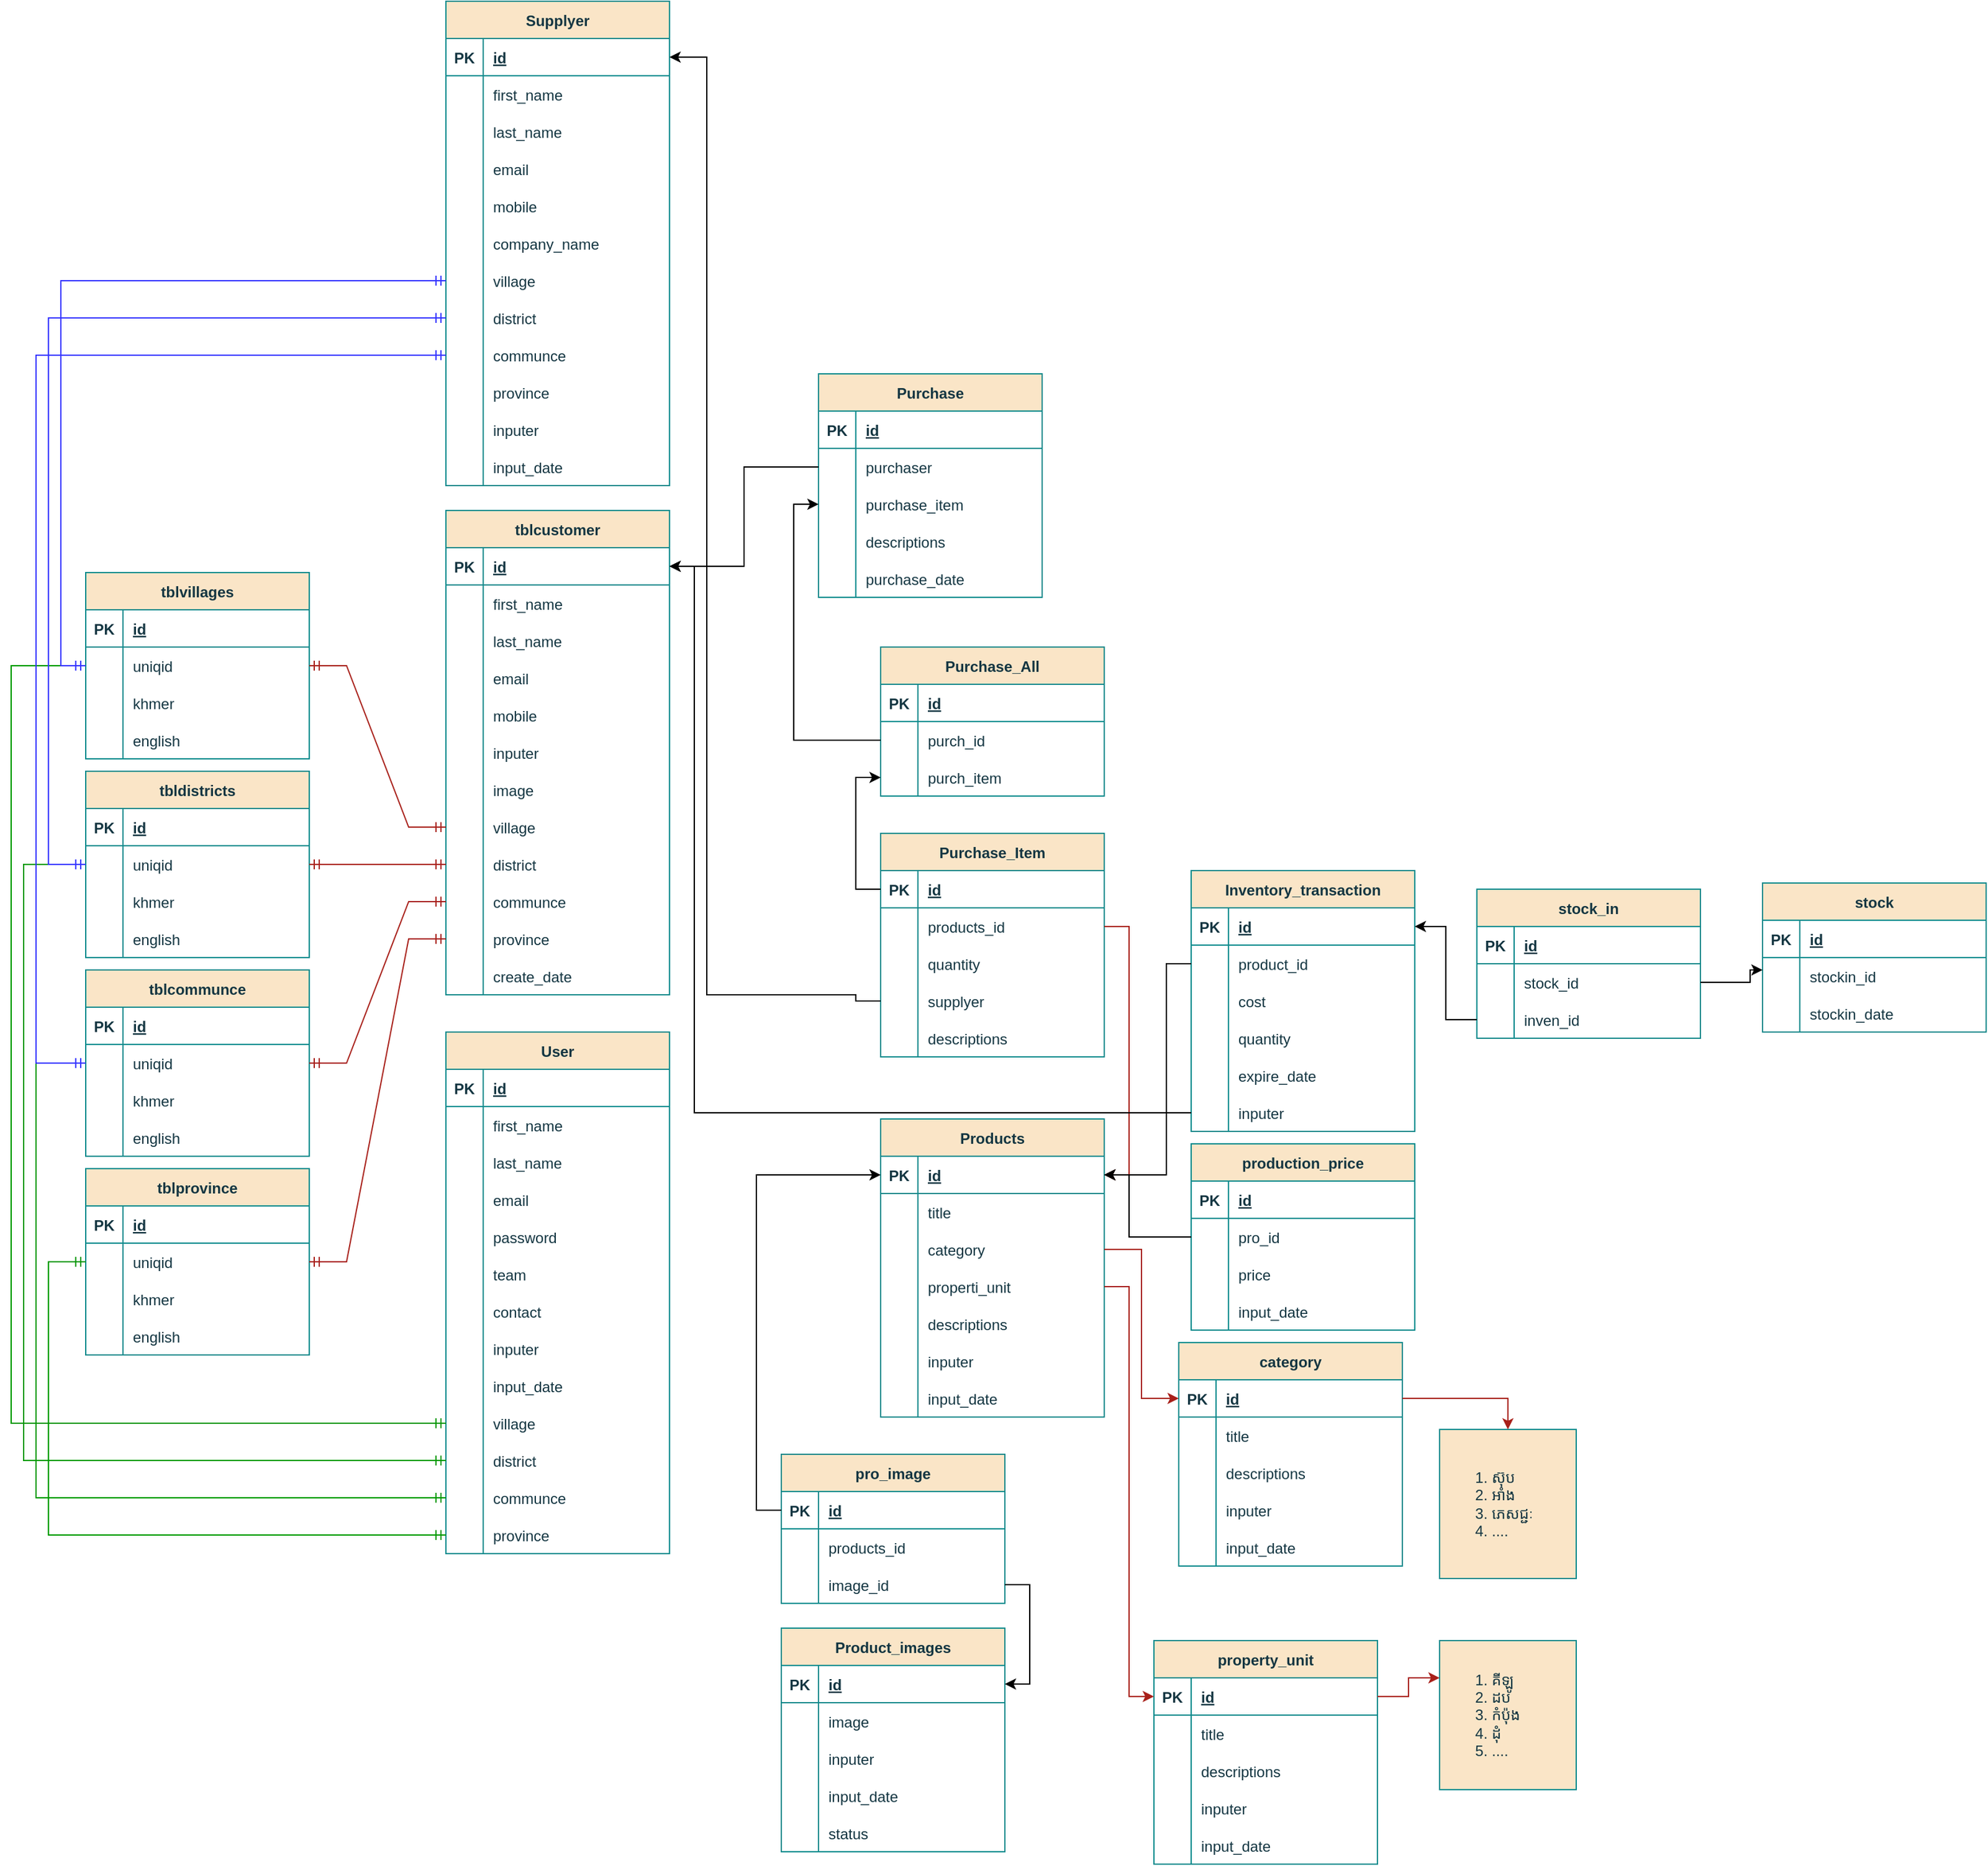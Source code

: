 <mxfile version="20.8.1" type="browser"><diagram id="5rFKpEdsm6JgmHZH_YO1" name="Page-1"><mxGraphModel dx="3134" dy="1864" grid="1" gridSize="10" guides="1" tooltips="1" connect="1" arrows="1" fold="1" page="1" pageScale="1" pageWidth="850" pageHeight="1100" math="0" shadow="0"><root><mxCell id="0"/><mxCell id="1" parent="0"/><mxCell id="jpGOLjDQiO-0Y7lhDE3a-1" value="Products" style="shape=table;startSize=30;container=1;collapsible=1;childLayout=tableLayout;fixedRows=1;rowLines=0;fontStyle=1;align=center;resizeLast=1;labelBackgroundColor=none;fillColor=#FAE5C7;strokeColor=#0F8B8D;fontColor=#143642;" parent="1" vertex="1"><mxGeometry x="-200" y="460" width="180" height="240" as="geometry"/></mxCell><mxCell id="jpGOLjDQiO-0Y7lhDE3a-2" value="" style="shape=tableRow;horizontal=0;startSize=0;swimlaneHead=0;swimlaneBody=0;fillColor=none;collapsible=0;dropTarget=0;points=[[0,0.5],[1,0.5]];portConstraint=eastwest;top=0;left=0;right=0;bottom=1;labelBackgroundColor=none;strokeColor=#0F8B8D;fontColor=#143642;" parent="jpGOLjDQiO-0Y7lhDE3a-1" vertex="1"><mxGeometry y="30" width="180" height="30" as="geometry"/></mxCell><mxCell id="jpGOLjDQiO-0Y7lhDE3a-3" value="PK" style="shape=partialRectangle;connectable=0;fillColor=none;top=0;left=0;bottom=0;right=0;fontStyle=1;overflow=hidden;labelBackgroundColor=none;strokeColor=#0F8B8D;fontColor=#143642;" parent="jpGOLjDQiO-0Y7lhDE3a-2" vertex="1"><mxGeometry width="30" height="30" as="geometry"><mxRectangle width="30" height="30" as="alternateBounds"/></mxGeometry></mxCell><mxCell id="jpGOLjDQiO-0Y7lhDE3a-4" value="id" style="shape=partialRectangle;connectable=0;fillColor=none;top=0;left=0;bottom=0;right=0;align=left;spacingLeft=6;fontStyle=5;overflow=hidden;labelBackgroundColor=none;strokeColor=#0F8B8D;fontColor=#143642;" parent="jpGOLjDQiO-0Y7lhDE3a-2" vertex="1"><mxGeometry x="30" width="150" height="30" as="geometry"><mxRectangle width="150" height="30" as="alternateBounds"/></mxGeometry></mxCell><mxCell id="jpGOLjDQiO-0Y7lhDE3a-5" value="" style="shape=tableRow;horizontal=0;startSize=0;swimlaneHead=0;swimlaneBody=0;fillColor=none;collapsible=0;dropTarget=0;points=[[0,0.5],[1,0.5]];portConstraint=eastwest;top=0;left=0;right=0;bottom=0;labelBackgroundColor=none;strokeColor=#0F8B8D;fontColor=#143642;" parent="jpGOLjDQiO-0Y7lhDE3a-1" vertex="1"><mxGeometry y="60" width="180" height="30" as="geometry"/></mxCell><mxCell id="jpGOLjDQiO-0Y7lhDE3a-6" value="" style="shape=partialRectangle;connectable=0;fillColor=none;top=0;left=0;bottom=0;right=0;editable=1;overflow=hidden;labelBackgroundColor=none;strokeColor=#0F8B8D;fontColor=#143642;" parent="jpGOLjDQiO-0Y7lhDE3a-5" vertex="1"><mxGeometry width="30" height="30" as="geometry"><mxRectangle width="30" height="30" as="alternateBounds"/></mxGeometry></mxCell><mxCell id="jpGOLjDQiO-0Y7lhDE3a-7" value="title" style="shape=partialRectangle;connectable=0;fillColor=none;top=0;left=0;bottom=0;right=0;align=left;spacingLeft=6;overflow=hidden;labelBackgroundColor=none;strokeColor=#0F8B8D;fontColor=#143642;" parent="jpGOLjDQiO-0Y7lhDE3a-5" vertex="1"><mxGeometry x="30" width="150" height="30" as="geometry"><mxRectangle width="150" height="30" as="alternateBounds"/></mxGeometry></mxCell><mxCell id="jpGOLjDQiO-0Y7lhDE3a-8" value="" style="shape=tableRow;horizontal=0;startSize=0;swimlaneHead=0;swimlaneBody=0;fillColor=none;collapsible=0;dropTarget=0;points=[[0,0.5],[1,0.5]];portConstraint=eastwest;top=0;left=0;right=0;bottom=0;labelBackgroundColor=none;strokeColor=#0F8B8D;fontColor=#143642;" parent="jpGOLjDQiO-0Y7lhDE3a-1" vertex="1"><mxGeometry y="90" width="180" height="30" as="geometry"/></mxCell><mxCell id="jpGOLjDQiO-0Y7lhDE3a-9" value="" style="shape=partialRectangle;connectable=0;fillColor=none;top=0;left=0;bottom=0;right=0;editable=1;overflow=hidden;labelBackgroundColor=none;strokeColor=#0F8B8D;fontColor=#143642;" parent="jpGOLjDQiO-0Y7lhDE3a-8" vertex="1"><mxGeometry width="30" height="30" as="geometry"><mxRectangle width="30" height="30" as="alternateBounds"/></mxGeometry></mxCell><mxCell id="jpGOLjDQiO-0Y7lhDE3a-10" value="category" style="shape=partialRectangle;connectable=0;fillColor=none;top=0;left=0;bottom=0;right=0;align=left;spacingLeft=6;overflow=hidden;labelBackgroundColor=none;strokeColor=#0F8B8D;fontColor=#143642;" parent="jpGOLjDQiO-0Y7lhDE3a-8" vertex="1"><mxGeometry x="30" width="150" height="30" as="geometry"><mxRectangle width="150" height="30" as="alternateBounds"/></mxGeometry></mxCell><mxCell id="jpGOLjDQiO-0Y7lhDE3a-17" value="" style="shape=tableRow;horizontal=0;startSize=0;swimlaneHead=0;swimlaneBody=0;fillColor=none;collapsible=0;dropTarget=0;points=[[0,0.5],[1,0.5]];portConstraint=eastwest;top=0;left=0;right=0;bottom=0;labelBackgroundColor=none;strokeColor=#0F8B8D;fontColor=#143642;" parent="jpGOLjDQiO-0Y7lhDE3a-1" vertex="1"><mxGeometry y="120" width="180" height="30" as="geometry"/></mxCell><mxCell id="jpGOLjDQiO-0Y7lhDE3a-18" value="" style="shape=partialRectangle;connectable=0;fillColor=none;top=0;left=0;bottom=0;right=0;editable=1;overflow=hidden;labelBackgroundColor=none;strokeColor=#0F8B8D;fontColor=#143642;" parent="jpGOLjDQiO-0Y7lhDE3a-17" vertex="1"><mxGeometry width="30" height="30" as="geometry"><mxRectangle width="30" height="30" as="alternateBounds"/></mxGeometry></mxCell><mxCell id="jpGOLjDQiO-0Y7lhDE3a-19" value="properti_unit" style="shape=partialRectangle;connectable=0;fillColor=none;top=0;left=0;bottom=0;right=0;align=left;spacingLeft=6;overflow=hidden;labelBackgroundColor=none;strokeColor=#0F8B8D;fontColor=#143642;" parent="jpGOLjDQiO-0Y7lhDE3a-17" vertex="1"><mxGeometry x="30" width="150" height="30" as="geometry"><mxRectangle width="150" height="30" as="alternateBounds"/></mxGeometry></mxCell><mxCell id="jpGOLjDQiO-0Y7lhDE3a-14" value="" style="shape=tableRow;horizontal=0;startSize=0;swimlaneHead=0;swimlaneBody=0;fillColor=none;collapsible=0;dropTarget=0;points=[[0,0.5],[1,0.5]];portConstraint=eastwest;top=0;left=0;right=0;bottom=0;labelBackgroundColor=none;strokeColor=#0F8B8D;fontColor=#143642;" parent="jpGOLjDQiO-0Y7lhDE3a-1" vertex="1"><mxGeometry y="150" width="180" height="30" as="geometry"/></mxCell><mxCell id="jpGOLjDQiO-0Y7lhDE3a-15" value="" style="shape=partialRectangle;connectable=0;fillColor=none;top=0;left=0;bottom=0;right=0;editable=1;overflow=hidden;labelBackgroundColor=none;strokeColor=#0F8B8D;fontColor=#143642;" parent="jpGOLjDQiO-0Y7lhDE3a-14" vertex="1"><mxGeometry width="30" height="30" as="geometry"><mxRectangle width="30" height="30" as="alternateBounds"/></mxGeometry></mxCell><mxCell id="jpGOLjDQiO-0Y7lhDE3a-16" value="descriptions" style="shape=partialRectangle;connectable=0;fillColor=none;top=0;left=0;bottom=0;right=0;align=left;spacingLeft=6;overflow=hidden;labelBackgroundColor=none;strokeColor=#0F8B8D;fontColor=#143642;" parent="jpGOLjDQiO-0Y7lhDE3a-14" vertex="1"><mxGeometry x="30" width="150" height="30" as="geometry"><mxRectangle width="150" height="30" as="alternateBounds"/></mxGeometry></mxCell><mxCell id="jpGOLjDQiO-0Y7lhDE3a-26" value="" style="shape=tableRow;horizontal=0;startSize=0;swimlaneHead=0;swimlaneBody=0;fillColor=none;collapsible=0;dropTarget=0;points=[[0,0.5],[1,0.5]];portConstraint=eastwest;top=0;left=0;right=0;bottom=0;labelBackgroundColor=none;strokeColor=#0F8B8D;fontColor=#143642;" parent="jpGOLjDQiO-0Y7lhDE3a-1" vertex="1"><mxGeometry y="180" width="180" height="30" as="geometry"/></mxCell><mxCell id="jpGOLjDQiO-0Y7lhDE3a-27" value="" style="shape=partialRectangle;connectable=0;fillColor=none;top=0;left=0;bottom=0;right=0;editable=1;overflow=hidden;labelBackgroundColor=none;strokeColor=#0F8B8D;fontColor=#143642;" parent="jpGOLjDQiO-0Y7lhDE3a-26" vertex="1"><mxGeometry width="30" height="30" as="geometry"><mxRectangle width="30" height="30" as="alternateBounds"/></mxGeometry></mxCell><mxCell id="jpGOLjDQiO-0Y7lhDE3a-28" value="inputer" style="shape=partialRectangle;connectable=0;fillColor=none;top=0;left=0;bottom=0;right=0;align=left;spacingLeft=6;overflow=hidden;labelBackgroundColor=none;strokeColor=#0F8B8D;fontColor=#143642;" parent="jpGOLjDQiO-0Y7lhDE3a-26" vertex="1"><mxGeometry x="30" width="150" height="30" as="geometry"><mxRectangle width="150" height="30" as="alternateBounds"/></mxGeometry></mxCell><mxCell id="jpGOLjDQiO-0Y7lhDE3a-29" value="" style="shape=tableRow;horizontal=0;startSize=0;swimlaneHead=0;swimlaneBody=0;fillColor=none;collapsible=0;dropTarget=0;points=[[0,0.5],[1,0.5]];portConstraint=eastwest;top=0;left=0;right=0;bottom=0;labelBackgroundColor=none;strokeColor=#0F8B8D;fontColor=#143642;" parent="jpGOLjDQiO-0Y7lhDE3a-1" vertex="1"><mxGeometry y="210" width="180" height="30" as="geometry"/></mxCell><mxCell id="jpGOLjDQiO-0Y7lhDE3a-30" value="" style="shape=partialRectangle;connectable=0;fillColor=none;top=0;left=0;bottom=0;right=0;editable=1;overflow=hidden;labelBackgroundColor=none;strokeColor=#0F8B8D;fontColor=#143642;" parent="jpGOLjDQiO-0Y7lhDE3a-29" vertex="1"><mxGeometry width="30" height="30" as="geometry"><mxRectangle width="30" height="30" as="alternateBounds"/></mxGeometry></mxCell><mxCell id="jpGOLjDQiO-0Y7lhDE3a-31" value="input_date" style="shape=partialRectangle;connectable=0;fillColor=none;top=0;left=0;bottom=0;right=0;align=left;spacingLeft=6;overflow=hidden;labelBackgroundColor=none;strokeColor=#0F8B8D;fontColor=#143642;" parent="jpGOLjDQiO-0Y7lhDE3a-29" vertex="1"><mxGeometry x="30" width="150" height="30" as="geometry"><mxRectangle width="150" height="30" as="alternateBounds"/></mxGeometry></mxCell><mxCell id="jpGOLjDQiO-0Y7lhDE3a-35" value="category" style="shape=table;startSize=30;container=1;collapsible=1;childLayout=tableLayout;fixedRows=1;rowLines=0;fontStyle=1;align=center;resizeLast=1;labelBackgroundColor=none;fillColor=#FAE5C7;strokeColor=#0F8B8D;fontColor=#143642;" parent="1" vertex="1"><mxGeometry x="40" y="640" width="180" height="180" as="geometry"/></mxCell><mxCell id="jpGOLjDQiO-0Y7lhDE3a-36" value="" style="shape=tableRow;horizontal=0;startSize=0;swimlaneHead=0;swimlaneBody=0;fillColor=none;collapsible=0;dropTarget=0;points=[[0,0.5],[1,0.5]];portConstraint=eastwest;top=0;left=0;right=0;bottom=1;labelBackgroundColor=none;strokeColor=#0F8B8D;fontColor=#143642;" parent="jpGOLjDQiO-0Y7lhDE3a-35" vertex="1"><mxGeometry y="30" width="180" height="30" as="geometry"/></mxCell><mxCell id="jpGOLjDQiO-0Y7lhDE3a-37" value="PK" style="shape=partialRectangle;connectable=0;fillColor=none;top=0;left=0;bottom=0;right=0;fontStyle=1;overflow=hidden;labelBackgroundColor=none;strokeColor=#0F8B8D;fontColor=#143642;" parent="jpGOLjDQiO-0Y7lhDE3a-36" vertex="1"><mxGeometry width="30" height="30" as="geometry"><mxRectangle width="30" height="30" as="alternateBounds"/></mxGeometry></mxCell><mxCell id="jpGOLjDQiO-0Y7lhDE3a-38" value="id" style="shape=partialRectangle;connectable=0;fillColor=none;top=0;left=0;bottom=0;right=0;align=left;spacingLeft=6;fontStyle=5;overflow=hidden;labelBackgroundColor=none;strokeColor=#0F8B8D;fontColor=#143642;" parent="jpGOLjDQiO-0Y7lhDE3a-36" vertex="1"><mxGeometry x="30" width="150" height="30" as="geometry"><mxRectangle width="150" height="30" as="alternateBounds"/></mxGeometry></mxCell><mxCell id="jpGOLjDQiO-0Y7lhDE3a-39" value="" style="shape=tableRow;horizontal=0;startSize=0;swimlaneHead=0;swimlaneBody=0;fillColor=none;collapsible=0;dropTarget=0;points=[[0,0.5],[1,0.5]];portConstraint=eastwest;top=0;left=0;right=0;bottom=0;labelBackgroundColor=none;strokeColor=#0F8B8D;fontColor=#143642;" parent="jpGOLjDQiO-0Y7lhDE3a-35" vertex="1"><mxGeometry y="60" width="180" height="30" as="geometry"/></mxCell><mxCell id="jpGOLjDQiO-0Y7lhDE3a-40" value="" style="shape=partialRectangle;connectable=0;fillColor=none;top=0;left=0;bottom=0;right=0;editable=1;overflow=hidden;labelBackgroundColor=none;strokeColor=#0F8B8D;fontColor=#143642;" parent="jpGOLjDQiO-0Y7lhDE3a-39" vertex="1"><mxGeometry width="30" height="30" as="geometry"><mxRectangle width="30" height="30" as="alternateBounds"/></mxGeometry></mxCell><mxCell id="jpGOLjDQiO-0Y7lhDE3a-41" value="title" style="shape=partialRectangle;connectable=0;fillColor=none;top=0;left=0;bottom=0;right=0;align=left;spacingLeft=6;overflow=hidden;labelBackgroundColor=none;strokeColor=#0F8B8D;fontColor=#143642;" parent="jpGOLjDQiO-0Y7lhDE3a-39" vertex="1"><mxGeometry x="30" width="150" height="30" as="geometry"><mxRectangle width="150" height="30" as="alternateBounds"/></mxGeometry></mxCell><mxCell id="jpGOLjDQiO-0Y7lhDE3a-54" value="" style="shape=tableRow;horizontal=0;startSize=0;swimlaneHead=0;swimlaneBody=0;fillColor=none;collapsible=0;dropTarget=0;points=[[0,0.5],[1,0.5]];portConstraint=eastwest;top=0;left=0;right=0;bottom=0;labelBackgroundColor=none;strokeColor=#0F8B8D;fontColor=#143642;" parent="jpGOLjDQiO-0Y7lhDE3a-35" vertex="1"><mxGeometry y="90" width="180" height="30" as="geometry"/></mxCell><mxCell id="jpGOLjDQiO-0Y7lhDE3a-55" value="" style="shape=partialRectangle;connectable=0;fillColor=none;top=0;left=0;bottom=0;right=0;editable=1;overflow=hidden;labelBackgroundColor=none;strokeColor=#0F8B8D;fontColor=#143642;" parent="jpGOLjDQiO-0Y7lhDE3a-54" vertex="1"><mxGeometry width="30" height="30" as="geometry"><mxRectangle width="30" height="30" as="alternateBounds"/></mxGeometry></mxCell><mxCell id="jpGOLjDQiO-0Y7lhDE3a-56" value="descriptions" style="shape=partialRectangle;connectable=0;fillColor=none;top=0;left=0;bottom=0;right=0;align=left;spacingLeft=6;overflow=hidden;labelBackgroundColor=none;strokeColor=#0F8B8D;fontColor=#143642;" parent="jpGOLjDQiO-0Y7lhDE3a-54" vertex="1"><mxGeometry x="30" width="150" height="30" as="geometry"><mxRectangle width="150" height="30" as="alternateBounds"/></mxGeometry></mxCell><mxCell id="jpGOLjDQiO-0Y7lhDE3a-57" value="" style="shape=tableRow;horizontal=0;startSize=0;swimlaneHead=0;swimlaneBody=0;fillColor=none;collapsible=0;dropTarget=0;points=[[0,0.5],[1,0.5]];portConstraint=eastwest;top=0;left=0;right=0;bottom=0;labelBackgroundColor=none;strokeColor=#0F8B8D;fontColor=#143642;" parent="jpGOLjDQiO-0Y7lhDE3a-35" vertex="1"><mxGeometry y="120" width="180" height="30" as="geometry"/></mxCell><mxCell id="jpGOLjDQiO-0Y7lhDE3a-58" value="" style="shape=partialRectangle;connectable=0;fillColor=none;top=0;left=0;bottom=0;right=0;editable=1;overflow=hidden;labelBackgroundColor=none;strokeColor=#0F8B8D;fontColor=#143642;" parent="jpGOLjDQiO-0Y7lhDE3a-57" vertex="1"><mxGeometry width="30" height="30" as="geometry"><mxRectangle width="30" height="30" as="alternateBounds"/></mxGeometry></mxCell><mxCell id="jpGOLjDQiO-0Y7lhDE3a-59" value="inputer" style="shape=partialRectangle;connectable=0;fillColor=none;top=0;left=0;bottom=0;right=0;align=left;spacingLeft=6;overflow=hidden;labelBackgroundColor=none;strokeColor=#0F8B8D;fontColor=#143642;" parent="jpGOLjDQiO-0Y7lhDE3a-57" vertex="1"><mxGeometry x="30" width="150" height="30" as="geometry"><mxRectangle width="150" height="30" as="alternateBounds"/></mxGeometry></mxCell><mxCell id="jpGOLjDQiO-0Y7lhDE3a-60" value="" style="shape=tableRow;horizontal=0;startSize=0;swimlaneHead=0;swimlaneBody=0;fillColor=none;collapsible=0;dropTarget=0;points=[[0,0.5],[1,0.5]];portConstraint=eastwest;top=0;left=0;right=0;bottom=0;labelBackgroundColor=none;strokeColor=#0F8B8D;fontColor=#143642;" parent="jpGOLjDQiO-0Y7lhDE3a-35" vertex="1"><mxGeometry y="150" width="180" height="30" as="geometry"/></mxCell><mxCell id="jpGOLjDQiO-0Y7lhDE3a-61" value="" style="shape=partialRectangle;connectable=0;fillColor=none;top=0;left=0;bottom=0;right=0;editable=1;overflow=hidden;labelBackgroundColor=none;strokeColor=#0F8B8D;fontColor=#143642;" parent="jpGOLjDQiO-0Y7lhDE3a-60" vertex="1"><mxGeometry width="30" height="30" as="geometry"><mxRectangle width="30" height="30" as="alternateBounds"/></mxGeometry></mxCell><mxCell id="jpGOLjDQiO-0Y7lhDE3a-62" value="input_date" style="shape=partialRectangle;connectable=0;fillColor=none;top=0;left=0;bottom=0;right=0;align=left;spacingLeft=6;overflow=hidden;labelBackgroundColor=none;strokeColor=#0F8B8D;fontColor=#143642;" parent="jpGOLjDQiO-0Y7lhDE3a-60" vertex="1"><mxGeometry x="30" width="150" height="30" as="geometry"><mxRectangle width="150" height="30" as="alternateBounds"/></mxGeometry></mxCell><mxCell id="jpGOLjDQiO-0Y7lhDE3a-63" style="edgeStyle=orthogonalEdgeStyle;rounded=0;orthogonalLoop=1;jettySize=auto;html=1;exitX=1;exitY=0.5;exitDx=0;exitDy=0;entryX=0;entryY=0.25;entryDx=0;entryDy=0;labelBackgroundColor=none;strokeColor=#A8201A;fontColor=default;" parent="1" source="jpGOLjDQiO-0Y7lhDE3a-8" target="jpGOLjDQiO-0Y7lhDE3a-35" edge="1"><mxGeometry relative="1" as="geometry"/></mxCell><mxCell id="jpGOLjDQiO-0Y7lhDE3a-64" value="&lt;ol&gt;&lt;li&gt;ស៊ុប&lt;/li&gt;&lt;li&gt;អាំង&lt;/li&gt;&lt;li&gt;ភេសជ្ជៈ&lt;/li&gt;&lt;li&gt;....&lt;/li&gt;&lt;/ol&gt;" style="rounded=0;whiteSpace=wrap;html=1;align=left;labelBackgroundColor=none;fillColor=#FAE5C7;strokeColor=#0F8B8D;fontColor=#143642;" parent="1" vertex="1"><mxGeometry x="250" y="710" width="110" height="120" as="geometry"/></mxCell><mxCell id="jpGOLjDQiO-0Y7lhDE3a-67" value="property_unit" style="shape=table;startSize=30;container=1;collapsible=1;childLayout=tableLayout;fixedRows=1;rowLines=0;fontStyle=1;align=center;resizeLast=1;labelBackgroundColor=none;fillColor=#FAE5C7;strokeColor=#0F8B8D;fontColor=#143642;" parent="1" vertex="1"><mxGeometry x="20" y="880" width="180" height="180" as="geometry"/></mxCell><mxCell id="jpGOLjDQiO-0Y7lhDE3a-68" value="" style="shape=tableRow;horizontal=0;startSize=0;swimlaneHead=0;swimlaneBody=0;fillColor=none;collapsible=0;dropTarget=0;points=[[0,0.5],[1,0.5]];portConstraint=eastwest;top=0;left=0;right=0;bottom=1;labelBackgroundColor=none;strokeColor=#0F8B8D;fontColor=#143642;" parent="jpGOLjDQiO-0Y7lhDE3a-67" vertex="1"><mxGeometry y="30" width="180" height="30" as="geometry"/></mxCell><mxCell id="jpGOLjDQiO-0Y7lhDE3a-69" value="PK" style="shape=partialRectangle;connectable=0;fillColor=none;top=0;left=0;bottom=0;right=0;fontStyle=1;overflow=hidden;labelBackgroundColor=none;strokeColor=#0F8B8D;fontColor=#143642;" parent="jpGOLjDQiO-0Y7lhDE3a-68" vertex="1"><mxGeometry width="30" height="30" as="geometry"><mxRectangle width="30" height="30" as="alternateBounds"/></mxGeometry></mxCell><mxCell id="jpGOLjDQiO-0Y7lhDE3a-70" value="id" style="shape=partialRectangle;connectable=0;fillColor=none;top=0;left=0;bottom=0;right=0;align=left;spacingLeft=6;fontStyle=5;overflow=hidden;labelBackgroundColor=none;strokeColor=#0F8B8D;fontColor=#143642;" parent="jpGOLjDQiO-0Y7lhDE3a-68" vertex="1"><mxGeometry x="30" width="150" height="30" as="geometry"><mxRectangle width="150" height="30" as="alternateBounds"/></mxGeometry></mxCell><mxCell id="jpGOLjDQiO-0Y7lhDE3a-71" value="" style="shape=tableRow;horizontal=0;startSize=0;swimlaneHead=0;swimlaneBody=0;fillColor=none;collapsible=0;dropTarget=0;points=[[0,0.5],[1,0.5]];portConstraint=eastwest;top=0;left=0;right=0;bottom=0;labelBackgroundColor=none;strokeColor=#0F8B8D;fontColor=#143642;" parent="jpGOLjDQiO-0Y7lhDE3a-67" vertex="1"><mxGeometry y="60" width="180" height="30" as="geometry"/></mxCell><mxCell id="jpGOLjDQiO-0Y7lhDE3a-72" value="" style="shape=partialRectangle;connectable=0;fillColor=none;top=0;left=0;bottom=0;right=0;editable=1;overflow=hidden;labelBackgroundColor=none;strokeColor=#0F8B8D;fontColor=#143642;" parent="jpGOLjDQiO-0Y7lhDE3a-71" vertex="1"><mxGeometry width="30" height="30" as="geometry"><mxRectangle width="30" height="30" as="alternateBounds"/></mxGeometry></mxCell><mxCell id="jpGOLjDQiO-0Y7lhDE3a-73" value="title" style="shape=partialRectangle;connectable=0;fillColor=none;top=0;left=0;bottom=0;right=0;align=left;spacingLeft=6;overflow=hidden;labelBackgroundColor=none;strokeColor=#0F8B8D;fontColor=#143642;" parent="jpGOLjDQiO-0Y7lhDE3a-71" vertex="1"><mxGeometry x="30" width="150" height="30" as="geometry"><mxRectangle width="150" height="30" as="alternateBounds"/></mxGeometry></mxCell><mxCell id="jpGOLjDQiO-0Y7lhDE3a-74" value="" style="shape=tableRow;horizontal=0;startSize=0;swimlaneHead=0;swimlaneBody=0;fillColor=none;collapsible=0;dropTarget=0;points=[[0,0.5],[1,0.5]];portConstraint=eastwest;top=0;left=0;right=0;bottom=0;labelBackgroundColor=none;strokeColor=#0F8B8D;fontColor=#143642;" parent="jpGOLjDQiO-0Y7lhDE3a-67" vertex="1"><mxGeometry y="90" width="180" height="30" as="geometry"/></mxCell><mxCell id="jpGOLjDQiO-0Y7lhDE3a-75" value="" style="shape=partialRectangle;connectable=0;fillColor=none;top=0;left=0;bottom=0;right=0;editable=1;overflow=hidden;labelBackgroundColor=none;strokeColor=#0F8B8D;fontColor=#143642;" parent="jpGOLjDQiO-0Y7lhDE3a-74" vertex="1"><mxGeometry width="30" height="30" as="geometry"><mxRectangle width="30" height="30" as="alternateBounds"/></mxGeometry></mxCell><mxCell id="jpGOLjDQiO-0Y7lhDE3a-76" value="descriptions" style="shape=partialRectangle;connectable=0;fillColor=none;top=0;left=0;bottom=0;right=0;align=left;spacingLeft=6;overflow=hidden;labelBackgroundColor=none;strokeColor=#0F8B8D;fontColor=#143642;" parent="jpGOLjDQiO-0Y7lhDE3a-74" vertex="1"><mxGeometry x="30" width="150" height="30" as="geometry"><mxRectangle width="150" height="30" as="alternateBounds"/></mxGeometry></mxCell><mxCell id="jpGOLjDQiO-0Y7lhDE3a-77" value="" style="shape=tableRow;horizontal=0;startSize=0;swimlaneHead=0;swimlaneBody=0;fillColor=none;collapsible=0;dropTarget=0;points=[[0,0.5],[1,0.5]];portConstraint=eastwest;top=0;left=0;right=0;bottom=0;labelBackgroundColor=none;strokeColor=#0F8B8D;fontColor=#143642;" parent="jpGOLjDQiO-0Y7lhDE3a-67" vertex="1"><mxGeometry y="120" width="180" height="30" as="geometry"/></mxCell><mxCell id="jpGOLjDQiO-0Y7lhDE3a-78" value="" style="shape=partialRectangle;connectable=0;fillColor=none;top=0;left=0;bottom=0;right=0;editable=1;overflow=hidden;labelBackgroundColor=none;strokeColor=#0F8B8D;fontColor=#143642;" parent="jpGOLjDQiO-0Y7lhDE3a-77" vertex="1"><mxGeometry width="30" height="30" as="geometry"><mxRectangle width="30" height="30" as="alternateBounds"/></mxGeometry></mxCell><mxCell id="jpGOLjDQiO-0Y7lhDE3a-79" value="inputer" style="shape=partialRectangle;connectable=0;fillColor=none;top=0;left=0;bottom=0;right=0;align=left;spacingLeft=6;overflow=hidden;labelBackgroundColor=none;strokeColor=#0F8B8D;fontColor=#143642;" parent="jpGOLjDQiO-0Y7lhDE3a-77" vertex="1"><mxGeometry x="30" width="150" height="30" as="geometry"><mxRectangle width="150" height="30" as="alternateBounds"/></mxGeometry></mxCell><mxCell id="jpGOLjDQiO-0Y7lhDE3a-80" value="" style="shape=tableRow;horizontal=0;startSize=0;swimlaneHead=0;swimlaneBody=0;fillColor=none;collapsible=0;dropTarget=0;points=[[0,0.5],[1,0.5]];portConstraint=eastwest;top=0;left=0;right=0;bottom=0;labelBackgroundColor=none;strokeColor=#0F8B8D;fontColor=#143642;" parent="jpGOLjDQiO-0Y7lhDE3a-67" vertex="1"><mxGeometry y="150" width="180" height="30" as="geometry"/></mxCell><mxCell id="jpGOLjDQiO-0Y7lhDE3a-81" value="" style="shape=partialRectangle;connectable=0;fillColor=none;top=0;left=0;bottom=0;right=0;editable=1;overflow=hidden;labelBackgroundColor=none;strokeColor=#0F8B8D;fontColor=#143642;" parent="jpGOLjDQiO-0Y7lhDE3a-80" vertex="1"><mxGeometry width="30" height="30" as="geometry"><mxRectangle width="30" height="30" as="alternateBounds"/></mxGeometry></mxCell><mxCell id="jpGOLjDQiO-0Y7lhDE3a-82" value="input_date" style="shape=partialRectangle;connectable=0;fillColor=none;top=0;left=0;bottom=0;right=0;align=left;spacingLeft=6;overflow=hidden;labelBackgroundColor=none;strokeColor=#0F8B8D;fontColor=#143642;" parent="jpGOLjDQiO-0Y7lhDE3a-80" vertex="1"><mxGeometry x="30" width="150" height="30" as="geometry"><mxRectangle width="150" height="30" as="alternateBounds"/></mxGeometry></mxCell><mxCell id="jpGOLjDQiO-0Y7lhDE3a-83" style="edgeStyle=orthogonalEdgeStyle;rounded=0;orthogonalLoop=1;jettySize=auto;html=1;exitX=1;exitY=0.5;exitDx=0;exitDy=0;entryX=0;entryY=0.5;entryDx=0;entryDy=0;labelBackgroundColor=none;strokeColor=#A8201A;fontColor=default;" parent="1" source="jpGOLjDQiO-0Y7lhDE3a-17" target="jpGOLjDQiO-0Y7lhDE3a-68" edge="1"><mxGeometry relative="1" as="geometry"/></mxCell><mxCell id="jpGOLjDQiO-0Y7lhDE3a-84" value="&lt;ol&gt;&lt;li&gt;គីឡូ&lt;/li&gt;&lt;li&gt;ដប&lt;/li&gt;&lt;li&gt;កំប៉ុង&lt;/li&gt;&lt;li&gt;ដុំ&lt;/li&gt;&lt;li&gt;....&lt;/li&gt;&lt;/ol&gt;" style="rounded=0;whiteSpace=wrap;html=1;align=left;labelBackgroundColor=none;fillColor=#FAE5C7;strokeColor=#0F8B8D;fontColor=#143642;" parent="1" vertex="1"><mxGeometry x="250" y="880" width="110" height="120" as="geometry"/></mxCell><mxCell id="jpGOLjDQiO-0Y7lhDE3a-85" style="edgeStyle=orthogonalEdgeStyle;rounded=0;orthogonalLoop=1;jettySize=auto;html=1;exitX=1;exitY=0.5;exitDx=0;exitDy=0;entryX=0;entryY=0.25;entryDx=0;entryDy=0;labelBackgroundColor=none;strokeColor=#A8201A;fontColor=default;" parent="1" source="jpGOLjDQiO-0Y7lhDE3a-68" target="jpGOLjDQiO-0Y7lhDE3a-84" edge="1"><mxGeometry relative="1" as="geometry"><mxPoint x="571.98" y="711.96" as="targetPoint"/></mxGeometry></mxCell><mxCell id="jpGOLjDQiO-0Y7lhDE3a-86" style="edgeStyle=orthogonalEdgeStyle;rounded=0;orthogonalLoop=1;jettySize=auto;html=1;exitX=1;exitY=0.5;exitDx=0;exitDy=0;entryX=0.5;entryY=0;entryDx=0;entryDy=0;labelBackgroundColor=none;strokeColor=#A8201A;fontColor=default;" parent="1" source="jpGOLjDQiO-0Y7lhDE3a-36" target="jpGOLjDQiO-0Y7lhDE3a-64" edge="1"><mxGeometry relative="1" as="geometry"><mxPoint x="570" y="450" as="targetPoint"/></mxGeometry></mxCell><mxCell id="jpGOLjDQiO-0Y7lhDE3a-87" value="User" style="shape=table;startSize=30;container=1;collapsible=1;childLayout=tableLayout;fixedRows=1;rowLines=0;fontStyle=1;align=center;resizeLast=1;labelBackgroundColor=none;fillColor=#FAE5C7;strokeColor=#0F8B8D;fontColor=#143642;" parent="1" vertex="1"><mxGeometry x="-550" y="390" width="180" height="420" as="geometry"/></mxCell><mxCell id="jpGOLjDQiO-0Y7lhDE3a-88" value="" style="shape=tableRow;horizontal=0;startSize=0;swimlaneHead=0;swimlaneBody=0;fillColor=none;collapsible=0;dropTarget=0;points=[[0,0.5],[1,0.5]];portConstraint=eastwest;top=0;left=0;right=0;bottom=1;labelBackgroundColor=none;strokeColor=#0F8B8D;fontColor=#143642;" parent="jpGOLjDQiO-0Y7lhDE3a-87" vertex="1"><mxGeometry y="30" width="180" height="30" as="geometry"/></mxCell><mxCell id="jpGOLjDQiO-0Y7lhDE3a-89" value="PK" style="shape=partialRectangle;connectable=0;fillColor=none;top=0;left=0;bottom=0;right=0;fontStyle=1;overflow=hidden;labelBackgroundColor=none;strokeColor=#0F8B8D;fontColor=#143642;" parent="jpGOLjDQiO-0Y7lhDE3a-88" vertex="1"><mxGeometry width="30" height="30" as="geometry"><mxRectangle width="30" height="30" as="alternateBounds"/></mxGeometry></mxCell><mxCell id="jpGOLjDQiO-0Y7lhDE3a-90" value="id" style="shape=partialRectangle;connectable=0;fillColor=none;top=0;left=0;bottom=0;right=0;align=left;spacingLeft=6;fontStyle=5;overflow=hidden;labelBackgroundColor=none;strokeColor=#0F8B8D;fontColor=#143642;" parent="jpGOLjDQiO-0Y7lhDE3a-88" vertex="1"><mxGeometry x="30" width="150" height="30" as="geometry"><mxRectangle width="150" height="30" as="alternateBounds"/></mxGeometry></mxCell><mxCell id="jpGOLjDQiO-0Y7lhDE3a-94" value="" style="shape=tableRow;horizontal=0;startSize=0;swimlaneHead=0;swimlaneBody=0;fillColor=none;collapsible=0;dropTarget=0;points=[[0,0.5],[1,0.5]];portConstraint=eastwest;top=0;left=0;right=0;bottom=0;labelBackgroundColor=none;strokeColor=#0F8B8D;fontColor=#143642;" parent="jpGOLjDQiO-0Y7lhDE3a-87" vertex="1"><mxGeometry y="60" width="180" height="30" as="geometry"/></mxCell><mxCell id="jpGOLjDQiO-0Y7lhDE3a-95" value="" style="shape=partialRectangle;connectable=0;fillColor=none;top=0;left=0;bottom=0;right=0;editable=1;overflow=hidden;labelBackgroundColor=none;strokeColor=#0F8B8D;fontColor=#143642;" parent="jpGOLjDQiO-0Y7lhDE3a-94" vertex="1"><mxGeometry width="30" height="30" as="geometry"><mxRectangle width="30" height="30" as="alternateBounds"/></mxGeometry></mxCell><mxCell id="jpGOLjDQiO-0Y7lhDE3a-96" value="first_name" style="shape=partialRectangle;connectable=0;fillColor=none;top=0;left=0;bottom=0;right=0;align=left;spacingLeft=6;overflow=hidden;labelBackgroundColor=none;strokeColor=#0F8B8D;fontColor=#143642;" parent="jpGOLjDQiO-0Y7lhDE3a-94" vertex="1"><mxGeometry x="30" width="150" height="30" as="geometry"><mxRectangle width="150" height="30" as="alternateBounds"/></mxGeometry></mxCell><mxCell id="jpGOLjDQiO-0Y7lhDE3a-97" value="" style="shape=tableRow;horizontal=0;startSize=0;swimlaneHead=0;swimlaneBody=0;fillColor=none;collapsible=0;dropTarget=0;points=[[0,0.5],[1,0.5]];portConstraint=eastwest;top=0;left=0;right=0;bottom=0;labelBackgroundColor=none;strokeColor=#0F8B8D;fontColor=#143642;" parent="jpGOLjDQiO-0Y7lhDE3a-87" vertex="1"><mxGeometry y="90" width="180" height="30" as="geometry"/></mxCell><mxCell id="jpGOLjDQiO-0Y7lhDE3a-98" value="" style="shape=partialRectangle;connectable=0;fillColor=none;top=0;left=0;bottom=0;right=0;editable=1;overflow=hidden;labelBackgroundColor=none;strokeColor=#0F8B8D;fontColor=#143642;" parent="jpGOLjDQiO-0Y7lhDE3a-97" vertex="1"><mxGeometry width="30" height="30" as="geometry"><mxRectangle width="30" height="30" as="alternateBounds"/></mxGeometry></mxCell><mxCell id="jpGOLjDQiO-0Y7lhDE3a-99" value="last_name" style="shape=partialRectangle;connectable=0;fillColor=none;top=0;left=0;bottom=0;right=0;align=left;spacingLeft=6;overflow=hidden;labelBackgroundColor=none;strokeColor=#0F8B8D;fontColor=#143642;" parent="jpGOLjDQiO-0Y7lhDE3a-97" vertex="1"><mxGeometry x="30" width="150" height="30" as="geometry"><mxRectangle width="150" height="30" as="alternateBounds"/></mxGeometry></mxCell><mxCell id="jpGOLjDQiO-0Y7lhDE3a-100" value="" style="shape=tableRow;horizontal=0;startSize=0;swimlaneHead=0;swimlaneBody=0;fillColor=none;collapsible=0;dropTarget=0;points=[[0,0.5],[1,0.5]];portConstraint=eastwest;top=0;left=0;right=0;bottom=0;labelBackgroundColor=none;strokeColor=#0F8B8D;fontColor=#143642;" parent="jpGOLjDQiO-0Y7lhDE3a-87" vertex="1"><mxGeometry y="120" width="180" height="30" as="geometry"/></mxCell><mxCell id="jpGOLjDQiO-0Y7lhDE3a-101" value="" style="shape=partialRectangle;connectable=0;fillColor=none;top=0;left=0;bottom=0;right=0;editable=1;overflow=hidden;labelBackgroundColor=none;strokeColor=#0F8B8D;fontColor=#143642;" parent="jpGOLjDQiO-0Y7lhDE3a-100" vertex="1"><mxGeometry width="30" height="30" as="geometry"><mxRectangle width="30" height="30" as="alternateBounds"/></mxGeometry></mxCell><mxCell id="jpGOLjDQiO-0Y7lhDE3a-102" value="email" style="shape=partialRectangle;connectable=0;fillColor=none;top=0;left=0;bottom=0;right=0;align=left;spacingLeft=6;overflow=hidden;labelBackgroundColor=none;strokeColor=#0F8B8D;fontColor=#143642;" parent="jpGOLjDQiO-0Y7lhDE3a-100" vertex="1"><mxGeometry x="30" width="150" height="30" as="geometry"><mxRectangle width="150" height="30" as="alternateBounds"/></mxGeometry></mxCell><mxCell id="jpGOLjDQiO-0Y7lhDE3a-103" value="" style="shape=tableRow;horizontal=0;startSize=0;swimlaneHead=0;swimlaneBody=0;fillColor=none;collapsible=0;dropTarget=0;points=[[0,0.5],[1,0.5]];portConstraint=eastwest;top=0;left=0;right=0;bottom=0;labelBackgroundColor=none;strokeColor=#0F8B8D;fontColor=#143642;" parent="jpGOLjDQiO-0Y7lhDE3a-87" vertex="1"><mxGeometry y="150" width="180" height="30" as="geometry"/></mxCell><mxCell id="jpGOLjDQiO-0Y7lhDE3a-104" value="" style="shape=partialRectangle;connectable=0;fillColor=none;top=0;left=0;bottom=0;right=0;editable=1;overflow=hidden;labelBackgroundColor=none;strokeColor=#0F8B8D;fontColor=#143642;" parent="jpGOLjDQiO-0Y7lhDE3a-103" vertex="1"><mxGeometry width="30" height="30" as="geometry"><mxRectangle width="30" height="30" as="alternateBounds"/></mxGeometry></mxCell><mxCell id="jpGOLjDQiO-0Y7lhDE3a-105" value="password" style="shape=partialRectangle;connectable=0;fillColor=none;top=0;left=0;bottom=0;right=0;align=left;spacingLeft=6;overflow=hidden;labelBackgroundColor=none;strokeColor=#0F8B8D;fontColor=#143642;" parent="jpGOLjDQiO-0Y7lhDE3a-103" vertex="1"><mxGeometry x="30" width="150" height="30" as="geometry"><mxRectangle width="150" height="30" as="alternateBounds"/></mxGeometry></mxCell><mxCell id="jpGOLjDQiO-0Y7lhDE3a-106" value="" style="shape=tableRow;horizontal=0;startSize=0;swimlaneHead=0;swimlaneBody=0;fillColor=none;collapsible=0;dropTarget=0;points=[[0,0.5],[1,0.5]];portConstraint=eastwest;top=0;left=0;right=0;bottom=0;labelBackgroundColor=none;strokeColor=#0F8B8D;fontColor=#143642;" parent="jpGOLjDQiO-0Y7lhDE3a-87" vertex="1"><mxGeometry y="180" width="180" height="30" as="geometry"/></mxCell><mxCell id="jpGOLjDQiO-0Y7lhDE3a-107" value="" style="shape=partialRectangle;connectable=0;fillColor=none;top=0;left=0;bottom=0;right=0;editable=1;overflow=hidden;labelBackgroundColor=none;strokeColor=#0F8B8D;fontColor=#143642;" parent="jpGOLjDQiO-0Y7lhDE3a-106" vertex="1"><mxGeometry width="30" height="30" as="geometry"><mxRectangle width="30" height="30" as="alternateBounds"/></mxGeometry></mxCell><mxCell id="jpGOLjDQiO-0Y7lhDE3a-108" value="team" style="shape=partialRectangle;connectable=0;fillColor=none;top=0;left=0;bottom=0;right=0;align=left;spacingLeft=6;overflow=hidden;labelBackgroundColor=none;strokeColor=#0F8B8D;fontColor=#143642;" parent="jpGOLjDQiO-0Y7lhDE3a-106" vertex="1"><mxGeometry x="30" width="150" height="30" as="geometry"><mxRectangle width="150" height="30" as="alternateBounds"/></mxGeometry></mxCell><mxCell id="jpGOLjDQiO-0Y7lhDE3a-109" value="" style="shape=tableRow;horizontal=0;startSize=0;swimlaneHead=0;swimlaneBody=0;fillColor=none;collapsible=0;dropTarget=0;points=[[0,0.5],[1,0.5]];portConstraint=eastwest;top=0;left=0;right=0;bottom=0;labelBackgroundColor=none;strokeColor=#0F8B8D;fontColor=#143642;" parent="jpGOLjDQiO-0Y7lhDE3a-87" vertex="1"><mxGeometry y="210" width="180" height="30" as="geometry"/></mxCell><mxCell id="jpGOLjDQiO-0Y7lhDE3a-110" value="" style="shape=partialRectangle;connectable=0;fillColor=none;top=0;left=0;bottom=0;right=0;editable=1;overflow=hidden;labelBackgroundColor=none;strokeColor=#0F8B8D;fontColor=#143642;" parent="jpGOLjDQiO-0Y7lhDE3a-109" vertex="1"><mxGeometry width="30" height="30" as="geometry"><mxRectangle width="30" height="30" as="alternateBounds"/></mxGeometry></mxCell><mxCell id="jpGOLjDQiO-0Y7lhDE3a-111" value="contact" style="shape=partialRectangle;connectable=0;fillColor=none;top=0;left=0;bottom=0;right=0;align=left;spacingLeft=6;overflow=hidden;labelBackgroundColor=none;strokeColor=#0F8B8D;fontColor=#143642;" parent="jpGOLjDQiO-0Y7lhDE3a-109" vertex="1"><mxGeometry x="30" width="150" height="30" as="geometry"><mxRectangle width="150" height="30" as="alternateBounds"/></mxGeometry></mxCell><mxCell id="jpGOLjDQiO-0Y7lhDE3a-112" value="" style="shape=tableRow;horizontal=0;startSize=0;swimlaneHead=0;swimlaneBody=0;fillColor=none;collapsible=0;dropTarget=0;points=[[0,0.5],[1,0.5]];portConstraint=eastwest;top=0;left=0;right=0;bottom=0;labelBackgroundColor=none;strokeColor=#0F8B8D;fontColor=#143642;" parent="jpGOLjDQiO-0Y7lhDE3a-87" vertex="1"><mxGeometry y="240" width="180" height="30" as="geometry"/></mxCell><mxCell id="jpGOLjDQiO-0Y7lhDE3a-113" value="" style="shape=partialRectangle;connectable=0;fillColor=none;top=0;left=0;bottom=0;right=0;editable=1;overflow=hidden;labelBackgroundColor=none;strokeColor=#0F8B8D;fontColor=#143642;" parent="jpGOLjDQiO-0Y7lhDE3a-112" vertex="1"><mxGeometry width="30" height="30" as="geometry"><mxRectangle width="30" height="30" as="alternateBounds"/></mxGeometry></mxCell><mxCell id="jpGOLjDQiO-0Y7lhDE3a-114" value="inputer" style="shape=partialRectangle;connectable=0;fillColor=none;top=0;left=0;bottom=0;right=0;align=left;spacingLeft=6;overflow=hidden;labelBackgroundColor=none;strokeColor=#0F8B8D;fontColor=#143642;" parent="jpGOLjDQiO-0Y7lhDE3a-112" vertex="1"><mxGeometry x="30" width="150" height="30" as="geometry"><mxRectangle width="150" height="30" as="alternateBounds"/></mxGeometry></mxCell><mxCell id="jpGOLjDQiO-0Y7lhDE3a-115" value="" style="shape=tableRow;horizontal=0;startSize=0;swimlaneHead=0;swimlaneBody=0;fillColor=none;collapsible=0;dropTarget=0;points=[[0,0.5],[1,0.5]];portConstraint=eastwest;top=0;left=0;right=0;bottom=0;labelBackgroundColor=none;strokeColor=#0F8B8D;fontColor=#143642;" parent="jpGOLjDQiO-0Y7lhDE3a-87" vertex="1"><mxGeometry y="270" width="180" height="30" as="geometry"/></mxCell><mxCell id="jpGOLjDQiO-0Y7lhDE3a-116" value="" style="shape=partialRectangle;connectable=0;fillColor=none;top=0;left=0;bottom=0;right=0;editable=1;overflow=hidden;labelBackgroundColor=none;strokeColor=#0F8B8D;fontColor=#143642;" parent="jpGOLjDQiO-0Y7lhDE3a-115" vertex="1"><mxGeometry width="30" height="30" as="geometry"><mxRectangle width="30" height="30" as="alternateBounds"/></mxGeometry></mxCell><mxCell id="jpGOLjDQiO-0Y7lhDE3a-117" value="input_date" style="shape=partialRectangle;connectable=0;fillColor=none;top=0;left=0;bottom=0;right=0;align=left;spacingLeft=6;overflow=hidden;labelBackgroundColor=none;strokeColor=#0F8B8D;fontColor=#143642;" parent="jpGOLjDQiO-0Y7lhDE3a-115" vertex="1"><mxGeometry x="30" width="150" height="30" as="geometry"><mxRectangle width="150" height="30" as="alternateBounds"/></mxGeometry></mxCell><mxCell id="jpGOLjDQiO-0Y7lhDE3a-467" value="" style="shape=tableRow;horizontal=0;startSize=0;swimlaneHead=0;swimlaneBody=0;fillColor=none;collapsible=0;dropTarget=0;points=[[0,0.5],[1,0.5]];portConstraint=eastwest;top=0;left=0;right=0;bottom=0;labelBackgroundColor=none;strokeColor=#0F8B8D;fontColor=#143642;" parent="jpGOLjDQiO-0Y7lhDE3a-87" vertex="1"><mxGeometry y="300" width="180" height="30" as="geometry"/></mxCell><mxCell id="jpGOLjDQiO-0Y7lhDE3a-468" value="" style="shape=partialRectangle;connectable=0;fillColor=none;top=0;left=0;bottom=0;right=0;editable=1;overflow=hidden;labelBackgroundColor=none;strokeColor=#0F8B8D;fontColor=#143642;" parent="jpGOLjDQiO-0Y7lhDE3a-467" vertex="1"><mxGeometry width="30" height="30" as="geometry"><mxRectangle width="30" height="30" as="alternateBounds"/></mxGeometry></mxCell><mxCell id="jpGOLjDQiO-0Y7lhDE3a-469" value="village" style="shape=partialRectangle;connectable=0;fillColor=none;top=0;left=0;bottom=0;right=0;align=left;spacingLeft=6;overflow=hidden;labelBackgroundColor=none;strokeColor=#0F8B8D;fontColor=#143642;" parent="jpGOLjDQiO-0Y7lhDE3a-467" vertex="1"><mxGeometry x="30" width="150" height="30" as="geometry"><mxRectangle width="150" height="30" as="alternateBounds"/></mxGeometry></mxCell><mxCell id="jpGOLjDQiO-0Y7lhDE3a-470" value="" style="shape=tableRow;horizontal=0;startSize=0;swimlaneHead=0;swimlaneBody=0;fillColor=none;collapsible=0;dropTarget=0;points=[[0,0.5],[1,0.5]];portConstraint=eastwest;top=0;left=0;right=0;bottom=0;labelBackgroundColor=none;strokeColor=#0F8B8D;fontColor=#143642;" parent="jpGOLjDQiO-0Y7lhDE3a-87" vertex="1"><mxGeometry y="330" width="180" height="30" as="geometry"/></mxCell><mxCell id="jpGOLjDQiO-0Y7lhDE3a-471" value="" style="shape=partialRectangle;connectable=0;fillColor=none;top=0;left=0;bottom=0;right=0;editable=1;overflow=hidden;labelBackgroundColor=none;strokeColor=#0F8B8D;fontColor=#143642;" parent="jpGOLjDQiO-0Y7lhDE3a-470" vertex="1"><mxGeometry width="30" height="30" as="geometry"><mxRectangle width="30" height="30" as="alternateBounds"/></mxGeometry></mxCell><mxCell id="jpGOLjDQiO-0Y7lhDE3a-472" value="district" style="shape=partialRectangle;connectable=0;fillColor=none;top=0;left=0;bottom=0;right=0;align=left;spacingLeft=6;overflow=hidden;labelBackgroundColor=none;strokeColor=#0F8B8D;fontColor=#143642;" parent="jpGOLjDQiO-0Y7lhDE3a-470" vertex="1"><mxGeometry x="30" width="150" height="30" as="geometry"><mxRectangle width="150" height="30" as="alternateBounds"/></mxGeometry></mxCell><mxCell id="jpGOLjDQiO-0Y7lhDE3a-473" value="" style="shape=tableRow;horizontal=0;startSize=0;swimlaneHead=0;swimlaneBody=0;fillColor=none;collapsible=0;dropTarget=0;points=[[0,0.5],[1,0.5]];portConstraint=eastwest;top=0;left=0;right=0;bottom=0;labelBackgroundColor=none;strokeColor=#0F8B8D;fontColor=#143642;" parent="jpGOLjDQiO-0Y7lhDE3a-87" vertex="1"><mxGeometry y="360" width="180" height="30" as="geometry"/></mxCell><mxCell id="jpGOLjDQiO-0Y7lhDE3a-474" value="" style="shape=partialRectangle;connectable=0;fillColor=none;top=0;left=0;bottom=0;right=0;editable=1;overflow=hidden;labelBackgroundColor=none;strokeColor=#0F8B8D;fontColor=#143642;" parent="jpGOLjDQiO-0Y7lhDE3a-473" vertex="1"><mxGeometry width="30" height="30" as="geometry"><mxRectangle width="30" height="30" as="alternateBounds"/></mxGeometry></mxCell><mxCell id="jpGOLjDQiO-0Y7lhDE3a-475" value="communce" style="shape=partialRectangle;connectable=0;fillColor=none;top=0;left=0;bottom=0;right=0;align=left;spacingLeft=6;overflow=hidden;labelBackgroundColor=none;strokeColor=#0F8B8D;fontColor=#143642;" parent="jpGOLjDQiO-0Y7lhDE3a-473" vertex="1"><mxGeometry x="30" width="150" height="30" as="geometry"><mxRectangle width="150" height="30" as="alternateBounds"/></mxGeometry></mxCell><mxCell id="jpGOLjDQiO-0Y7lhDE3a-476" value="" style="shape=tableRow;horizontal=0;startSize=0;swimlaneHead=0;swimlaneBody=0;fillColor=none;collapsible=0;dropTarget=0;points=[[0,0.5],[1,0.5]];portConstraint=eastwest;top=0;left=0;right=0;bottom=0;labelBackgroundColor=none;strokeColor=#0F8B8D;fontColor=#143642;" parent="jpGOLjDQiO-0Y7lhDE3a-87" vertex="1"><mxGeometry y="390" width="180" height="30" as="geometry"/></mxCell><mxCell id="jpGOLjDQiO-0Y7lhDE3a-477" value="" style="shape=partialRectangle;connectable=0;fillColor=none;top=0;left=0;bottom=0;right=0;editable=1;overflow=hidden;labelBackgroundColor=none;strokeColor=#0F8B8D;fontColor=#143642;" parent="jpGOLjDQiO-0Y7lhDE3a-476" vertex="1"><mxGeometry width="30" height="30" as="geometry"><mxRectangle width="30" height="30" as="alternateBounds"/></mxGeometry></mxCell><mxCell id="jpGOLjDQiO-0Y7lhDE3a-478" value="province" style="shape=partialRectangle;connectable=0;fillColor=none;top=0;left=0;bottom=0;right=0;align=left;spacingLeft=6;overflow=hidden;labelBackgroundColor=none;strokeColor=#0F8B8D;fontColor=#143642;" parent="jpGOLjDQiO-0Y7lhDE3a-476" vertex="1"><mxGeometry x="30" width="150" height="30" as="geometry"><mxRectangle width="150" height="30" as="alternateBounds"/></mxGeometry></mxCell><mxCell id="jpGOLjDQiO-0Y7lhDE3a-125" value="Purchase" style="shape=table;startSize=30;container=1;collapsible=1;childLayout=tableLayout;fixedRows=1;rowLines=0;fontStyle=1;align=center;resizeLast=1;labelBackgroundColor=none;fillColor=#FAE5C7;strokeColor=#0F8B8D;fontColor=#143642;" parent="1" vertex="1"><mxGeometry x="-250" y="-140" width="180" height="180" as="geometry"/></mxCell><mxCell id="jpGOLjDQiO-0Y7lhDE3a-126" value="" style="shape=tableRow;horizontal=0;startSize=0;swimlaneHead=0;swimlaneBody=0;fillColor=none;collapsible=0;dropTarget=0;points=[[0,0.5],[1,0.5]];portConstraint=eastwest;top=0;left=0;right=0;bottom=1;labelBackgroundColor=none;strokeColor=#0F8B8D;fontColor=#143642;" parent="jpGOLjDQiO-0Y7lhDE3a-125" vertex="1"><mxGeometry y="30" width="180" height="30" as="geometry"/></mxCell><mxCell id="jpGOLjDQiO-0Y7lhDE3a-127" value="PK" style="shape=partialRectangle;connectable=0;fillColor=none;top=0;left=0;bottom=0;right=0;fontStyle=1;overflow=hidden;labelBackgroundColor=none;strokeColor=#0F8B8D;fontColor=#143642;" parent="jpGOLjDQiO-0Y7lhDE3a-126" vertex="1"><mxGeometry width="30" height="30" as="geometry"><mxRectangle width="30" height="30" as="alternateBounds"/></mxGeometry></mxCell><mxCell id="jpGOLjDQiO-0Y7lhDE3a-128" value="id" style="shape=partialRectangle;connectable=0;fillColor=none;top=0;left=0;bottom=0;right=0;align=left;spacingLeft=6;fontStyle=5;overflow=hidden;labelBackgroundColor=none;strokeColor=#0F8B8D;fontColor=#143642;" parent="jpGOLjDQiO-0Y7lhDE3a-126" vertex="1"><mxGeometry x="30" width="150" height="30" as="geometry"><mxRectangle width="150" height="30" as="alternateBounds"/></mxGeometry></mxCell><mxCell id="jpGOLjDQiO-0Y7lhDE3a-129" value="" style="shape=tableRow;horizontal=0;startSize=0;swimlaneHead=0;swimlaneBody=0;fillColor=none;collapsible=0;dropTarget=0;points=[[0,0.5],[1,0.5]];portConstraint=eastwest;top=0;left=0;right=0;bottom=0;labelBackgroundColor=none;strokeColor=#0F8B8D;fontColor=#143642;" parent="jpGOLjDQiO-0Y7lhDE3a-125" vertex="1"><mxGeometry y="60" width="180" height="30" as="geometry"/></mxCell><mxCell id="jpGOLjDQiO-0Y7lhDE3a-130" value="" style="shape=partialRectangle;connectable=0;fillColor=none;top=0;left=0;bottom=0;right=0;editable=1;overflow=hidden;labelBackgroundColor=none;strokeColor=#0F8B8D;fontColor=#143642;" parent="jpGOLjDQiO-0Y7lhDE3a-129" vertex="1"><mxGeometry width="30" height="30" as="geometry"><mxRectangle width="30" height="30" as="alternateBounds"/></mxGeometry></mxCell><mxCell id="jpGOLjDQiO-0Y7lhDE3a-131" value="purchaser" style="shape=partialRectangle;connectable=0;fillColor=none;top=0;left=0;bottom=0;right=0;align=left;spacingLeft=6;overflow=hidden;labelBackgroundColor=none;strokeColor=#0F8B8D;fontColor=#143642;" parent="jpGOLjDQiO-0Y7lhDE3a-129" vertex="1"><mxGeometry x="30" width="150" height="30" as="geometry"><mxRectangle width="150" height="30" as="alternateBounds"/></mxGeometry></mxCell><mxCell id="jpGOLjDQiO-0Y7lhDE3a-132" value="" style="shape=tableRow;horizontal=0;startSize=0;swimlaneHead=0;swimlaneBody=0;fillColor=none;collapsible=0;dropTarget=0;points=[[0,0.5],[1,0.5]];portConstraint=eastwest;top=0;left=0;right=0;bottom=0;labelBackgroundColor=none;strokeColor=#0F8B8D;fontColor=#143642;" parent="jpGOLjDQiO-0Y7lhDE3a-125" vertex="1"><mxGeometry y="90" width="180" height="30" as="geometry"/></mxCell><mxCell id="jpGOLjDQiO-0Y7lhDE3a-133" value="" style="shape=partialRectangle;connectable=0;fillColor=none;top=0;left=0;bottom=0;right=0;editable=1;overflow=hidden;labelBackgroundColor=none;strokeColor=#0F8B8D;fontColor=#143642;" parent="jpGOLjDQiO-0Y7lhDE3a-132" vertex="1"><mxGeometry width="30" height="30" as="geometry"><mxRectangle width="30" height="30" as="alternateBounds"/></mxGeometry></mxCell><mxCell id="jpGOLjDQiO-0Y7lhDE3a-134" value="purchase_item" style="shape=partialRectangle;connectable=0;fillColor=none;top=0;left=0;bottom=0;right=0;align=left;spacingLeft=6;overflow=hidden;labelBackgroundColor=none;strokeColor=#0F8B8D;fontColor=#143642;" parent="jpGOLjDQiO-0Y7lhDE3a-132" vertex="1"><mxGeometry x="30" width="150" height="30" as="geometry"><mxRectangle width="150" height="30" as="alternateBounds"/></mxGeometry></mxCell><mxCell id="jpGOLjDQiO-0Y7lhDE3a-144" value="" style="shape=tableRow;horizontal=0;startSize=0;swimlaneHead=0;swimlaneBody=0;fillColor=none;collapsible=0;dropTarget=0;points=[[0,0.5],[1,0.5]];portConstraint=eastwest;top=0;left=0;right=0;bottom=0;labelBackgroundColor=none;strokeColor=#0F8B8D;fontColor=#143642;" parent="jpGOLjDQiO-0Y7lhDE3a-125" vertex="1"><mxGeometry y="120" width="180" height="30" as="geometry"/></mxCell><mxCell id="jpGOLjDQiO-0Y7lhDE3a-145" value="" style="shape=partialRectangle;connectable=0;fillColor=none;top=0;left=0;bottom=0;right=0;editable=1;overflow=hidden;labelBackgroundColor=none;strokeColor=#0F8B8D;fontColor=#143642;" parent="jpGOLjDQiO-0Y7lhDE3a-144" vertex="1"><mxGeometry width="30" height="30" as="geometry"><mxRectangle width="30" height="30" as="alternateBounds"/></mxGeometry></mxCell><mxCell id="jpGOLjDQiO-0Y7lhDE3a-146" value="descriptions" style="shape=partialRectangle;connectable=0;fillColor=none;top=0;left=0;bottom=0;right=0;align=left;spacingLeft=6;overflow=hidden;labelBackgroundColor=none;strokeColor=#0F8B8D;fontColor=#143642;" parent="jpGOLjDQiO-0Y7lhDE3a-144" vertex="1"><mxGeometry x="30" width="150" height="30" as="geometry"><mxRectangle width="150" height="30" as="alternateBounds"/></mxGeometry></mxCell><mxCell id="jpGOLjDQiO-0Y7lhDE3a-150" value="" style="shape=tableRow;horizontal=0;startSize=0;swimlaneHead=0;swimlaneBody=0;fillColor=none;collapsible=0;dropTarget=0;points=[[0,0.5],[1,0.5]];portConstraint=eastwest;top=0;left=0;right=0;bottom=0;labelBackgroundColor=none;strokeColor=#0F8B8D;fontColor=#143642;" parent="jpGOLjDQiO-0Y7lhDE3a-125" vertex="1"><mxGeometry y="150" width="180" height="30" as="geometry"/></mxCell><mxCell id="jpGOLjDQiO-0Y7lhDE3a-151" value="" style="shape=partialRectangle;connectable=0;fillColor=none;top=0;left=0;bottom=0;right=0;editable=1;overflow=hidden;labelBackgroundColor=none;strokeColor=#0F8B8D;fontColor=#143642;" parent="jpGOLjDQiO-0Y7lhDE3a-150" vertex="1"><mxGeometry width="30" height="30" as="geometry"><mxRectangle width="30" height="30" as="alternateBounds"/></mxGeometry></mxCell><mxCell id="jpGOLjDQiO-0Y7lhDE3a-152" value="purchase_date" style="shape=partialRectangle;connectable=0;fillColor=none;top=0;left=0;bottom=0;right=0;align=left;spacingLeft=6;overflow=hidden;labelBackgroundColor=none;strokeColor=#0F8B8D;fontColor=#143642;" parent="jpGOLjDQiO-0Y7lhDE3a-150" vertex="1"><mxGeometry x="30" width="150" height="30" as="geometry"><mxRectangle width="150" height="30" as="alternateBounds"/></mxGeometry></mxCell><mxCell id="jpGOLjDQiO-0Y7lhDE3a-153" value="Purchase_Item" style="shape=table;startSize=30;container=1;collapsible=1;childLayout=tableLayout;fixedRows=1;rowLines=0;fontStyle=1;align=center;resizeLast=1;labelBackgroundColor=none;fillColor=#FAE5C7;strokeColor=#0F8B8D;fontColor=#143642;" parent="1" vertex="1"><mxGeometry x="-200" y="230" width="180" height="180" as="geometry"/></mxCell><mxCell id="jpGOLjDQiO-0Y7lhDE3a-154" value="" style="shape=tableRow;horizontal=0;startSize=0;swimlaneHead=0;swimlaneBody=0;fillColor=none;collapsible=0;dropTarget=0;points=[[0,0.5],[1,0.5]];portConstraint=eastwest;top=0;left=0;right=0;bottom=1;labelBackgroundColor=none;strokeColor=#0F8B8D;fontColor=#143642;" parent="jpGOLjDQiO-0Y7lhDE3a-153" vertex="1"><mxGeometry y="30" width="180" height="30" as="geometry"/></mxCell><mxCell id="jpGOLjDQiO-0Y7lhDE3a-155" value="PK" style="shape=partialRectangle;connectable=0;fillColor=none;top=0;left=0;bottom=0;right=0;fontStyle=1;overflow=hidden;labelBackgroundColor=none;strokeColor=#0F8B8D;fontColor=#143642;" parent="jpGOLjDQiO-0Y7lhDE3a-154" vertex="1"><mxGeometry width="30" height="30" as="geometry"><mxRectangle width="30" height="30" as="alternateBounds"/></mxGeometry></mxCell><mxCell id="jpGOLjDQiO-0Y7lhDE3a-156" value="id" style="shape=partialRectangle;connectable=0;fillColor=none;top=0;left=0;bottom=0;right=0;align=left;spacingLeft=6;fontStyle=5;overflow=hidden;labelBackgroundColor=none;strokeColor=#0F8B8D;fontColor=#143642;" parent="jpGOLjDQiO-0Y7lhDE3a-154" vertex="1"><mxGeometry x="30" width="150" height="30" as="geometry"><mxRectangle width="150" height="30" as="alternateBounds"/></mxGeometry></mxCell><mxCell id="jpGOLjDQiO-0Y7lhDE3a-160" value="" style="shape=tableRow;horizontal=0;startSize=0;swimlaneHead=0;swimlaneBody=0;fillColor=none;collapsible=0;dropTarget=0;points=[[0,0.5],[1,0.5]];portConstraint=eastwest;top=0;left=0;right=0;bottom=0;labelBackgroundColor=none;strokeColor=#0F8B8D;fontColor=#143642;" parent="jpGOLjDQiO-0Y7lhDE3a-153" vertex="1"><mxGeometry y="60" width="180" height="30" as="geometry"/></mxCell><mxCell id="jpGOLjDQiO-0Y7lhDE3a-161" value="" style="shape=partialRectangle;connectable=0;fillColor=none;top=0;left=0;bottom=0;right=0;editable=1;overflow=hidden;labelBackgroundColor=none;strokeColor=#0F8B8D;fontColor=#143642;" parent="jpGOLjDQiO-0Y7lhDE3a-160" vertex="1"><mxGeometry width="30" height="30" as="geometry"><mxRectangle width="30" height="30" as="alternateBounds"/></mxGeometry></mxCell><mxCell id="jpGOLjDQiO-0Y7lhDE3a-162" value="products_id" style="shape=partialRectangle;connectable=0;fillColor=none;top=0;left=0;bottom=0;right=0;align=left;spacingLeft=6;overflow=hidden;labelBackgroundColor=none;strokeColor=#0F8B8D;fontColor=#143642;" parent="jpGOLjDQiO-0Y7lhDE3a-160" vertex="1"><mxGeometry x="30" width="150" height="30" as="geometry"><mxRectangle width="150" height="30" as="alternateBounds"/></mxGeometry></mxCell><mxCell id="jpGOLjDQiO-0Y7lhDE3a-169" value="" style="shape=tableRow;horizontal=0;startSize=0;swimlaneHead=0;swimlaneBody=0;fillColor=none;collapsible=0;dropTarget=0;points=[[0,0.5],[1,0.5]];portConstraint=eastwest;top=0;left=0;right=0;bottom=0;labelBackgroundColor=none;strokeColor=#0F8B8D;fontColor=#143642;" parent="jpGOLjDQiO-0Y7lhDE3a-153" vertex="1"><mxGeometry y="90" width="180" height="30" as="geometry"/></mxCell><mxCell id="jpGOLjDQiO-0Y7lhDE3a-170" value="" style="shape=partialRectangle;connectable=0;fillColor=none;top=0;left=0;bottom=0;right=0;editable=1;overflow=hidden;labelBackgroundColor=none;strokeColor=#0F8B8D;fontColor=#143642;" parent="jpGOLjDQiO-0Y7lhDE3a-169" vertex="1"><mxGeometry width="30" height="30" as="geometry"><mxRectangle width="30" height="30" as="alternateBounds"/></mxGeometry></mxCell><mxCell id="jpGOLjDQiO-0Y7lhDE3a-171" value="quantity" style="shape=partialRectangle;connectable=0;fillColor=none;top=0;left=0;bottom=0;right=0;align=left;spacingLeft=6;overflow=hidden;labelBackgroundColor=none;strokeColor=#0F8B8D;fontColor=#143642;" parent="jpGOLjDQiO-0Y7lhDE3a-169" vertex="1"><mxGeometry x="30" width="150" height="30" as="geometry"><mxRectangle width="150" height="30" as="alternateBounds"/></mxGeometry></mxCell><mxCell id="jpGOLjDQiO-0Y7lhDE3a-184" value="" style="shape=tableRow;horizontal=0;startSize=0;swimlaneHead=0;swimlaneBody=0;fillColor=none;collapsible=0;dropTarget=0;points=[[0,0.5],[1,0.5]];portConstraint=eastwest;top=0;left=0;right=0;bottom=0;labelBackgroundColor=none;strokeColor=#0F8B8D;fontColor=#143642;" parent="jpGOLjDQiO-0Y7lhDE3a-153" vertex="1"><mxGeometry y="120" width="180" height="30" as="geometry"/></mxCell><mxCell id="jpGOLjDQiO-0Y7lhDE3a-185" value="" style="shape=partialRectangle;connectable=0;fillColor=none;top=0;left=0;bottom=0;right=0;editable=1;overflow=hidden;labelBackgroundColor=none;strokeColor=#0F8B8D;fontColor=#143642;" parent="jpGOLjDQiO-0Y7lhDE3a-184" vertex="1"><mxGeometry width="30" height="30" as="geometry"><mxRectangle width="30" height="30" as="alternateBounds"/></mxGeometry></mxCell><mxCell id="jpGOLjDQiO-0Y7lhDE3a-186" value="supplyer" style="shape=partialRectangle;connectable=0;fillColor=none;top=0;left=0;bottom=0;right=0;align=left;spacingLeft=6;overflow=hidden;labelBackgroundColor=none;strokeColor=#0F8B8D;fontColor=#143642;" parent="jpGOLjDQiO-0Y7lhDE3a-184" vertex="1"><mxGeometry x="30" width="150" height="30" as="geometry"><mxRectangle width="150" height="30" as="alternateBounds"/></mxGeometry></mxCell><mxCell id="jpGOLjDQiO-0Y7lhDE3a-172" value="" style="shape=tableRow;horizontal=0;startSize=0;swimlaneHead=0;swimlaneBody=0;fillColor=none;collapsible=0;dropTarget=0;points=[[0,0.5],[1,0.5]];portConstraint=eastwest;top=0;left=0;right=0;bottom=0;labelBackgroundColor=none;strokeColor=#0F8B8D;fontColor=#143642;" parent="jpGOLjDQiO-0Y7lhDE3a-153" vertex="1"><mxGeometry y="150" width="180" height="30" as="geometry"/></mxCell><mxCell id="jpGOLjDQiO-0Y7lhDE3a-173" value="" style="shape=partialRectangle;connectable=0;fillColor=none;top=0;left=0;bottom=0;right=0;editable=1;overflow=hidden;labelBackgroundColor=none;strokeColor=#0F8B8D;fontColor=#143642;" parent="jpGOLjDQiO-0Y7lhDE3a-172" vertex="1"><mxGeometry width="30" height="30" as="geometry"><mxRectangle width="30" height="30" as="alternateBounds"/></mxGeometry></mxCell><mxCell id="jpGOLjDQiO-0Y7lhDE3a-174" value="descriptions" style="shape=partialRectangle;connectable=0;fillColor=none;top=0;left=0;bottom=0;right=0;align=left;spacingLeft=6;overflow=hidden;labelBackgroundColor=none;strokeColor=#0F8B8D;fontColor=#143642;" parent="jpGOLjDQiO-0Y7lhDE3a-172" vertex="1"><mxGeometry x="30" width="150" height="30" as="geometry"><mxRectangle width="150" height="30" as="alternateBounds"/></mxGeometry></mxCell><mxCell id="jpGOLjDQiO-0Y7lhDE3a-183" style="edgeStyle=orthogonalEdgeStyle;rounded=0;orthogonalLoop=1;jettySize=auto;html=1;exitX=1;exitY=0.5;exitDx=0;exitDy=0;entryX=1;entryY=0.5;entryDx=0;entryDy=0;strokeColor=#A8201A;fontColor=#143642;fillColor=#FAE5C7;" parent="1" source="jpGOLjDQiO-0Y7lhDE3a-160" target="jpGOLjDQiO-0Y7lhDE3a-2" edge="1"><mxGeometry relative="1" as="geometry"/></mxCell><mxCell id="jpGOLjDQiO-0Y7lhDE3a-187" value="Supplyer" style="shape=table;startSize=30;container=1;collapsible=1;childLayout=tableLayout;fixedRows=1;rowLines=0;fontStyle=1;align=center;resizeLast=1;labelBackgroundColor=none;fillColor=#FAE5C7;strokeColor=#0F8B8D;fontColor=#143642;" parent="1" vertex="1"><mxGeometry x="-550" y="-440" width="180" height="390" as="geometry"/></mxCell><mxCell id="jpGOLjDQiO-0Y7lhDE3a-188" value="" style="shape=tableRow;horizontal=0;startSize=0;swimlaneHead=0;swimlaneBody=0;fillColor=none;collapsible=0;dropTarget=0;points=[[0,0.5],[1,0.5]];portConstraint=eastwest;top=0;left=0;right=0;bottom=1;labelBackgroundColor=none;strokeColor=#0F8B8D;fontColor=#143642;" parent="jpGOLjDQiO-0Y7lhDE3a-187" vertex="1"><mxGeometry y="30" width="180" height="30" as="geometry"/></mxCell><mxCell id="jpGOLjDQiO-0Y7lhDE3a-189" value="PK" style="shape=partialRectangle;connectable=0;fillColor=none;top=0;left=0;bottom=0;right=0;fontStyle=1;overflow=hidden;labelBackgroundColor=none;strokeColor=#0F8B8D;fontColor=#143642;" parent="jpGOLjDQiO-0Y7lhDE3a-188" vertex="1"><mxGeometry width="30" height="30" as="geometry"><mxRectangle width="30" height="30" as="alternateBounds"/></mxGeometry></mxCell><mxCell id="jpGOLjDQiO-0Y7lhDE3a-190" value="id" style="shape=partialRectangle;connectable=0;fillColor=none;top=0;left=0;bottom=0;right=0;align=left;spacingLeft=6;fontStyle=5;overflow=hidden;labelBackgroundColor=none;strokeColor=#0F8B8D;fontColor=#143642;" parent="jpGOLjDQiO-0Y7lhDE3a-188" vertex="1"><mxGeometry x="30" width="150" height="30" as="geometry"><mxRectangle width="150" height="30" as="alternateBounds"/></mxGeometry></mxCell><mxCell id="jpGOLjDQiO-0Y7lhDE3a-194" value="" style="shape=tableRow;horizontal=0;startSize=0;swimlaneHead=0;swimlaneBody=0;fillColor=none;collapsible=0;dropTarget=0;points=[[0,0.5],[1,0.5]];portConstraint=eastwest;top=0;left=0;right=0;bottom=0;labelBackgroundColor=none;strokeColor=#0F8B8D;fontColor=#143642;" parent="jpGOLjDQiO-0Y7lhDE3a-187" vertex="1"><mxGeometry y="60" width="180" height="30" as="geometry"/></mxCell><mxCell id="jpGOLjDQiO-0Y7lhDE3a-195" value="" style="shape=partialRectangle;connectable=0;fillColor=none;top=0;left=0;bottom=0;right=0;editable=1;overflow=hidden;labelBackgroundColor=none;strokeColor=#0F8B8D;fontColor=#143642;" parent="jpGOLjDQiO-0Y7lhDE3a-194" vertex="1"><mxGeometry width="30" height="30" as="geometry"><mxRectangle width="30" height="30" as="alternateBounds"/></mxGeometry></mxCell><mxCell id="jpGOLjDQiO-0Y7lhDE3a-196" value="first_name" style="shape=partialRectangle;connectable=0;fillColor=none;top=0;left=0;bottom=0;right=0;align=left;spacingLeft=6;overflow=hidden;labelBackgroundColor=none;strokeColor=#0F8B8D;fontColor=#143642;" parent="jpGOLjDQiO-0Y7lhDE3a-194" vertex="1"><mxGeometry x="30" width="150" height="30" as="geometry"><mxRectangle width="150" height="30" as="alternateBounds"/></mxGeometry></mxCell><mxCell id="jpGOLjDQiO-0Y7lhDE3a-197" value="" style="shape=tableRow;horizontal=0;startSize=0;swimlaneHead=0;swimlaneBody=0;fillColor=none;collapsible=0;dropTarget=0;points=[[0,0.5],[1,0.5]];portConstraint=eastwest;top=0;left=0;right=0;bottom=0;labelBackgroundColor=none;strokeColor=#0F8B8D;fontColor=#143642;" parent="jpGOLjDQiO-0Y7lhDE3a-187" vertex="1"><mxGeometry y="90" width="180" height="30" as="geometry"/></mxCell><mxCell id="jpGOLjDQiO-0Y7lhDE3a-198" value="" style="shape=partialRectangle;connectable=0;fillColor=none;top=0;left=0;bottom=0;right=0;editable=1;overflow=hidden;labelBackgroundColor=none;strokeColor=#0F8B8D;fontColor=#143642;" parent="jpGOLjDQiO-0Y7lhDE3a-197" vertex="1"><mxGeometry width="30" height="30" as="geometry"><mxRectangle width="30" height="30" as="alternateBounds"/></mxGeometry></mxCell><mxCell id="jpGOLjDQiO-0Y7lhDE3a-199" value="last_name" style="shape=partialRectangle;connectable=0;fillColor=none;top=0;left=0;bottom=0;right=0;align=left;spacingLeft=6;overflow=hidden;labelBackgroundColor=none;strokeColor=#0F8B8D;fontColor=#143642;" parent="jpGOLjDQiO-0Y7lhDE3a-197" vertex="1"><mxGeometry x="30" width="150" height="30" as="geometry"><mxRectangle width="150" height="30" as="alternateBounds"/></mxGeometry></mxCell><mxCell id="jpGOLjDQiO-0Y7lhDE3a-200" value="" style="shape=tableRow;horizontal=0;startSize=0;swimlaneHead=0;swimlaneBody=0;fillColor=none;collapsible=0;dropTarget=0;points=[[0,0.5],[1,0.5]];portConstraint=eastwest;top=0;left=0;right=0;bottom=0;labelBackgroundColor=none;strokeColor=#0F8B8D;fontColor=#143642;" parent="jpGOLjDQiO-0Y7lhDE3a-187" vertex="1"><mxGeometry y="120" width="180" height="30" as="geometry"/></mxCell><mxCell id="jpGOLjDQiO-0Y7lhDE3a-201" value="" style="shape=partialRectangle;connectable=0;fillColor=none;top=0;left=0;bottom=0;right=0;editable=1;overflow=hidden;labelBackgroundColor=none;strokeColor=#0F8B8D;fontColor=#143642;" parent="jpGOLjDQiO-0Y7lhDE3a-200" vertex="1"><mxGeometry width="30" height="30" as="geometry"><mxRectangle width="30" height="30" as="alternateBounds"/></mxGeometry></mxCell><mxCell id="jpGOLjDQiO-0Y7lhDE3a-202" value="email" style="shape=partialRectangle;connectable=0;fillColor=none;top=0;left=0;bottom=0;right=0;align=left;spacingLeft=6;overflow=hidden;labelBackgroundColor=none;strokeColor=#0F8B8D;fontColor=#143642;" parent="jpGOLjDQiO-0Y7lhDE3a-200" vertex="1"><mxGeometry x="30" width="150" height="30" as="geometry"><mxRectangle width="150" height="30" as="alternateBounds"/></mxGeometry></mxCell><mxCell id="jpGOLjDQiO-0Y7lhDE3a-209" value="" style="shape=tableRow;horizontal=0;startSize=0;swimlaneHead=0;swimlaneBody=0;fillColor=none;collapsible=0;dropTarget=0;points=[[0,0.5],[1,0.5]];portConstraint=eastwest;top=0;left=0;right=0;bottom=0;labelBackgroundColor=none;strokeColor=#0F8B8D;fontColor=#143642;" parent="jpGOLjDQiO-0Y7lhDE3a-187" vertex="1"><mxGeometry y="150" width="180" height="30" as="geometry"/></mxCell><mxCell id="jpGOLjDQiO-0Y7lhDE3a-210" value="" style="shape=partialRectangle;connectable=0;fillColor=none;top=0;left=0;bottom=0;right=0;editable=1;overflow=hidden;labelBackgroundColor=none;strokeColor=#0F8B8D;fontColor=#143642;" parent="jpGOLjDQiO-0Y7lhDE3a-209" vertex="1"><mxGeometry width="30" height="30" as="geometry"><mxRectangle width="30" height="30" as="alternateBounds"/></mxGeometry></mxCell><mxCell id="jpGOLjDQiO-0Y7lhDE3a-211" value="mobile" style="shape=partialRectangle;connectable=0;fillColor=none;top=0;left=0;bottom=0;right=0;align=left;spacingLeft=6;overflow=hidden;labelBackgroundColor=none;strokeColor=#0F8B8D;fontColor=#143642;" parent="jpGOLjDQiO-0Y7lhDE3a-209" vertex="1"><mxGeometry x="30" width="150" height="30" as="geometry"><mxRectangle width="150" height="30" as="alternateBounds"/></mxGeometry></mxCell><mxCell id="jpGOLjDQiO-0Y7lhDE3a-482" value="" style="shape=tableRow;horizontal=0;startSize=0;swimlaneHead=0;swimlaneBody=0;fillColor=none;collapsible=0;dropTarget=0;points=[[0,0.5],[1,0.5]];portConstraint=eastwest;top=0;left=0;right=0;bottom=0;labelBackgroundColor=none;strokeColor=#0F8B8D;fontColor=#143642;" parent="jpGOLjDQiO-0Y7lhDE3a-187" vertex="1"><mxGeometry y="180" width="180" height="30" as="geometry"/></mxCell><mxCell id="jpGOLjDQiO-0Y7lhDE3a-483" value="" style="shape=partialRectangle;connectable=0;fillColor=none;top=0;left=0;bottom=0;right=0;editable=1;overflow=hidden;labelBackgroundColor=none;strokeColor=#0F8B8D;fontColor=#143642;" parent="jpGOLjDQiO-0Y7lhDE3a-482" vertex="1"><mxGeometry width="30" height="30" as="geometry"><mxRectangle width="30" height="30" as="alternateBounds"/></mxGeometry></mxCell><mxCell id="jpGOLjDQiO-0Y7lhDE3a-484" value="company_name" style="shape=partialRectangle;connectable=0;fillColor=none;top=0;left=0;bottom=0;right=0;align=left;spacingLeft=6;overflow=hidden;labelBackgroundColor=none;strokeColor=#0F8B8D;fontColor=#143642;" parent="jpGOLjDQiO-0Y7lhDE3a-482" vertex="1"><mxGeometry x="30" width="150" height="30" as="geometry"><mxRectangle width="150" height="30" as="alternateBounds"/></mxGeometry></mxCell><mxCell id="jpGOLjDQiO-0Y7lhDE3a-485" value="" style="shape=tableRow;horizontal=0;startSize=0;swimlaneHead=0;swimlaneBody=0;fillColor=none;collapsible=0;dropTarget=0;points=[[0,0.5],[1,0.5]];portConstraint=eastwest;top=0;left=0;right=0;bottom=0;labelBackgroundColor=none;strokeColor=#0F8B8D;fontColor=#143642;" parent="jpGOLjDQiO-0Y7lhDE3a-187" vertex="1"><mxGeometry y="210" width="180" height="30" as="geometry"/></mxCell><mxCell id="jpGOLjDQiO-0Y7lhDE3a-486" value="" style="shape=partialRectangle;connectable=0;fillColor=none;top=0;left=0;bottom=0;right=0;editable=1;overflow=hidden;labelBackgroundColor=none;strokeColor=#0F8B8D;fontColor=#143642;" parent="jpGOLjDQiO-0Y7lhDE3a-485" vertex="1"><mxGeometry width="30" height="30" as="geometry"><mxRectangle width="30" height="30" as="alternateBounds"/></mxGeometry></mxCell><mxCell id="jpGOLjDQiO-0Y7lhDE3a-487" value="village" style="shape=partialRectangle;connectable=0;fillColor=none;top=0;left=0;bottom=0;right=0;align=left;spacingLeft=6;overflow=hidden;labelBackgroundColor=none;strokeColor=#0F8B8D;fontColor=#143642;" parent="jpGOLjDQiO-0Y7lhDE3a-485" vertex="1"><mxGeometry x="30" width="150" height="30" as="geometry"><mxRectangle width="150" height="30" as="alternateBounds"/></mxGeometry></mxCell><mxCell id="jpGOLjDQiO-0Y7lhDE3a-488" value="" style="shape=tableRow;horizontal=0;startSize=0;swimlaneHead=0;swimlaneBody=0;fillColor=none;collapsible=0;dropTarget=0;points=[[0,0.5],[1,0.5]];portConstraint=eastwest;top=0;left=0;right=0;bottom=0;labelBackgroundColor=none;strokeColor=#0F8B8D;fontColor=#143642;" parent="jpGOLjDQiO-0Y7lhDE3a-187" vertex="1"><mxGeometry y="240" width="180" height="30" as="geometry"/></mxCell><mxCell id="jpGOLjDQiO-0Y7lhDE3a-489" value="" style="shape=partialRectangle;connectable=0;fillColor=none;top=0;left=0;bottom=0;right=0;editable=1;overflow=hidden;labelBackgroundColor=none;strokeColor=#0F8B8D;fontColor=#143642;" parent="jpGOLjDQiO-0Y7lhDE3a-488" vertex="1"><mxGeometry width="30" height="30" as="geometry"><mxRectangle width="30" height="30" as="alternateBounds"/></mxGeometry></mxCell><mxCell id="jpGOLjDQiO-0Y7lhDE3a-490" value="district" style="shape=partialRectangle;connectable=0;fillColor=none;top=0;left=0;bottom=0;right=0;align=left;spacingLeft=6;overflow=hidden;labelBackgroundColor=none;strokeColor=#0F8B8D;fontColor=#143642;" parent="jpGOLjDQiO-0Y7lhDE3a-488" vertex="1"><mxGeometry x="30" width="150" height="30" as="geometry"><mxRectangle width="150" height="30" as="alternateBounds"/></mxGeometry></mxCell><mxCell id="jpGOLjDQiO-0Y7lhDE3a-491" value="" style="shape=tableRow;horizontal=0;startSize=0;swimlaneHead=0;swimlaneBody=0;fillColor=none;collapsible=0;dropTarget=0;points=[[0,0.5],[1,0.5]];portConstraint=eastwest;top=0;left=0;right=0;bottom=0;labelBackgroundColor=none;strokeColor=#0F8B8D;fontColor=#143642;" parent="jpGOLjDQiO-0Y7lhDE3a-187" vertex="1"><mxGeometry y="270" width="180" height="30" as="geometry"/></mxCell><mxCell id="jpGOLjDQiO-0Y7lhDE3a-492" value="" style="shape=partialRectangle;connectable=0;fillColor=none;top=0;left=0;bottom=0;right=0;editable=1;overflow=hidden;labelBackgroundColor=none;strokeColor=#0F8B8D;fontColor=#143642;" parent="jpGOLjDQiO-0Y7lhDE3a-491" vertex="1"><mxGeometry width="30" height="30" as="geometry"><mxRectangle width="30" height="30" as="alternateBounds"/></mxGeometry></mxCell><mxCell id="jpGOLjDQiO-0Y7lhDE3a-493" value="communce" style="shape=partialRectangle;connectable=0;fillColor=none;top=0;left=0;bottom=0;right=0;align=left;spacingLeft=6;overflow=hidden;labelBackgroundColor=none;strokeColor=#0F8B8D;fontColor=#143642;" parent="jpGOLjDQiO-0Y7lhDE3a-491" vertex="1"><mxGeometry x="30" width="150" height="30" as="geometry"><mxRectangle width="150" height="30" as="alternateBounds"/></mxGeometry></mxCell><mxCell id="jpGOLjDQiO-0Y7lhDE3a-494" value="" style="shape=tableRow;horizontal=0;startSize=0;swimlaneHead=0;swimlaneBody=0;fillColor=none;collapsible=0;dropTarget=0;points=[[0,0.5],[1,0.5]];portConstraint=eastwest;top=0;left=0;right=0;bottom=0;labelBackgroundColor=none;strokeColor=#0F8B8D;fontColor=#143642;" parent="jpGOLjDQiO-0Y7lhDE3a-187" vertex="1"><mxGeometry y="300" width="180" height="30" as="geometry"/></mxCell><mxCell id="jpGOLjDQiO-0Y7lhDE3a-495" value="" style="shape=partialRectangle;connectable=0;fillColor=none;top=0;left=0;bottom=0;right=0;editable=1;overflow=hidden;labelBackgroundColor=none;strokeColor=#0F8B8D;fontColor=#143642;" parent="jpGOLjDQiO-0Y7lhDE3a-494" vertex="1"><mxGeometry width="30" height="30" as="geometry"><mxRectangle width="30" height="30" as="alternateBounds"/></mxGeometry></mxCell><mxCell id="jpGOLjDQiO-0Y7lhDE3a-496" value="province" style="shape=partialRectangle;connectable=0;fillColor=none;top=0;left=0;bottom=0;right=0;align=left;spacingLeft=6;overflow=hidden;labelBackgroundColor=none;strokeColor=#0F8B8D;fontColor=#143642;" parent="jpGOLjDQiO-0Y7lhDE3a-494" vertex="1"><mxGeometry x="30" width="150" height="30" as="geometry"><mxRectangle width="150" height="30" as="alternateBounds"/></mxGeometry></mxCell><mxCell id="jpGOLjDQiO-0Y7lhDE3a-212" value="" style="shape=tableRow;horizontal=0;startSize=0;swimlaneHead=0;swimlaneBody=0;fillColor=none;collapsible=0;dropTarget=0;points=[[0,0.5],[1,0.5]];portConstraint=eastwest;top=0;left=0;right=0;bottom=0;labelBackgroundColor=none;strokeColor=#0F8B8D;fontColor=#143642;" parent="jpGOLjDQiO-0Y7lhDE3a-187" vertex="1"><mxGeometry y="330" width="180" height="30" as="geometry"/></mxCell><mxCell id="jpGOLjDQiO-0Y7lhDE3a-213" value="" style="shape=partialRectangle;connectable=0;fillColor=none;top=0;left=0;bottom=0;right=0;editable=1;overflow=hidden;labelBackgroundColor=none;strokeColor=#0F8B8D;fontColor=#143642;" parent="jpGOLjDQiO-0Y7lhDE3a-212" vertex="1"><mxGeometry width="30" height="30" as="geometry"><mxRectangle width="30" height="30" as="alternateBounds"/></mxGeometry></mxCell><mxCell id="jpGOLjDQiO-0Y7lhDE3a-214" value="inputer" style="shape=partialRectangle;connectable=0;fillColor=none;top=0;left=0;bottom=0;right=0;align=left;spacingLeft=6;overflow=hidden;labelBackgroundColor=none;strokeColor=#0F8B8D;fontColor=#143642;" parent="jpGOLjDQiO-0Y7lhDE3a-212" vertex="1"><mxGeometry x="30" width="150" height="30" as="geometry"><mxRectangle width="150" height="30" as="alternateBounds"/></mxGeometry></mxCell><mxCell id="jpGOLjDQiO-0Y7lhDE3a-215" value="" style="shape=tableRow;horizontal=0;startSize=0;swimlaneHead=0;swimlaneBody=0;fillColor=none;collapsible=0;dropTarget=0;points=[[0,0.5],[1,0.5]];portConstraint=eastwest;top=0;left=0;right=0;bottom=0;labelBackgroundColor=none;strokeColor=#0F8B8D;fontColor=#143642;" parent="jpGOLjDQiO-0Y7lhDE3a-187" vertex="1"><mxGeometry y="360" width="180" height="30" as="geometry"/></mxCell><mxCell id="jpGOLjDQiO-0Y7lhDE3a-216" value="" style="shape=partialRectangle;connectable=0;fillColor=none;top=0;left=0;bottom=0;right=0;editable=1;overflow=hidden;labelBackgroundColor=none;strokeColor=#0F8B8D;fontColor=#143642;" parent="jpGOLjDQiO-0Y7lhDE3a-215" vertex="1"><mxGeometry width="30" height="30" as="geometry"><mxRectangle width="30" height="30" as="alternateBounds"/></mxGeometry></mxCell><mxCell id="jpGOLjDQiO-0Y7lhDE3a-217" value="input_date" style="shape=partialRectangle;connectable=0;fillColor=none;top=0;left=0;bottom=0;right=0;align=left;spacingLeft=6;overflow=hidden;labelBackgroundColor=none;strokeColor=#0F8B8D;fontColor=#143642;" parent="jpGOLjDQiO-0Y7lhDE3a-215" vertex="1"><mxGeometry x="30" width="150" height="30" as="geometry"><mxRectangle width="150" height="30" as="alternateBounds"/></mxGeometry></mxCell><mxCell id="jpGOLjDQiO-0Y7lhDE3a-301" value="tblvillages" style="shape=table;startSize=30;container=1;collapsible=1;childLayout=tableLayout;fixedRows=1;rowLines=0;fontStyle=1;align=center;resizeLast=1;labelBackgroundColor=none;fillColor=#FAE5C7;strokeColor=#0F8B8D;fontColor=#143642;" parent="1" vertex="1"><mxGeometry x="-840" y="20" width="180" height="150" as="geometry"/></mxCell><mxCell id="jpGOLjDQiO-0Y7lhDE3a-302" value="" style="shape=tableRow;horizontal=0;startSize=0;swimlaneHead=0;swimlaneBody=0;fillColor=none;collapsible=0;dropTarget=0;points=[[0,0.5],[1,0.5]];portConstraint=eastwest;top=0;left=0;right=0;bottom=1;labelBackgroundColor=none;strokeColor=#0F8B8D;fontColor=#143642;" parent="jpGOLjDQiO-0Y7lhDE3a-301" vertex="1"><mxGeometry y="30" width="180" height="30" as="geometry"/></mxCell><mxCell id="jpGOLjDQiO-0Y7lhDE3a-303" value="PK" style="shape=partialRectangle;connectable=0;fillColor=none;top=0;left=0;bottom=0;right=0;fontStyle=1;overflow=hidden;labelBackgroundColor=none;strokeColor=#0F8B8D;fontColor=#143642;" parent="jpGOLjDQiO-0Y7lhDE3a-302" vertex="1"><mxGeometry width="30" height="30" as="geometry"><mxRectangle width="30" height="30" as="alternateBounds"/></mxGeometry></mxCell><mxCell id="jpGOLjDQiO-0Y7lhDE3a-304" value="id" style="shape=partialRectangle;connectable=0;fillColor=none;top=0;left=0;bottom=0;right=0;align=left;spacingLeft=6;fontStyle=5;overflow=hidden;labelBackgroundColor=none;strokeColor=#0F8B8D;fontColor=#143642;" parent="jpGOLjDQiO-0Y7lhDE3a-302" vertex="1"><mxGeometry x="30" width="150" height="30" as="geometry"><mxRectangle width="150" height="30" as="alternateBounds"/></mxGeometry></mxCell><mxCell id="jpGOLjDQiO-0Y7lhDE3a-305" value="" style="shape=tableRow;horizontal=0;startSize=0;swimlaneHead=0;swimlaneBody=0;fillColor=none;collapsible=0;dropTarget=0;points=[[0,0.5],[1,0.5]];portConstraint=eastwest;top=0;left=0;right=0;bottom=0;labelBackgroundColor=none;strokeColor=#0F8B8D;fontColor=#143642;" parent="jpGOLjDQiO-0Y7lhDE3a-301" vertex="1"><mxGeometry y="60" width="180" height="30" as="geometry"/></mxCell><mxCell id="jpGOLjDQiO-0Y7lhDE3a-306" value="" style="shape=partialRectangle;connectable=0;fillColor=none;top=0;left=0;bottom=0;right=0;editable=1;overflow=hidden;labelBackgroundColor=none;strokeColor=#0F8B8D;fontColor=#143642;" parent="jpGOLjDQiO-0Y7lhDE3a-305" vertex="1"><mxGeometry width="30" height="30" as="geometry"><mxRectangle width="30" height="30" as="alternateBounds"/></mxGeometry></mxCell><mxCell id="jpGOLjDQiO-0Y7lhDE3a-307" value="uniqid" style="shape=partialRectangle;connectable=0;fillColor=none;top=0;left=0;bottom=0;right=0;align=left;spacingLeft=6;overflow=hidden;labelBackgroundColor=none;strokeColor=#0F8B8D;fontColor=#143642;" parent="jpGOLjDQiO-0Y7lhDE3a-305" vertex="1"><mxGeometry x="30" width="150" height="30" as="geometry"><mxRectangle width="150" height="30" as="alternateBounds"/></mxGeometry></mxCell><mxCell id="jpGOLjDQiO-0Y7lhDE3a-308" value="" style="shape=tableRow;horizontal=0;startSize=0;swimlaneHead=0;swimlaneBody=0;fillColor=none;collapsible=0;dropTarget=0;points=[[0,0.5],[1,0.5]];portConstraint=eastwest;top=0;left=0;right=0;bottom=0;labelBackgroundColor=none;strokeColor=#0F8B8D;fontColor=#143642;" parent="jpGOLjDQiO-0Y7lhDE3a-301" vertex="1"><mxGeometry y="90" width="180" height="30" as="geometry"/></mxCell><mxCell id="jpGOLjDQiO-0Y7lhDE3a-309" value="" style="shape=partialRectangle;connectable=0;fillColor=none;top=0;left=0;bottom=0;right=0;editable=1;overflow=hidden;labelBackgroundColor=none;strokeColor=#0F8B8D;fontColor=#143642;" parent="jpGOLjDQiO-0Y7lhDE3a-308" vertex="1"><mxGeometry width="30" height="30" as="geometry"><mxRectangle width="30" height="30" as="alternateBounds"/></mxGeometry></mxCell><mxCell id="jpGOLjDQiO-0Y7lhDE3a-310" value="khmer" style="shape=partialRectangle;connectable=0;fillColor=none;top=0;left=0;bottom=0;right=0;align=left;spacingLeft=6;overflow=hidden;labelBackgroundColor=none;strokeColor=#0F8B8D;fontColor=#143642;" parent="jpGOLjDQiO-0Y7lhDE3a-308" vertex="1"><mxGeometry x="30" width="150" height="30" as="geometry"><mxRectangle width="150" height="30" as="alternateBounds"/></mxGeometry></mxCell><mxCell id="jpGOLjDQiO-0Y7lhDE3a-311" value="" style="shape=tableRow;horizontal=0;startSize=0;swimlaneHead=0;swimlaneBody=0;fillColor=none;collapsible=0;dropTarget=0;points=[[0,0.5],[1,0.5]];portConstraint=eastwest;top=0;left=0;right=0;bottom=0;labelBackgroundColor=none;strokeColor=#0F8B8D;fontColor=#143642;" parent="jpGOLjDQiO-0Y7lhDE3a-301" vertex="1"><mxGeometry y="120" width="180" height="30" as="geometry"/></mxCell><mxCell id="jpGOLjDQiO-0Y7lhDE3a-312" value="" style="shape=partialRectangle;connectable=0;fillColor=none;top=0;left=0;bottom=0;right=0;editable=1;overflow=hidden;labelBackgroundColor=none;strokeColor=#0F8B8D;fontColor=#143642;" parent="jpGOLjDQiO-0Y7lhDE3a-311" vertex="1"><mxGeometry width="30" height="30" as="geometry"><mxRectangle width="30" height="30" as="alternateBounds"/></mxGeometry></mxCell><mxCell id="jpGOLjDQiO-0Y7lhDE3a-313" value="english" style="shape=partialRectangle;connectable=0;fillColor=none;top=0;left=0;bottom=0;right=0;align=left;spacingLeft=6;overflow=hidden;labelBackgroundColor=none;strokeColor=#0F8B8D;fontColor=#143642;" parent="jpGOLjDQiO-0Y7lhDE3a-311" vertex="1"><mxGeometry x="30" width="150" height="30" as="geometry"><mxRectangle width="150" height="30" as="alternateBounds"/></mxGeometry></mxCell><mxCell id="jpGOLjDQiO-0Y7lhDE3a-372" value="tblprovince" style="shape=table;startSize=30;container=1;collapsible=1;childLayout=tableLayout;fixedRows=1;rowLines=0;fontStyle=1;align=center;resizeLast=1;labelBackgroundColor=none;fillColor=#FAE5C7;strokeColor=#0F8B8D;fontColor=#143642;" parent="1" vertex="1"><mxGeometry x="-840" y="500" width="180" height="150" as="geometry"/></mxCell><mxCell id="jpGOLjDQiO-0Y7lhDE3a-373" value="" style="shape=tableRow;horizontal=0;startSize=0;swimlaneHead=0;swimlaneBody=0;fillColor=none;collapsible=0;dropTarget=0;points=[[0,0.5],[1,0.5]];portConstraint=eastwest;top=0;left=0;right=0;bottom=1;labelBackgroundColor=none;strokeColor=#0F8B8D;fontColor=#143642;" parent="jpGOLjDQiO-0Y7lhDE3a-372" vertex="1"><mxGeometry y="30" width="180" height="30" as="geometry"/></mxCell><mxCell id="jpGOLjDQiO-0Y7lhDE3a-374" value="PK" style="shape=partialRectangle;connectable=0;fillColor=none;top=0;left=0;bottom=0;right=0;fontStyle=1;overflow=hidden;labelBackgroundColor=none;strokeColor=#0F8B8D;fontColor=#143642;" parent="jpGOLjDQiO-0Y7lhDE3a-373" vertex="1"><mxGeometry width="30" height="30" as="geometry"><mxRectangle width="30" height="30" as="alternateBounds"/></mxGeometry></mxCell><mxCell id="jpGOLjDQiO-0Y7lhDE3a-375" value="id" style="shape=partialRectangle;connectable=0;fillColor=none;top=0;left=0;bottom=0;right=0;align=left;spacingLeft=6;fontStyle=5;overflow=hidden;labelBackgroundColor=none;strokeColor=#0F8B8D;fontColor=#143642;" parent="jpGOLjDQiO-0Y7lhDE3a-373" vertex="1"><mxGeometry x="30" width="150" height="30" as="geometry"><mxRectangle width="150" height="30" as="alternateBounds"/></mxGeometry></mxCell><mxCell id="jpGOLjDQiO-0Y7lhDE3a-376" value="" style="shape=tableRow;horizontal=0;startSize=0;swimlaneHead=0;swimlaneBody=0;fillColor=none;collapsible=0;dropTarget=0;points=[[0,0.5],[1,0.5]];portConstraint=eastwest;top=0;left=0;right=0;bottom=0;labelBackgroundColor=none;strokeColor=#0F8B8D;fontColor=#143642;" parent="jpGOLjDQiO-0Y7lhDE3a-372" vertex="1"><mxGeometry y="60" width="180" height="30" as="geometry"/></mxCell><mxCell id="jpGOLjDQiO-0Y7lhDE3a-377" value="" style="shape=partialRectangle;connectable=0;fillColor=none;top=0;left=0;bottom=0;right=0;editable=1;overflow=hidden;labelBackgroundColor=none;strokeColor=#0F8B8D;fontColor=#143642;" parent="jpGOLjDQiO-0Y7lhDE3a-376" vertex="1"><mxGeometry width="30" height="30" as="geometry"><mxRectangle width="30" height="30" as="alternateBounds"/></mxGeometry></mxCell><mxCell id="jpGOLjDQiO-0Y7lhDE3a-378" value="uniqid" style="shape=partialRectangle;connectable=0;fillColor=none;top=0;left=0;bottom=0;right=0;align=left;spacingLeft=6;overflow=hidden;labelBackgroundColor=none;strokeColor=#0F8B8D;fontColor=#143642;" parent="jpGOLjDQiO-0Y7lhDE3a-376" vertex="1"><mxGeometry x="30" width="150" height="30" as="geometry"><mxRectangle width="150" height="30" as="alternateBounds"/></mxGeometry></mxCell><mxCell id="jpGOLjDQiO-0Y7lhDE3a-379" value="" style="shape=tableRow;horizontal=0;startSize=0;swimlaneHead=0;swimlaneBody=0;fillColor=none;collapsible=0;dropTarget=0;points=[[0,0.5],[1,0.5]];portConstraint=eastwest;top=0;left=0;right=0;bottom=0;labelBackgroundColor=none;strokeColor=#0F8B8D;fontColor=#143642;" parent="jpGOLjDQiO-0Y7lhDE3a-372" vertex="1"><mxGeometry y="90" width="180" height="30" as="geometry"/></mxCell><mxCell id="jpGOLjDQiO-0Y7lhDE3a-380" value="" style="shape=partialRectangle;connectable=0;fillColor=none;top=0;left=0;bottom=0;right=0;editable=1;overflow=hidden;labelBackgroundColor=none;strokeColor=#0F8B8D;fontColor=#143642;" parent="jpGOLjDQiO-0Y7lhDE3a-379" vertex="1"><mxGeometry width="30" height="30" as="geometry"><mxRectangle width="30" height="30" as="alternateBounds"/></mxGeometry></mxCell><mxCell id="jpGOLjDQiO-0Y7lhDE3a-381" value="khmer" style="shape=partialRectangle;connectable=0;fillColor=none;top=0;left=0;bottom=0;right=0;align=left;spacingLeft=6;overflow=hidden;labelBackgroundColor=none;strokeColor=#0F8B8D;fontColor=#143642;" parent="jpGOLjDQiO-0Y7lhDE3a-379" vertex="1"><mxGeometry x="30" width="150" height="30" as="geometry"><mxRectangle width="150" height="30" as="alternateBounds"/></mxGeometry></mxCell><mxCell id="jpGOLjDQiO-0Y7lhDE3a-382" value="" style="shape=tableRow;horizontal=0;startSize=0;swimlaneHead=0;swimlaneBody=0;fillColor=none;collapsible=0;dropTarget=0;points=[[0,0.5],[1,0.5]];portConstraint=eastwest;top=0;left=0;right=0;bottom=0;labelBackgroundColor=none;strokeColor=#0F8B8D;fontColor=#143642;" parent="jpGOLjDQiO-0Y7lhDE3a-372" vertex="1"><mxGeometry y="120" width="180" height="30" as="geometry"/></mxCell><mxCell id="jpGOLjDQiO-0Y7lhDE3a-383" value="" style="shape=partialRectangle;connectable=0;fillColor=none;top=0;left=0;bottom=0;right=0;editable=1;overflow=hidden;labelBackgroundColor=none;strokeColor=#0F8B8D;fontColor=#143642;" parent="jpGOLjDQiO-0Y7lhDE3a-382" vertex="1"><mxGeometry width="30" height="30" as="geometry"><mxRectangle width="30" height="30" as="alternateBounds"/></mxGeometry></mxCell><mxCell id="jpGOLjDQiO-0Y7lhDE3a-384" value="english" style="shape=partialRectangle;connectable=0;fillColor=none;top=0;left=0;bottom=0;right=0;align=left;spacingLeft=6;overflow=hidden;labelBackgroundColor=none;strokeColor=#0F8B8D;fontColor=#143642;" parent="jpGOLjDQiO-0Y7lhDE3a-382" vertex="1"><mxGeometry x="30" width="150" height="30" as="geometry"><mxRectangle width="150" height="30" as="alternateBounds"/></mxGeometry></mxCell><mxCell id="jpGOLjDQiO-0Y7lhDE3a-385" value="tblcommunce" style="shape=table;startSize=30;container=1;collapsible=1;childLayout=tableLayout;fixedRows=1;rowLines=0;fontStyle=1;align=center;resizeLast=1;labelBackgroundColor=none;fillColor=#FAE5C7;strokeColor=#0F8B8D;fontColor=#143642;" parent="1" vertex="1"><mxGeometry x="-840" y="340" width="180" height="150" as="geometry"/></mxCell><mxCell id="jpGOLjDQiO-0Y7lhDE3a-386" value="" style="shape=tableRow;horizontal=0;startSize=0;swimlaneHead=0;swimlaneBody=0;fillColor=none;collapsible=0;dropTarget=0;points=[[0,0.5],[1,0.5]];portConstraint=eastwest;top=0;left=0;right=0;bottom=1;labelBackgroundColor=none;strokeColor=#0F8B8D;fontColor=#143642;" parent="jpGOLjDQiO-0Y7lhDE3a-385" vertex="1"><mxGeometry y="30" width="180" height="30" as="geometry"/></mxCell><mxCell id="jpGOLjDQiO-0Y7lhDE3a-387" value="PK" style="shape=partialRectangle;connectable=0;fillColor=none;top=0;left=0;bottom=0;right=0;fontStyle=1;overflow=hidden;labelBackgroundColor=none;strokeColor=#0F8B8D;fontColor=#143642;" parent="jpGOLjDQiO-0Y7lhDE3a-386" vertex="1"><mxGeometry width="30" height="30" as="geometry"><mxRectangle width="30" height="30" as="alternateBounds"/></mxGeometry></mxCell><mxCell id="jpGOLjDQiO-0Y7lhDE3a-388" value="id" style="shape=partialRectangle;connectable=0;fillColor=none;top=0;left=0;bottom=0;right=0;align=left;spacingLeft=6;fontStyle=5;overflow=hidden;labelBackgroundColor=none;strokeColor=#0F8B8D;fontColor=#143642;" parent="jpGOLjDQiO-0Y7lhDE3a-386" vertex="1"><mxGeometry x="30" width="150" height="30" as="geometry"><mxRectangle width="150" height="30" as="alternateBounds"/></mxGeometry></mxCell><mxCell id="jpGOLjDQiO-0Y7lhDE3a-389" value="" style="shape=tableRow;horizontal=0;startSize=0;swimlaneHead=0;swimlaneBody=0;fillColor=none;collapsible=0;dropTarget=0;points=[[0,0.5],[1,0.5]];portConstraint=eastwest;top=0;left=0;right=0;bottom=0;labelBackgroundColor=none;strokeColor=#0F8B8D;fontColor=#143642;" parent="jpGOLjDQiO-0Y7lhDE3a-385" vertex="1"><mxGeometry y="60" width="180" height="30" as="geometry"/></mxCell><mxCell id="jpGOLjDQiO-0Y7lhDE3a-390" value="" style="shape=partialRectangle;connectable=0;fillColor=none;top=0;left=0;bottom=0;right=0;editable=1;overflow=hidden;labelBackgroundColor=none;strokeColor=#0F8B8D;fontColor=#143642;" parent="jpGOLjDQiO-0Y7lhDE3a-389" vertex="1"><mxGeometry width="30" height="30" as="geometry"><mxRectangle width="30" height="30" as="alternateBounds"/></mxGeometry></mxCell><mxCell id="jpGOLjDQiO-0Y7lhDE3a-391" value="uniqid" style="shape=partialRectangle;connectable=0;fillColor=none;top=0;left=0;bottom=0;right=0;align=left;spacingLeft=6;overflow=hidden;labelBackgroundColor=none;strokeColor=#0F8B8D;fontColor=#143642;" parent="jpGOLjDQiO-0Y7lhDE3a-389" vertex="1"><mxGeometry x="30" width="150" height="30" as="geometry"><mxRectangle width="150" height="30" as="alternateBounds"/></mxGeometry></mxCell><mxCell id="jpGOLjDQiO-0Y7lhDE3a-392" value="" style="shape=tableRow;horizontal=0;startSize=0;swimlaneHead=0;swimlaneBody=0;fillColor=none;collapsible=0;dropTarget=0;points=[[0,0.5],[1,0.5]];portConstraint=eastwest;top=0;left=0;right=0;bottom=0;labelBackgroundColor=none;strokeColor=#0F8B8D;fontColor=#143642;" parent="jpGOLjDQiO-0Y7lhDE3a-385" vertex="1"><mxGeometry y="90" width="180" height="30" as="geometry"/></mxCell><mxCell id="jpGOLjDQiO-0Y7lhDE3a-393" value="" style="shape=partialRectangle;connectable=0;fillColor=none;top=0;left=0;bottom=0;right=0;editable=1;overflow=hidden;labelBackgroundColor=none;strokeColor=#0F8B8D;fontColor=#143642;" parent="jpGOLjDQiO-0Y7lhDE3a-392" vertex="1"><mxGeometry width="30" height="30" as="geometry"><mxRectangle width="30" height="30" as="alternateBounds"/></mxGeometry></mxCell><mxCell id="jpGOLjDQiO-0Y7lhDE3a-394" value="khmer" style="shape=partialRectangle;connectable=0;fillColor=none;top=0;left=0;bottom=0;right=0;align=left;spacingLeft=6;overflow=hidden;labelBackgroundColor=none;strokeColor=#0F8B8D;fontColor=#143642;" parent="jpGOLjDQiO-0Y7lhDE3a-392" vertex="1"><mxGeometry x="30" width="150" height="30" as="geometry"><mxRectangle width="150" height="30" as="alternateBounds"/></mxGeometry></mxCell><mxCell id="jpGOLjDQiO-0Y7lhDE3a-395" value="" style="shape=tableRow;horizontal=0;startSize=0;swimlaneHead=0;swimlaneBody=0;fillColor=none;collapsible=0;dropTarget=0;points=[[0,0.5],[1,0.5]];portConstraint=eastwest;top=0;left=0;right=0;bottom=0;labelBackgroundColor=none;strokeColor=#0F8B8D;fontColor=#143642;" parent="jpGOLjDQiO-0Y7lhDE3a-385" vertex="1"><mxGeometry y="120" width="180" height="30" as="geometry"/></mxCell><mxCell id="jpGOLjDQiO-0Y7lhDE3a-396" value="" style="shape=partialRectangle;connectable=0;fillColor=none;top=0;left=0;bottom=0;right=0;editable=1;overflow=hidden;labelBackgroundColor=none;strokeColor=#0F8B8D;fontColor=#143642;" parent="jpGOLjDQiO-0Y7lhDE3a-395" vertex="1"><mxGeometry width="30" height="30" as="geometry"><mxRectangle width="30" height="30" as="alternateBounds"/></mxGeometry></mxCell><mxCell id="jpGOLjDQiO-0Y7lhDE3a-397" value="english" style="shape=partialRectangle;connectable=0;fillColor=none;top=0;left=0;bottom=0;right=0;align=left;spacingLeft=6;overflow=hidden;labelBackgroundColor=none;strokeColor=#0F8B8D;fontColor=#143642;" parent="jpGOLjDQiO-0Y7lhDE3a-395" vertex="1"><mxGeometry x="30" width="150" height="30" as="geometry"><mxRectangle width="150" height="30" as="alternateBounds"/></mxGeometry></mxCell><mxCell id="jpGOLjDQiO-0Y7lhDE3a-398" value="tblcustomer" style="shape=table;startSize=30;container=1;collapsible=1;childLayout=tableLayout;fixedRows=1;rowLines=0;fontStyle=1;align=center;resizeLast=1;labelBackgroundColor=none;fillColor=#FAE5C7;strokeColor=#0F8B8D;fontColor=#143642;" parent="1" vertex="1"><mxGeometry x="-550" y="-30" width="180" height="390" as="geometry"/></mxCell><mxCell id="jpGOLjDQiO-0Y7lhDE3a-399" value="" style="shape=tableRow;horizontal=0;startSize=0;swimlaneHead=0;swimlaneBody=0;fillColor=none;collapsible=0;dropTarget=0;points=[[0,0.5],[1,0.5]];portConstraint=eastwest;top=0;left=0;right=0;bottom=1;labelBackgroundColor=none;strokeColor=#0F8B8D;fontColor=#143642;" parent="jpGOLjDQiO-0Y7lhDE3a-398" vertex="1"><mxGeometry y="30" width="180" height="30" as="geometry"/></mxCell><mxCell id="jpGOLjDQiO-0Y7lhDE3a-400" value="PK" style="shape=partialRectangle;connectable=0;fillColor=none;top=0;left=0;bottom=0;right=0;fontStyle=1;overflow=hidden;labelBackgroundColor=none;strokeColor=#0F8B8D;fontColor=#143642;" parent="jpGOLjDQiO-0Y7lhDE3a-399" vertex="1"><mxGeometry width="30" height="30" as="geometry"><mxRectangle width="30" height="30" as="alternateBounds"/></mxGeometry></mxCell><mxCell id="jpGOLjDQiO-0Y7lhDE3a-401" value="id" style="shape=partialRectangle;connectable=0;fillColor=none;top=0;left=0;bottom=0;right=0;align=left;spacingLeft=6;fontStyle=5;overflow=hidden;labelBackgroundColor=none;strokeColor=#0F8B8D;fontColor=#143642;" parent="jpGOLjDQiO-0Y7lhDE3a-399" vertex="1"><mxGeometry x="30" width="150" height="30" as="geometry"><mxRectangle width="150" height="30" as="alternateBounds"/></mxGeometry></mxCell><mxCell id="jpGOLjDQiO-0Y7lhDE3a-402" value="" style="shape=tableRow;horizontal=0;startSize=0;swimlaneHead=0;swimlaneBody=0;fillColor=none;collapsible=0;dropTarget=0;points=[[0,0.5],[1,0.5]];portConstraint=eastwest;top=0;left=0;right=0;bottom=0;labelBackgroundColor=none;strokeColor=#0F8B8D;fontColor=#143642;" parent="jpGOLjDQiO-0Y7lhDE3a-398" vertex="1"><mxGeometry y="60" width="180" height="30" as="geometry"/></mxCell><mxCell id="jpGOLjDQiO-0Y7lhDE3a-403" value="" style="shape=partialRectangle;connectable=0;fillColor=none;top=0;left=0;bottom=0;right=0;editable=1;overflow=hidden;labelBackgroundColor=none;strokeColor=#0F8B8D;fontColor=#143642;" parent="jpGOLjDQiO-0Y7lhDE3a-402" vertex="1"><mxGeometry width="30" height="30" as="geometry"><mxRectangle width="30" height="30" as="alternateBounds"/></mxGeometry></mxCell><mxCell id="jpGOLjDQiO-0Y7lhDE3a-404" value="first_name" style="shape=partialRectangle;connectable=0;fillColor=none;top=0;left=0;bottom=0;right=0;align=left;spacingLeft=6;overflow=hidden;labelBackgroundColor=none;strokeColor=#0F8B8D;fontColor=#143642;" parent="jpGOLjDQiO-0Y7lhDE3a-402" vertex="1"><mxGeometry x="30" width="150" height="30" as="geometry"><mxRectangle width="150" height="30" as="alternateBounds"/></mxGeometry></mxCell><mxCell id="jpGOLjDQiO-0Y7lhDE3a-405" value="" style="shape=tableRow;horizontal=0;startSize=0;swimlaneHead=0;swimlaneBody=0;fillColor=none;collapsible=0;dropTarget=0;points=[[0,0.5],[1,0.5]];portConstraint=eastwest;top=0;left=0;right=0;bottom=0;labelBackgroundColor=none;strokeColor=#0F8B8D;fontColor=#143642;" parent="jpGOLjDQiO-0Y7lhDE3a-398" vertex="1"><mxGeometry y="90" width="180" height="30" as="geometry"/></mxCell><mxCell id="jpGOLjDQiO-0Y7lhDE3a-406" value="" style="shape=partialRectangle;connectable=0;fillColor=none;top=0;left=0;bottom=0;right=0;editable=1;overflow=hidden;labelBackgroundColor=none;strokeColor=#0F8B8D;fontColor=#143642;" parent="jpGOLjDQiO-0Y7lhDE3a-405" vertex="1"><mxGeometry width="30" height="30" as="geometry"><mxRectangle width="30" height="30" as="alternateBounds"/></mxGeometry></mxCell><mxCell id="jpGOLjDQiO-0Y7lhDE3a-407" value="last_name" style="shape=partialRectangle;connectable=0;fillColor=none;top=0;left=0;bottom=0;right=0;align=left;spacingLeft=6;overflow=hidden;labelBackgroundColor=none;strokeColor=#0F8B8D;fontColor=#143642;" parent="jpGOLjDQiO-0Y7lhDE3a-405" vertex="1"><mxGeometry x="30" width="150" height="30" as="geometry"><mxRectangle width="150" height="30" as="alternateBounds"/></mxGeometry></mxCell><mxCell id="jpGOLjDQiO-0Y7lhDE3a-408" value="" style="shape=tableRow;horizontal=0;startSize=0;swimlaneHead=0;swimlaneBody=0;fillColor=none;collapsible=0;dropTarget=0;points=[[0,0.5],[1,0.5]];portConstraint=eastwest;top=0;left=0;right=0;bottom=0;labelBackgroundColor=none;strokeColor=#0F8B8D;fontColor=#143642;" parent="jpGOLjDQiO-0Y7lhDE3a-398" vertex="1"><mxGeometry y="120" width="180" height="30" as="geometry"/></mxCell><mxCell id="jpGOLjDQiO-0Y7lhDE3a-409" value="" style="shape=partialRectangle;connectable=0;fillColor=none;top=0;left=0;bottom=0;right=0;editable=1;overflow=hidden;labelBackgroundColor=none;strokeColor=#0F8B8D;fontColor=#143642;" parent="jpGOLjDQiO-0Y7lhDE3a-408" vertex="1"><mxGeometry width="30" height="30" as="geometry"><mxRectangle width="30" height="30" as="alternateBounds"/></mxGeometry></mxCell><mxCell id="jpGOLjDQiO-0Y7lhDE3a-410" value="email" style="shape=partialRectangle;connectable=0;fillColor=none;top=0;left=0;bottom=0;right=0;align=left;spacingLeft=6;overflow=hidden;labelBackgroundColor=none;strokeColor=#0F8B8D;fontColor=#143642;" parent="jpGOLjDQiO-0Y7lhDE3a-408" vertex="1"><mxGeometry x="30" width="150" height="30" as="geometry"><mxRectangle width="150" height="30" as="alternateBounds"/></mxGeometry></mxCell><mxCell id="jpGOLjDQiO-0Y7lhDE3a-420" value="" style="shape=tableRow;horizontal=0;startSize=0;swimlaneHead=0;swimlaneBody=0;fillColor=none;collapsible=0;dropTarget=0;points=[[0,0.5],[1,0.5]];portConstraint=eastwest;top=0;left=0;right=0;bottom=0;labelBackgroundColor=none;strokeColor=#0F8B8D;fontColor=#143642;" parent="jpGOLjDQiO-0Y7lhDE3a-398" vertex="1"><mxGeometry y="150" width="180" height="30" as="geometry"/></mxCell><mxCell id="jpGOLjDQiO-0Y7lhDE3a-421" value="" style="shape=partialRectangle;connectable=0;fillColor=none;top=0;left=0;bottom=0;right=0;editable=1;overflow=hidden;labelBackgroundColor=none;strokeColor=#0F8B8D;fontColor=#143642;" parent="jpGOLjDQiO-0Y7lhDE3a-420" vertex="1"><mxGeometry width="30" height="30" as="geometry"><mxRectangle width="30" height="30" as="alternateBounds"/></mxGeometry></mxCell><mxCell id="jpGOLjDQiO-0Y7lhDE3a-422" value="mobile" style="shape=partialRectangle;connectable=0;fillColor=none;top=0;left=0;bottom=0;right=0;align=left;spacingLeft=6;overflow=hidden;labelBackgroundColor=none;strokeColor=#0F8B8D;fontColor=#143642;" parent="jpGOLjDQiO-0Y7lhDE3a-420" vertex="1"><mxGeometry x="30" width="150" height="30" as="geometry"><mxRectangle width="150" height="30" as="alternateBounds"/></mxGeometry></mxCell><mxCell id="jpGOLjDQiO-0Y7lhDE3a-458" value="" style="shape=tableRow;horizontal=0;startSize=0;swimlaneHead=0;swimlaneBody=0;fillColor=none;collapsible=0;dropTarget=0;points=[[0,0.5],[1,0.5]];portConstraint=eastwest;top=0;left=0;right=0;bottom=0;labelBackgroundColor=none;strokeColor=#0F8B8D;fontColor=#143642;" parent="jpGOLjDQiO-0Y7lhDE3a-398" vertex="1"><mxGeometry y="180" width="180" height="30" as="geometry"/></mxCell><mxCell id="jpGOLjDQiO-0Y7lhDE3a-459" value="" style="shape=partialRectangle;connectable=0;fillColor=none;top=0;left=0;bottom=0;right=0;editable=1;overflow=hidden;labelBackgroundColor=none;strokeColor=#0F8B8D;fontColor=#143642;" parent="jpGOLjDQiO-0Y7lhDE3a-458" vertex="1"><mxGeometry width="30" height="30" as="geometry"><mxRectangle width="30" height="30" as="alternateBounds"/></mxGeometry></mxCell><mxCell id="jpGOLjDQiO-0Y7lhDE3a-460" value="inputer" style="shape=partialRectangle;connectable=0;fillColor=none;top=0;left=0;bottom=0;right=0;align=left;spacingLeft=6;overflow=hidden;labelBackgroundColor=none;strokeColor=#0F8B8D;fontColor=#143642;" parent="jpGOLjDQiO-0Y7lhDE3a-458" vertex="1"><mxGeometry x="30" width="150" height="30" as="geometry"><mxRectangle width="150" height="30" as="alternateBounds"/></mxGeometry></mxCell><mxCell id="jpGOLjDQiO-0Y7lhDE3a-452" value="" style="shape=tableRow;horizontal=0;startSize=0;swimlaneHead=0;swimlaneBody=0;fillColor=none;collapsible=0;dropTarget=0;points=[[0,0.5],[1,0.5]];portConstraint=eastwest;top=0;left=0;right=0;bottom=0;labelBackgroundColor=none;strokeColor=#0F8B8D;fontColor=#143642;" parent="jpGOLjDQiO-0Y7lhDE3a-398" vertex="1"><mxGeometry y="210" width="180" height="30" as="geometry"/></mxCell><mxCell id="jpGOLjDQiO-0Y7lhDE3a-453" value="" style="shape=partialRectangle;connectable=0;fillColor=none;top=0;left=0;bottom=0;right=0;editable=1;overflow=hidden;labelBackgroundColor=none;strokeColor=#0F8B8D;fontColor=#143642;" parent="jpGOLjDQiO-0Y7lhDE3a-452" vertex="1"><mxGeometry width="30" height="30" as="geometry"><mxRectangle width="30" height="30" as="alternateBounds"/></mxGeometry></mxCell><mxCell id="jpGOLjDQiO-0Y7lhDE3a-454" value="image" style="shape=partialRectangle;connectable=0;fillColor=none;top=0;left=0;bottom=0;right=0;align=left;spacingLeft=6;overflow=hidden;labelBackgroundColor=none;strokeColor=#0F8B8D;fontColor=#143642;" parent="jpGOLjDQiO-0Y7lhDE3a-452" vertex="1"><mxGeometry x="30" width="150" height="30" as="geometry"><mxRectangle width="150" height="30" as="alternateBounds"/></mxGeometry></mxCell><mxCell id="jpGOLjDQiO-0Y7lhDE3a-423" value="" style="shape=tableRow;horizontal=0;startSize=0;swimlaneHead=0;swimlaneBody=0;fillColor=none;collapsible=0;dropTarget=0;points=[[0,0.5],[1,0.5]];portConstraint=eastwest;top=0;left=0;right=0;bottom=0;labelBackgroundColor=none;strokeColor=#0F8B8D;fontColor=#143642;" parent="jpGOLjDQiO-0Y7lhDE3a-398" vertex="1"><mxGeometry y="240" width="180" height="30" as="geometry"/></mxCell><mxCell id="jpGOLjDQiO-0Y7lhDE3a-424" value="" style="shape=partialRectangle;connectable=0;fillColor=none;top=0;left=0;bottom=0;right=0;editable=1;overflow=hidden;labelBackgroundColor=none;strokeColor=#0F8B8D;fontColor=#143642;" parent="jpGOLjDQiO-0Y7lhDE3a-423" vertex="1"><mxGeometry width="30" height="30" as="geometry"><mxRectangle width="30" height="30" as="alternateBounds"/></mxGeometry></mxCell><mxCell id="jpGOLjDQiO-0Y7lhDE3a-425" value="village" style="shape=partialRectangle;connectable=0;fillColor=none;top=0;left=0;bottom=0;right=0;align=left;spacingLeft=6;overflow=hidden;labelBackgroundColor=none;strokeColor=#0F8B8D;fontColor=#143642;" parent="jpGOLjDQiO-0Y7lhDE3a-423" vertex="1"><mxGeometry x="30" width="150" height="30" as="geometry"><mxRectangle width="150" height="30" as="alternateBounds"/></mxGeometry></mxCell><mxCell id="jpGOLjDQiO-0Y7lhDE3a-426" value="" style="shape=tableRow;horizontal=0;startSize=0;swimlaneHead=0;swimlaneBody=0;fillColor=none;collapsible=0;dropTarget=0;points=[[0,0.5],[1,0.5]];portConstraint=eastwest;top=0;left=0;right=0;bottom=0;labelBackgroundColor=none;strokeColor=#0F8B8D;fontColor=#143642;" parent="jpGOLjDQiO-0Y7lhDE3a-398" vertex="1"><mxGeometry y="270" width="180" height="30" as="geometry"/></mxCell><mxCell id="jpGOLjDQiO-0Y7lhDE3a-427" value="" style="shape=partialRectangle;connectable=0;fillColor=none;top=0;left=0;bottom=0;right=0;editable=1;overflow=hidden;labelBackgroundColor=none;strokeColor=#0F8B8D;fontColor=#143642;" parent="jpGOLjDQiO-0Y7lhDE3a-426" vertex="1"><mxGeometry width="30" height="30" as="geometry"><mxRectangle width="30" height="30" as="alternateBounds"/></mxGeometry></mxCell><mxCell id="jpGOLjDQiO-0Y7lhDE3a-428" value="district" style="shape=partialRectangle;connectable=0;fillColor=none;top=0;left=0;bottom=0;right=0;align=left;spacingLeft=6;overflow=hidden;labelBackgroundColor=none;strokeColor=#0F8B8D;fontColor=#143642;" parent="jpGOLjDQiO-0Y7lhDE3a-426" vertex="1"><mxGeometry x="30" width="150" height="30" as="geometry"><mxRectangle width="150" height="30" as="alternateBounds"/></mxGeometry></mxCell><mxCell id="jpGOLjDQiO-0Y7lhDE3a-429" value="" style="shape=tableRow;horizontal=0;startSize=0;swimlaneHead=0;swimlaneBody=0;fillColor=none;collapsible=0;dropTarget=0;points=[[0,0.5],[1,0.5]];portConstraint=eastwest;top=0;left=0;right=0;bottom=0;labelBackgroundColor=none;strokeColor=#0F8B8D;fontColor=#143642;" parent="jpGOLjDQiO-0Y7lhDE3a-398" vertex="1"><mxGeometry y="300" width="180" height="30" as="geometry"/></mxCell><mxCell id="jpGOLjDQiO-0Y7lhDE3a-430" value="" style="shape=partialRectangle;connectable=0;fillColor=none;top=0;left=0;bottom=0;right=0;editable=1;overflow=hidden;labelBackgroundColor=none;strokeColor=#0F8B8D;fontColor=#143642;" parent="jpGOLjDQiO-0Y7lhDE3a-429" vertex="1"><mxGeometry width="30" height="30" as="geometry"><mxRectangle width="30" height="30" as="alternateBounds"/></mxGeometry></mxCell><mxCell id="jpGOLjDQiO-0Y7lhDE3a-431" value="communce" style="shape=partialRectangle;connectable=0;fillColor=none;top=0;left=0;bottom=0;right=0;align=left;spacingLeft=6;overflow=hidden;labelBackgroundColor=none;strokeColor=#0F8B8D;fontColor=#143642;" parent="jpGOLjDQiO-0Y7lhDE3a-429" vertex="1"><mxGeometry x="30" width="150" height="30" as="geometry"><mxRectangle width="150" height="30" as="alternateBounds"/></mxGeometry></mxCell><mxCell id="jpGOLjDQiO-0Y7lhDE3a-432" value="" style="shape=tableRow;horizontal=0;startSize=0;swimlaneHead=0;swimlaneBody=0;fillColor=none;collapsible=0;dropTarget=0;points=[[0,0.5],[1,0.5]];portConstraint=eastwest;top=0;left=0;right=0;bottom=0;labelBackgroundColor=none;strokeColor=#0F8B8D;fontColor=#143642;" parent="jpGOLjDQiO-0Y7lhDE3a-398" vertex="1"><mxGeometry y="330" width="180" height="30" as="geometry"/></mxCell><mxCell id="jpGOLjDQiO-0Y7lhDE3a-433" value="" style="shape=partialRectangle;connectable=0;fillColor=none;top=0;left=0;bottom=0;right=0;editable=1;overflow=hidden;labelBackgroundColor=none;strokeColor=#0F8B8D;fontColor=#143642;" parent="jpGOLjDQiO-0Y7lhDE3a-432" vertex="1"><mxGeometry width="30" height="30" as="geometry"><mxRectangle width="30" height="30" as="alternateBounds"/></mxGeometry></mxCell><mxCell id="jpGOLjDQiO-0Y7lhDE3a-434" value="province" style="shape=partialRectangle;connectable=0;fillColor=none;top=0;left=0;bottom=0;right=0;align=left;spacingLeft=6;overflow=hidden;labelBackgroundColor=none;strokeColor=#0F8B8D;fontColor=#143642;" parent="jpGOLjDQiO-0Y7lhDE3a-432" vertex="1"><mxGeometry x="30" width="150" height="30" as="geometry"><mxRectangle width="150" height="30" as="alternateBounds"/></mxGeometry></mxCell><mxCell id="jpGOLjDQiO-0Y7lhDE3a-455" value="" style="shape=tableRow;horizontal=0;startSize=0;swimlaneHead=0;swimlaneBody=0;fillColor=none;collapsible=0;dropTarget=0;points=[[0,0.5],[1,0.5]];portConstraint=eastwest;top=0;left=0;right=0;bottom=0;labelBackgroundColor=none;strokeColor=#0F8B8D;fontColor=#143642;" parent="jpGOLjDQiO-0Y7lhDE3a-398" vertex="1"><mxGeometry y="360" width="180" height="30" as="geometry"/></mxCell><mxCell id="jpGOLjDQiO-0Y7lhDE3a-456" value="" style="shape=partialRectangle;connectable=0;fillColor=none;top=0;left=0;bottom=0;right=0;editable=1;overflow=hidden;labelBackgroundColor=none;strokeColor=#0F8B8D;fontColor=#143642;" parent="jpGOLjDQiO-0Y7lhDE3a-455" vertex="1"><mxGeometry width="30" height="30" as="geometry"><mxRectangle width="30" height="30" as="alternateBounds"/></mxGeometry></mxCell><mxCell id="jpGOLjDQiO-0Y7lhDE3a-457" value="create_date" style="shape=partialRectangle;connectable=0;fillColor=none;top=0;left=0;bottom=0;right=0;align=left;spacingLeft=6;overflow=hidden;labelBackgroundColor=none;strokeColor=#0F8B8D;fontColor=#143642;" parent="jpGOLjDQiO-0Y7lhDE3a-455" vertex="1"><mxGeometry x="30" width="150" height="30" as="geometry"><mxRectangle width="150" height="30" as="alternateBounds"/></mxGeometry></mxCell><mxCell id="jpGOLjDQiO-0Y7lhDE3a-437" value="tbldistricts" style="shape=table;startSize=30;container=1;collapsible=1;childLayout=tableLayout;fixedRows=1;rowLines=0;fontStyle=1;align=center;resizeLast=1;labelBackgroundColor=none;fillColor=#FAE5C7;strokeColor=#0F8B8D;fontColor=#143642;" parent="1" vertex="1"><mxGeometry x="-840" y="180" width="180" height="150" as="geometry"/></mxCell><mxCell id="jpGOLjDQiO-0Y7lhDE3a-438" value="" style="shape=tableRow;horizontal=0;startSize=0;swimlaneHead=0;swimlaneBody=0;fillColor=none;collapsible=0;dropTarget=0;points=[[0,0.5],[1,0.5]];portConstraint=eastwest;top=0;left=0;right=0;bottom=1;labelBackgroundColor=none;strokeColor=#0F8B8D;fontColor=#143642;" parent="jpGOLjDQiO-0Y7lhDE3a-437" vertex="1"><mxGeometry y="30" width="180" height="30" as="geometry"/></mxCell><mxCell id="jpGOLjDQiO-0Y7lhDE3a-439" value="PK" style="shape=partialRectangle;connectable=0;fillColor=none;top=0;left=0;bottom=0;right=0;fontStyle=1;overflow=hidden;labelBackgroundColor=none;strokeColor=#0F8B8D;fontColor=#143642;" parent="jpGOLjDQiO-0Y7lhDE3a-438" vertex="1"><mxGeometry width="30" height="30" as="geometry"><mxRectangle width="30" height="30" as="alternateBounds"/></mxGeometry></mxCell><mxCell id="jpGOLjDQiO-0Y7lhDE3a-440" value="id" style="shape=partialRectangle;connectable=0;fillColor=none;top=0;left=0;bottom=0;right=0;align=left;spacingLeft=6;fontStyle=5;overflow=hidden;labelBackgroundColor=none;strokeColor=#0F8B8D;fontColor=#143642;" parent="jpGOLjDQiO-0Y7lhDE3a-438" vertex="1"><mxGeometry x="30" width="150" height="30" as="geometry"><mxRectangle width="150" height="30" as="alternateBounds"/></mxGeometry></mxCell><mxCell id="jpGOLjDQiO-0Y7lhDE3a-441" value="" style="shape=tableRow;horizontal=0;startSize=0;swimlaneHead=0;swimlaneBody=0;fillColor=none;collapsible=0;dropTarget=0;points=[[0,0.5],[1,0.5]];portConstraint=eastwest;top=0;left=0;right=0;bottom=0;labelBackgroundColor=none;strokeColor=#0F8B8D;fontColor=#143642;" parent="jpGOLjDQiO-0Y7lhDE3a-437" vertex="1"><mxGeometry y="60" width="180" height="30" as="geometry"/></mxCell><mxCell id="jpGOLjDQiO-0Y7lhDE3a-442" value="" style="shape=partialRectangle;connectable=0;fillColor=none;top=0;left=0;bottom=0;right=0;editable=1;overflow=hidden;labelBackgroundColor=none;strokeColor=#0F8B8D;fontColor=#143642;" parent="jpGOLjDQiO-0Y7lhDE3a-441" vertex="1"><mxGeometry width="30" height="30" as="geometry"><mxRectangle width="30" height="30" as="alternateBounds"/></mxGeometry></mxCell><mxCell id="jpGOLjDQiO-0Y7lhDE3a-443" value="uniqid" style="shape=partialRectangle;connectable=0;fillColor=none;top=0;left=0;bottom=0;right=0;align=left;spacingLeft=6;overflow=hidden;labelBackgroundColor=none;strokeColor=#0F8B8D;fontColor=#143642;" parent="jpGOLjDQiO-0Y7lhDE3a-441" vertex="1"><mxGeometry x="30" width="150" height="30" as="geometry"><mxRectangle width="150" height="30" as="alternateBounds"/></mxGeometry></mxCell><mxCell id="jpGOLjDQiO-0Y7lhDE3a-444" value="" style="shape=tableRow;horizontal=0;startSize=0;swimlaneHead=0;swimlaneBody=0;fillColor=none;collapsible=0;dropTarget=0;points=[[0,0.5],[1,0.5]];portConstraint=eastwest;top=0;left=0;right=0;bottom=0;labelBackgroundColor=none;strokeColor=#0F8B8D;fontColor=#143642;" parent="jpGOLjDQiO-0Y7lhDE3a-437" vertex="1"><mxGeometry y="90" width="180" height="30" as="geometry"/></mxCell><mxCell id="jpGOLjDQiO-0Y7lhDE3a-445" value="" style="shape=partialRectangle;connectable=0;fillColor=none;top=0;left=0;bottom=0;right=0;editable=1;overflow=hidden;labelBackgroundColor=none;strokeColor=#0F8B8D;fontColor=#143642;" parent="jpGOLjDQiO-0Y7lhDE3a-444" vertex="1"><mxGeometry width="30" height="30" as="geometry"><mxRectangle width="30" height="30" as="alternateBounds"/></mxGeometry></mxCell><mxCell id="jpGOLjDQiO-0Y7lhDE3a-446" value="khmer" style="shape=partialRectangle;connectable=0;fillColor=none;top=0;left=0;bottom=0;right=0;align=left;spacingLeft=6;overflow=hidden;labelBackgroundColor=none;strokeColor=#0F8B8D;fontColor=#143642;" parent="jpGOLjDQiO-0Y7lhDE3a-444" vertex="1"><mxGeometry x="30" width="150" height="30" as="geometry"><mxRectangle width="150" height="30" as="alternateBounds"/></mxGeometry></mxCell><mxCell id="jpGOLjDQiO-0Y7lhDE3a-447" value="" style="shape=tableRow;horizontal=0;startSize=0;swimlaneHead=0;swimlaneBody=0;fillColor=none;collapsible=0;dropTarget=0;points=[[0,0.5],[1,0.5]];portConstraint=eastwest;top=0;left=0;right=0;bottom=0;labelBackgroundColor=none;strokeColor=#0F8B8D;fontColor=#143642;" parent="jpGOLjDQiO-0Y7lhDE3a-437" vertex="1"><mxGeometry y="120" width="180" height="30" as="geometry"/></mxCell><mxCell id="jpGOLjDQiO-0Y7lhDE3a-448" value="" style="shape=partialRectangle;connectable=0;fillColor=none;top=0;left=0;bottom=0;right=0;editable=1;overflow=hidden;labelBackgroundColor=none;strokeColor=#0F8B8D;fontColor=#143642;" parent="jpGOLjDQiO-0Y7lhDE3a-447" vertex="1"><mxGeometry width="30" height="30" as="geometry"><mxRectangle width="30" height="30" as="alternateBounds"/></mxGeometry></mxCell><mxCell id="jpGOLjDQiO-0Y7lhDE3a-449" value="english" style="shape=partialRectangle;connectable=0;fillColor=none;top=0;left=0;bottom=0;right=0;align=left;spacingLeft=6;overflow=hidden;labelBackgroundColor=none;strokeColor=#0F8B8D;fontColor=#143642;" parent="jpGOLjDQiO-0Y7lhDE3a-447" vertex="1"><mxGeometry x="30" width="150" height="30" as="geometry"><mxRectangle width="150" height="30" as="alternateBounds"/></mxGeometry></mxCell><mxCell id="jpGOLjDQiO-0Y7lhDE3a-462" value="" style="edgeStyle=entityRelationEdgeStyle;fontSize=12;html=1;endArrow=ERmandOne;startArrow=ERmandOne;rounded=0;strokeColor=#A8201A;fontColor=#143642;fillColor=#FAE5C7;entryX=0;entryY=0.5;entryDx=0;entryDy=0;exitX=1;exitY=0.5;exitDx=0;exitDy=0;" parent="1" source="jpGOLjDQiO-0Y7lhDE3a-305" target="jpGOLjDQiO-0Y7lhDE3a-423" edge="1"><mxGeometry x="0.699" y="-32" width="100" height="100" relative="1" as="geometry"><mxPoint x="-525" y="555" as="sourcePoint"/><mxPoint x="-425" y="455" as="targetPoint"/><mxPoint x="-20" y="-7" as="offset"/></mxGeometry></mxCell><mxCell id="jpGOLjDQiO-0Y7lhDE3a-463" value="" style="edgeStyle=entityRelationEdgeStyle;fontSize=12;html=1;endArrow=ERmandOne;startArrow=ERmandOne;rounded=0;strokeColor=#A8201A;fontColor=#143642;fillColor=#FAE5C7;exitX=1;exitY=0.5;exitDx=0;exitDy=0;" parent="1" source="jpGOLjDQiO-0Y7lhDE3a-441" target="jpGOLjDQiO-0Y7lhDE3a-426" edge="1"><mxGeometry width="100" height="100" relative="1" as="geometry"><mxPoint x="-660" y="340" as="sourcePoint"/><mxPoint x="-560" y="240" as="targetPoint"/></mxGeometry></mxCell><mxCell id="jpGOLjDQiO-0Y7lhDE3a-464" value="" style="edgeStyle=entityRelationEdgeStyle;fontSize=12;html=1;endArrow=ERmandOne;startArrow=ERmandOne;rounded=0;strokeColor=#A8201A;fontColor=#143642;fillColor=#FAE5C7;exitX=1;exitY=0.5;exitDx=0;exitDy=0;entryX=0;entryY=0.5;entryDx=0;entryDy=0;" parent="1" source="jpGOLjDQiO-0Y7lhDE3a-389" target="jpGOLjDQiO-0Y7lhDE3a-429" edge="1"><mxGeometry width="100" height="100" relative="1" as="geometry"><mxPoint x="-650" y="265" as="sourcePoint"/><mxPoint x="-540" y="265" as="targetPoint"/></mxGeometry></mxCell><mxCell id="jpGOLjDQiO-0Y7lhDE3a-465" value="" style="edgeStyle=entityRelationEdgeStyle;fontSize=12;html=1;endArrow=ERmandOne;startArrow=ERmandOne;rounded=0;strokeColor=#A8201A;fontColor=#143642;fillColor=#FAE5C7;exitX=1;exitY=0.5;exitDx=0;exitDy=0;entryX=0;entryY=0.5;entryDx=0;entryDy=0;" parent="1" source="jpGOLjDQiO-0Y7lhDE3a-376" target="jpGOLjDQiO-0Y7lhDE3a-432" edge="1"><mxGeometry width="100" height="100" relative="1" as="geometry"><mxPoint x="-650" y="425" as="sourcePoint"/><mxPoint x="-540" y="295" as="targetPoint"/></mxGeometry></mxCell><mxCell id="jpGOLjDQiO-0Y7lhDE3a-466" value="" style="edgeStyle=elbowEdgeStyle;fontSize=12;html=1;endArrow=ERmandOne;startArrow=ERmandOne;rounded=0;strokeColor=#009900;fontColor=#143642;fillColor=#FAE5C7;exitX=0;exitY=0.5;exitDx=0;exitDy=0;entryX=0;entryY=0.5;entryDx=0;entryDy=0;" parent="1" source="jpGOLjDQiO-0Y7lhDE3a-305" target="jpGOLjDQiO-0Y7lhDE3a-467" edge="1"><mxGeometry width="100" height="100" relative="1" as="geometry"><mxPoint x="-500" y="620" as="sourcePoint"/><mxPoint x="-390" y="360" as="targetPoint"/><Array as="points"><mxPoint x="-900" y="410"/></Array></mxGeometry></mxCell><mxCell id="jpGOLjDQiO-0Y7lhDE3a-479" value="" style="edgeStyle=elbowEdgeStyle;fontSize=12;html=1;endArrow=ERmandOne;startArrow=ERmandOne;rounded=0;strokeColor=#009900;fontColor=#143642;fillColor=#FAE5C7;exitX=0;exitY=0.5;exitDx=0;exitDy=0;entryX=0;entryY=0.5;entryDx=0;entryDy=0;" parent="1" source="jpGOLjDQiO-0Y7lhDE3a-441" target="jpGOLjDQiO-0Y7lhDE3a-470" edge="1"><mxGeometry width="100" height="100" relative="1" as="geometry"><mxPoint x="-830" y="105" as="sourcePoint"/><mxPoint x="-540" y="715" as="targetPoint"/><Array as="points"><mxPoint x="-890" y="410"/><mxPoint x="-880" y="490"/></Array></mxGeometry></mxCell><mxCell id="jpGOLjDQiO-0Y7lhDE3a-480" value="" style="edgeStyle=elbowEdgeStyle;fontSize=12;html=1;endArrow=ERmandOne;startArrow=ERmandOne;rounded=0;strokeColor=#009900;fontColor=#143642;fillColor=#FAE5C7;exitX=0;exitY=0.5;exitDx=0;exitDy=0;entryX=0;entryY=0.5;entryDx=0;entryDy=0;" parent="1" source="jpGOLjDQiO-0Y7lhDE3a-389" target="jpGOLjDQiO-0Y7lhDE3a-473" edge="1"><mxGeometry width="100" height="100" relative="1" as="geometry"><mxPoint x="-830" y="265" as="sourcePoint"/><mxPoint x="-540" y="745" as="targetPoint"/><Array as="points"><mxPoint x="-880" y="530"/><mxPoint x="-860" y="590"/></Array></mxGeometry></mxCell><mxCell id="jpGOLjDQiO-0Y7lhDE3a-481" value="" style="edgeStyle=elbowEdgeStyle;fontSize=12;html=1;endArrow=ERmandOne;startArrow=ERmandOne;rounded=0;strokeColor=#009900;fontColor=#143642;fillColor=#FAE5C7;exitX=0;exitY=0.5;exitDx=0;exitDy=0;entryX=0;entryY=0.5;entryDx=0;entryDy=0;" parent="1" source="jpGOLjDQiO-0Y7lhDE3a-376" target="jpGOLjDQiO-0Y7lhDE3a-476" edge="1"><mxGeometry width="100" height="100" relative="1" as="geometry"><mxPoint x="-830" y="425" as="sourcePoint"/><mxPoint x="-540" y="775" as="targetPoint"/><Array as="points"><mxPoint x="-870" y="620"/><mxPoint x="-850" y="600"/></Array></mxGeometry></mxCell><mxCell id="jpGOLjDQiO-0Y7lhDE3a-497" value="" style="edgeStyle=elbowEdgeStyle;fontSize=12;html=1;endArrow=ERmandOne;startArrow=ERmandOne;rounded=0;strokeColor=#3333FF;fontColor=#143642;fillColor=#FAE5C7;exitX=0;exitY=0.5;exitDx=0;exitDy=0;" parent="1" source="jpGOLjDQiO-0Y7lhDE3a-305" target="jpGOLjDQiO-0Y7lhDE3a-485" edge="1"><mxGeometry width="100" height="100" relative="1" as="geometry"><mxPoint x="-830" y="105" as="sourcePoint"/><mxPoint x="-540" y="715" as="targetPoint"/><Array as="points"><mxPoint x="-860" y="-10"/></Array></mxGeometry></mxCell><mxCell id="jpGOLjDQiO-0Y7lhDE3a-498" value="" style="edgeStyle=elbowEdgeStyle;fontSize=12;html=1;endArrow=ERmandOne;startArrow=ERmandOne;rounded=0;strokeColor=#3333FF;fontColor=#143642;fillColor=#FAE5C7;exitX=0;exitY=0.5;exitDx=0;exitDy=0;entryX=0;entryY=0.5;entryDx=0;entryDy=0;" parent="1" source="jpGOLjDQiO-0Y7lhDE3a-441" target="jpGOLjDQiO-0Y7lhDE3a-488" edge="1"><mxGeometry width="100" height="100" relative="1" as="geometry"><mxPoint x="-830" y="105" as="sourcePoint"/><mxPoint x="-540" y="-205" as="targetPoint"/><Array as="points"><mxPoint x="-870" y="40"/></Array></mxGeometry></mxCell><mxCell id="jpGOLjDQiO-0Y7lhDE3a-499" value="" style="edgeStyle=elbowEdgeStyle;fontSize=12;html=1;endArrow=ERmandOne;startArrow=ERmandOne;rounded=0;strokeColor=#3333FF;fontColor=#143642;fillColor=#FAE5C7;exitX=0;exitY=0.5;exitDx=0;exitDy=0;entryX=0;entryY=0.5;entryDx=0;entryDy=0;" parent="1" source="jpGOLjDQiO-0Y7lhDE3a-389" target="jpGOLjDQiO-0Y7lhDE3a-491" edge="1"><mxGeometry width="100" height="100" relative="1" as="geometry"><mxPoint x="-830" y="265" as="sourcePoint"/><mxPoint x="-540" y="-175" as="targetPoint"/><Array as="points"><mxPoint x="-880" y="130"/></Array></mxGeometry></mxCell><mxCell id="jpGOLjDQiO-0Y7lhDE3a-537" value="Inventory_transaction" style="shape=table;startSize=30;container=1;collapsible=1;childLayout=tableLayout;fixedRows=1;rowLines=0;fontStyle=1;align=center;resizeLast=1;labelBackgroundColor=none;fillColor=#FAE5C7;strokeColor=#0F8B8D;fontColor=#143642;" parent="1" vertex="1"><mxGeometry x="50" y="260" width="180" height="210" as="geometry"/></mxCell><mxCell id="jpGOLjDQiO-0Y7lhDE3a-538" value="" style="shape=tableRow;horizontal=0;startSize=0;swimlaneHead=0;swimlaneBody=0;fillColor=none;collapsible=0;dropTarget=0;points=[[0,0.5],[1,0.5]];portConstraint=eastwest;top=0;left=0;right=0;bottom=1;labelBackgroundColor=none;strokeColor=#0F8B8D;fontColor=#143642;" parent="jpGOLjDQiO-0Y7lhDE3a-537" vertex="1"><mxGeometry y="30" width="180" height="30" as="geometry"/></mxCell><mxCell id="jpGOLjDQiO-0Y7lhDE3a-539" value="PK" style="shape=partialRectangle;connectable=0;fillColor=none;top=0;left=0;bottom=0;right=0;fontStyle=1;overflow=hidden;labelBackgroundColor=none;strokeColor=#0F8B8D;fontColor=#143642;" parent="jpGOLjDQiO-0Y7lhDE3a-538" vertex="1"><mxGeometry width="30" height="30" as="geometry"><mxRectangle width="30" height="30" as="alternateBounds"/></mxGeometry></mxCell><mxCell id="jpGOLjDQiO-0Y7lhDE3a-540" value="id" style="shape=partialRectangle;connectable=0;fillColor=none;top=0;left=0;bottom=0;right=0;align=left;spacingLeft=6;fontStyle=5;overflow=hidden;labelBackgroundColor=none;strokeColor=#0F8B8D;fontColor=#143642;" parent="jpGOLjDQiO-0Y7lhDE3a-538" vertex="1"><mxGeometry x="30" width="150" height="30" as="geometry"><mxRectangle width="150" height="30" as="alternateBounds"/></mxGeometry></mxCell><mxCell id="jpGOLjDQiO-0Y7lhDE3a-541" value="" style="shape=tableRow;horizontal=0;startSize=0;swimlaneHead=0;swimlaneBody=0;fillColor=none;collapsible=0;dropTarget=0;points=[[0,0.5],[1,0.5]];portConstraint=eastwest;top=0;left=0;right=0;bottom=0;labelBackgroundColor=none;strokeColor=#0F8B8D;fontColor=#143642;" parent="jpGOLjDQiO-0Y7lhDE3a-537" vertex="1"><mxGeometry y="60" width="180" height="30" as="geometry"/></mxCell><mxCell id="jpGOLjDQiO-0Y7lhDE3a-542" value="" style="shape=partialRectangle;connectable=0;fillColor=none;top=0;left=0;bottom=0;right=0;editable=1;overflow=hidden;labelBackgroundColor=none;strokeColor=#0F8B8D;fontColor=#143642;" parent="jpGOLjDQiO-0Y7lhDE3a-541" vertex="1"><mxGeometry width="30" height="30" as="geometry"><mxRectangle width="30" height="30" as="alternateBounds"/></mxGeometry></mxCell><mxCell id="jpGOLjDQiO-0Y7lhDE3a-543" value="product_id" style="shape=partialRectangle;connectable=0;fillColor=none;top=0;left=0;bottom=0;right=0;align=left;spacingLeft=6;overflow=hidden;labelBackgroundColor=none;strokeColor=#0F8B8D;fontColor=#143642;" parent="jpGOLjDQiO-0Y7lhDE3a-541" vertex="1"><mxGeometry x="30" width="150" height="30" as="geometry"><mxRectangle width="150" height="30" as="alternateBounds"/></mxGeometry></mxCell><mxCell id="jpGOLjDQiO-0Y7lhDE3a-565" value="" style="shape=tableRow;horizontal=0;startSize=0;swimlaneHead=0;swimlaneBody=0;fillColor=none;collapsible=0;dropTarget=0;points=[[0,0.5],[1,0.5]];portConstraint=eastwest;top=0;left=0;right=0;bottom=0;labelBackgroundColor=none;strokeColor=#0F8B8D;fontColor=#143642;" parent="jpGOLjDQiO-0Y7lhDE3a-537" vertex="1"><mxGeometry y="90" width="180" height="30" as="geometry"/></mxCell><mxCell id="jpGOLjDQiO-0Y7lhDE3a-566" value="" style="shape=partialRectangle;connectable=0;fillColor=none;top=0;left=0;bottom=0;right=0;editable=1;overflow=hidden;labelBackgroundColor=none;strokeColor=#0F8B8D;fontColor=#143642;" parent="jpGOLjDQiO-0Y7lhDE3a-565" vertex="1"><mxGeometry width="30" height="30" as="geometry"><mxRectangle width="30" height="30" as="alternateBounds"/></mxGeometry></mxCell><mxCell id="jpGOLjDQiO-0Y7lhDE3a-567" value="cost" style="shape=partialRectangle;connectable=0;fillColor=none;top=0;left=0;bottom=0;right=0;align=left;spacingLeft=6;overflow=hidden;labelBackgroundColor=none;strokeColor=#0F8B8D;fontColor=#143642;" parent="jpGOLjDQiO-0Y7lhDE3a-565" vertex="1"><mxGeometry x="30" width="150" height="30" as="geometry"><mxRectangle width="150" height="30" as="alternateBounds"/></mxGeometry></mxCell><mxCell id="jpGOLjDQiO-0Y7lhDE3a-553" value="" style="shape=tableRow;horizontal=0;startSize=0;swimlaneHead=0;swimlaneBody=0;fillColor=none;collapsible=0;dropTarget=0;points=[[0,0.5],[1,0.5]];portConstraint=eastwest;top=0;left=0;right=0;bottom=0;labelBackgroundColor=none;strokeColor=#0F8B8D;fontColor=#143642;" parent="jpGOLjDQiO-0Y7lhDE3a-537" vertex="1"><mxGeometry y="120" width="180" height="30" as="geometry"/></mxCell><mxCell id="jpGOLjDQiO-0Y7lhDE3a-554" value="" style="shape=partialRectangle;connectable=0;fillColor=none;top=0;left=0;bottom=0;right=0;editable=1;overflow=hidden;labelBackgroundColor=none;strokeColor=#0F8B8D;fontColor=#143642;" parent="jpGOLjDQiO-0Y7lhDE3a-553" vertex="1"><mxGeometry width="30" height="30" as="geometry"><mxRectangle width="30" height="30" as="alternateBounds"/></mxGeometry></mxCell><mxCell id="jpGOLjDQiO-0Y7lhDE3a-555" value="quantity" style="shape=partialRectangle;connectable=0;fillColor=none;top=0;left=0;bottom=0;right=0;align=left;spacingLeft=6;overflow=hidden;labelBackgroundColor=none;strokeColor=#0F8B8D;fontColor=#143642;" parent="jpGOLjDQiO-0Y7lhDE3a-553" vertex="1"><mxGeometry x="30" width="150" height="30" as="geometry"><mxRectangle width="150" height="30" as="alternateBounds"/></mxGeometry></mxCell><mxCell id="kRovaHDuMNedbrJiwHRu-3" value="" style="shape=tableRow;horizontal=0;startSize=0;swimlaneHead=0;swimlaneBody=0;fillColor=none;collapsible=0;dropTarget=0;points=[[0,0.5],[1,0.5]];portConstraint=eastwest;top=0;left=0;right=0;bottom=0;labelBackgroundColor=none;strokeColor=#0F8B8D;fontColor=#143642;" parent="jpGOLjDQiO-0Y7lhDE3a-537" vertex="1"><mxGeometry y="150" width="180" height="30" as="geometry"/></mxCell><mxCell id="kRovaHDuMNedbrJiwHRu-4" value="" style="shape=partialRectangle;connectable=0;fillColor=none;top=0;left=0;bottom=0;right=0;editable=1;overflow=hidden;labelBackgroundColor=none;strokeColor=#0F8B8D;fontColor=#143642;" parent="kRovaHDuMNedbrJiwHRu-3" vertex="1"><mxGeometry width="30" height="30" as="geometry"><mxRectangle width="30" height="30" as="alternateBounds"/></mxGeometry></mxCell><mxCell id="kRovaHDuMNedbrJiwHRu-5" value="expire_date" style="shape=partialRectangle;connectable=0;fillColor=none;top=0;left=0;bottom=0;right=0;align=left;spacingLeft=6;overflow=hidden;labelBackgroundColor=none;strokeColor=#0F8B8D;fontColor=#143642;" parent="kRovaHDuMNedbrJiwHRu-3" vertex="1"><mxGeometry x="30" width="150" height="30" as="geometry"><mxRectangle width="150" height="30" as="alternateBounds"/></mxGeometry></mxCell><mxCell id="kRovaHDuMNedbrJiwHRu-43" value="" style="shape=tableRow;horizontal=0;startSize=0;swimlaneHead=0;swimlaneBody=0;fillColor=none;collapsible=0;dropTarget=0;points=[[0,0.5],[1,0.5]];portConstraint=eastwest;top=0;left=0;right=0;bottom=0;labelBackgroundColor=none;strokeColor=#0F8B8D;fontColor=#143642;" parent="jpGOLjDQiO-0Y7lhDE3a-537" vertex="1"><mxGeometry y="180" width="180" height="30" as="geometry"/></mxCell><mxCell id="kRovaHDuMNedbrJiwHRu-44" value="" style="shape=partialRectangle;connectable=0;fillColor=none;top=0;left=0;bottom=0;right=0;editable=1;overflow=hidden;labelBackgroundColor=none;strokeColor=#0F8B8D;fontColor=#143642;" parent="kRovaHDuMNedbrJiwHRu-43" vertex="1"><mxGeometry width="30" height="30" as="geometry"><mxRectangle width="30" height="30" as="alternateBounds"/></mxGeometry></mxCell><mxCell id="kRovaHDuMNedbrJiwHRu-45" value="inputer" style="shape=partialRectangle;connectable=0;fillColor=none;top=0;left=0;bottom=0;right=0;align=left;spacingLeft=6;overflow=hidden;labelBackgroundColor=none;strokeColor=#0F8B8D;fontColor=#143642;" parent="kRovaHDuMNedbrJiwHRu-43" vertex="1"><mxGeometry x="30" width="150" height="30" as="geometry"><mxRectangle width="150" height="30" as="alternateBounds"/></mxGeometry></mxCell><mxCell id="IWDH25j6tNt8tbSlhSS2-1" value="Product_images" style="shape=table;startSize=30;container=1;collapsible=1;childLayout=tableLayout;fixedRows=1;rowLines=0;fontStyle=1;align=center;resizeLast=1;labelBackgroundColor=none;fillColor=#FAE5C7;strokeColor=#0F8B8D;fontColor=#143642;" parent="1" vertex="1"><mxGeometry x="-280" y="870" width="180" height="180" as="geometry"/></mxCell><mxCell id="IWDH25j6tNt8tbSlhSS2-2" value="" style="shape=tableRow;horizontal=0;startSize=0;swimlaneHead=0;swimlaneBody=0;fillColor=none;collapsible=0;dropTarget=0;points=[[0,0.5],[1,0.5]];portConstraint=eastwest;top=0;left=0;right=0;bottom=1;labelBackgroundColor=none;strokeColor=#0F8B8D;fontColor=#143642;" parent="IWDH25j6tNt8tbSlhSS2-1" vertex="1"><mxGeometry y="30" width="180" height="30" as="geometry"/></mxCell><mxCell id="IWDH25j6tNt8tbSlhSS2-3" value="PK" style="shape=partialRectangle;connectable=0;fillColor=none;top=0;left=0;bottom=0;right=0;fontStyle=1;overflow=hidden;labelBackgroundColor=none;strokeColor=#0F8B8D;fontColor=#143642;" parent="IWDH25j6tNt8tbSlhSS2-2" vertex="1"><mxGeometry width="30" height="30" as="geometry"><mxRectangle width="30" height="30" as="alternateBounds"/></mxGeometry></mxCell><mxCell id="IWDH25j6tNt8tbSlhSS2-4" value="id" style="shape=partialRectangle;connectable=0;fillColor=none;top=0;left=0;bottom=0;right=0;align=left;spacingLeft=6;fontStyle=5;overflow=hidden;labelBackgroundColor=none;strokeColor=#0F8B8D;fontColor=#143642;" parent="IWDH25j6tNt8tbSlhSS2-2" vertex="1"><mxGeometry x="30" width="150" height="30" as="geometry"><mxRectangle width="150" height="30" as="alternateBounds"/></mxGeometry></mxCell><mxCell id="IWDH25j6tNt8tbSlhSS2-5" value="" style="shape=tableRow;horizontal=0;startSize=0;swimlaneHead=0;swimlaneBody=0;fillColor=none;collapsible=0;dropTarget=0;points=[[0,0.5],[1,0.5]];portConstraint=eastwest;top=0;left=0;right=0;bottom=0;labelBackgroundColor=none;strokeColor=#0F8B8D;fontColor=#143642;" parent="IWDH25j6tNt8tbSlhSS2-1" vertex="1"><mxGeometry y="60" width="180" height="30" as="geometry"/></mxCell><mxCell id="IWDH25j6tNt8tbSlhSS2-6" value="" style="shape=partialRectangle;connectable=0;fillColor=none;top=0;left=0;bottom=0;right=0;editable=1;overflow=hidden;labelBackgroundColor=none;strokeColor=#0F8B8D;fontColor=#143642;" parent="IWDH25j6tNt8tbSlhSS2-5" vertex="1"><mxGeometry width="30" height="30" as="geometry"><mxRectangle width="30" height="30" as="alternateBounds"/></mxGeometry></mxCell><mxCell id="IWDH25j6tNt8tbSlhSS2-7" value="image" style="shape=partialRectangle;connectable=0;fillColor=none;top=0;left=0;bottom=0;right=0;align=left;spacingLeft=6;overflow=hidden;labelBackgroundColor=none;strokeColor=#0F8B8D;fontColor=#143642;" parent="IWDH25j6tNt8tbSlhSS2-5" vertex="1"><mxGeometry x="30" width="150" height="30" as="geometry"><mxRectangle width="150" height="30" as="alternateBounds"/></mxGeometry></mxCell><mxCell id="IWDH25j6tNt8tbSlhSS2-14" value="" style="shape=tableRow;horizontal=0;startSize=0;swimlaneHead=0;swimlaneBody=0;fillColor=none;collapsible=0;dropTarget=0;points=[[0,0.5],[1,0.5]];portConstraint=eastwest;top=0;left=0;right=0;bottom=0;labelBackgroundColor=none;strokeColor=#0F8B8D;fontColor=#143642;" parent="IWDH25j6tNt8tbSlhSS2-1" vertex="1"><mxGeometry y="90" width="180" height="30" as="geometry"/></mxCell><mxCell id="IWDH25j6tNt8tbSlhSS2-15" value="" style="shape=partialRectangle;connectable=0;fillColor=none;top=0;left=0;bottom=0;right=0;editable=1;overflow=hidden;labelBackgroundColor=none;strokeColor=#0F8B8D;fontColor=#143642;" parent="IWDH25j6tNt8tbSlhSS2-14" vertex="1"><mxGeometry width="30" height="30" as="geometry"><mxRectangle width="30" height="30" as="alternateBounds"/></mxGeometry></mxCell><mxCell id="IWDH25j6tNt8tbSlhSS2-16" value="inputer" style="shape=partialRectangle;connectable=0;fillColor=none;top=0;left=0;bottom=0;right=0;align=left;spacingLeft=6;overflow=hidden;labelBackgroundColor=none;strokeColor=#0F8B8D;fontColor=#143642;" parent="IWDH25j6tNt8tbSlhSS2-14" vertex="1"><mxGeometry x="30" width="150" height="30" as="geometry"><mxRectangle width="150" height="30" as="alternateBounds"/></mxGeometry></mxCell><mxCell id="IWDH25j6tNt8tbSlhSS2-17" value="" style="shape=tableRow;horizontal=0;startSize=0;swimlaneHead=0;swimlaneBody=0;fillColor=none;collapsible=0;dropTarget=0;points=[[0,0.5],[1,0.5]];portConstraint=eastwest;top=0;left=0;right=0;bottom=0;labelBackgroundColor=none;strokeColor=#0F8B8D;fontColor=#143642;" parent="IWDH25j6tNt8tbSlhSS2-1" vertex="1"><mxGeometry y="120" width="180" height="30" as="geometry"/></mxCell><mxCell id="IWDH25j6tNt8tbSlhSS2-18" value="" style="shape=partialRectangle;connectable=0;fillColor=none;top=0;left=0;bottom=0;right=0;editable=1;overflow=hidden;labelBackgroundColor=none;strokeColor=#0F8B8D;fontColor=#143642;" parent="IWDH25j6tNt8tbSlhSS2-17" vertex="1"><mxGeometry width="30" height="30" as="geometry"><mxRectangle width="30" height="30" as="alternateBounds"/></mxGeometry></mxCell><mxCell id="IWDH25j6tNt8tbSlhSS2-19" value="input_date" style="shape=partialRectangle;connectable=0;fillColor=none;top=0;left=0;bottom=0;right=0;align=left;spacingLeft=6;overflow=hidden;labelBackgroundColor=none;strokeColor=#0F8B8D;fontColor=#143642;" parent="IWDH25j6tNt8tbSlhSS2-17" vertex="1"><mxGeometry x="30" width="150" height="30" as="geometry"><mxRectangle width="150" height="30" as="alternateBounds"/></mxGeometry></mxCell><mxCell id="kRovaHDuMNedbrJiwHRu-65" value="" style="shape=tableRow;horizontal=0;startSize=0;swimlaneHead=0;swimlaneBody=0;fillColor=none;collapsible=0;dropTarget=0;points=[[0,0.5],[1,0.5]];portConstraint=eastwest;top=0;left=0;right=0;bottom=0;labelBackgroundColor=none;strokeColor=#0F8B8D;fontColor=#143642;" parent="IWDH25j6tNt8tbSlhSS2-1" vertex="1"><mxGeometry y="150" width="180" height="30" as="geometry"/></mxCell><mxCell id="kRovaHDuMNedbrJiwHRu-66" value="" style="shape=partialRectangle;connectable=0;fillColor=none;top=0;left=0;bottom=0;right=0;editable=1;overflow=hidden;labelBackgroundColor=none;strokeColor=#0F8B8D;fontColor=#143642;" parent="kRovaHDuMNedbrJiwHRu-65" vertex="1"><mxGeometry width="30" height="30" as="geometry"><mxRectangle width="30" height="30" as="alternateBounds"/></mxGeometry></mxCell><mxCell id="kRovaHDuMNedbrJiwHRu-67" value="status" style="shape=partialRectangle;connectable=0;fillColor=none;top=0;left=0;bottom=0;right=0;align=left;spacingLeft=6;overflow=hidden;labelBackgroundColor=none;strokeColor=#0F8B8D;fontColor=#143642;" parent="kRovaHDuMNedbrJiwHRu-65" vertex="1"><mxGeometry x="30" width="150" height="30" as="geometry"><mxRectangle width="150" height="30" as="alternateBounds"/></mxGeometry></mxCell><mxCell id="IWDH25j6tNt8tbSlhSS2-23" value="pro_image" style="shape=table;startSize=30;container=1;collapsible=1;childLayout=tableLayout;fixedRows=1;rowLines=0;fontStyle=1;align=center;resizeLast=1;labelBackgroundColor=none;fillColor=#FAE5C7;strokeColor=#0F8B8D;fontColor=#143642;" parent="1" vertex="1"><mxGeometry x="-280" y="730" width="180" height="120" as="geometry"/></mxCell><mxCell id="IWDH25j6tNt8tbSlhSS2-24" value="" style="shape=tableRow;horizontal=0;startSize=0;swimlaneHead=0;swimlaneBody=0;fillColor=none;collapsible=0;dropTarget=0;points=[[0,0.5],[1,0.5]];portConstraint=eastwest;top=0;left=0;right=0;bottom=1;labelBackgroundColor=none;strokeColor=#0F8B8D;fontColor=#143642;" parent="IWDH25j6tNt8tbSlhSS2-23" vertex="1"><mxGeometry y="30" width="180" height="30" as="geometry"/></mxCell><mxCell id="IWDH25j6tNt8tbSlhSS2-25" value="PK" style="shape=partialRectangle;connectable=0;fillColor=none;top=0;left=0;bottom=0;right=0;fontStyle=1;overflow=hidden;labelBackgroundColor=none;strokeColor=#0F8B8D;fontColor=#143642;" parent="IWDH25j6tNt8tbSlhSS2-24" vertex="1"><mxGeometry width="30" height="30" as="geometry"><mxRectangle width="30" height="30" as="alternateBounds"/></mxGeometry></mxCell><mxCell id="IWDH25j6tNt8tbSlhSS2-26" value="id" style="shape=partialRectangle;connectable=0;fillColor=none;top=0;left=0;bottom=0;right=0;align=left;spacingLeft=6;fontStyle=5;overflow=hidden;labelBackgroundColor=none;strokeColor=#0F8B8D;fontColor=#143642;" parent="IWDH25j6tNt8tbSlhSS2-24" vertex="1"><mxGeometry x="30" width="150" height="30" as="geometry"><mxRectangle width="150" height="30" as="alternateBounds"/></mxGeometry></mxCell><mxCell id="IWDH25j6tNt8tbSlhSS2-27" value="" style="shape=tableRow;horizontal=0;startSize=0;swimlaneHead=0;swimlaneBody=0;fillColor=none;collapsible=0;dropTarget=0;points=[[0,0.5],[1,0.5]];portConstraint=eastwest;top=0;left=0;right=0;bottom=0;labelBackgroundColor=none;strokeColor=#0F8B8D;fontColor=#143642;" parent="IWDH25j6tNt8tbSlhSS2-23" vertex="1"><mxGeometry y="60" width="180" height="30" as="geometry"/></mxCell><mxCell id="IWDH25j6tNt8tbSlhSS2-28" value="" style="shape=partialRectangle;connectable=0;fillColor=none;top=0;left=0;bottom=0;right=0;editable=1;overflow=hidden;labelBackgroundColor=none;strokeColor=#0F8B8D;fontColor=#143642;" parent="IWDH25j6tNt8tbSlhSS2-27" vertex="1"><mxGeometry width="30" height="30" as="geometry"><mxRectangle width="30" height="30" as="alternateBounds"/></mxGeometry></mxCell><mxCell id="IWDH25j6tNt8tbSlhSS2-29" value="products_id" style="shape=partialRectangle;connectable=0;fillColor=none;top=0;left=0;bottom=0;right=0;align=left;spacingLeft=6;overflow=hidden;labelBackgroundColor=none;strokeColor=#0F8B8D;fontColor=#143642;" parent="IWDH25j6tNt8tbSlhSS2-27" vertex="1"><mxGeometry x="30" width="150" height="30" as="geometry"><mxRectangle width="150" height="30" as="alternateBounds"/></mxGeometry></mxCell><mxCell id="IWDH25j6tNt8tbSlhSS2-30" value="" style="shape=tableRow;horizontal=0;startSize=0;swimlaneHead=0;swimlaneBody=0;fillColor=none;collapsible=0;dropTarget=0;points=[[0,0.5],[1,0.5]];portConstraint=eastwest;top=0;left=0;right=0;bottom=0;labelBackgroundColor=none;strokeColor=#0F8B8D;fontColor=#143642;" parent="IWDH25j6tNt8tbSlhSS2-23" vertex="1"><mxGeometry y="90" width="180" height="30" as="geometry"/></mxCell><mxCell id="IWDH25j6tNt8tbSlhSS2-31" value="" style="shape=partialRectangle;connectable=0;fillColor=none;top=0;left=0;bottom=0;right=0;editable=1;overflow=hidden;labelBackgroundColor=none;strokeColor=#0F8B8D;fontColor=#143642;" parent="IWDH25j6tNt8tbSlhSS2-30" vertex="1"><mxGeometry width="30" height="30" as="geometry"><mxRectangle width="30" height="30" as="alternateBounds"/></mxGeometry></mxCell><mxCell id="IWDH25j6tNt8tbSlhSS2-32" value="image_id" style="shape=partialRectangle;connectable=0;fillColor=none;top=0;left=0;bottom=0;right=0;align=left;spacingLeft=6;overflow=hidden;labelBackgroundColor=none;strokeColor=#0F8B8D;fontColor=#143642;" parent="IWDH25j6tNt8tbSlhSS2-30" vertex="1"><mxGeometry x="30" width="150" height="30" as="geometry"><mxRectangle width="150" height="30" as="alternateBounds"/></mxGeometry></mxCell><mxCell id="IWDH25j6tNt8tbSlhSS2-37" style="edgeStyle=orthogonalEdgeStyle;rounded=0;orthogonalLoop=1;jettySize=auto;html=1;entryX=0;entryY=0.5;entryDx=0;entryDy=0;exitX=0;exitY=0.5;exitDx=0;exitDy=0;" parent="1" source="IWDH25j6tNt8tbSlhSS2-24" target="jpGOLjDQiO-0Y7lhDE3a-2" edge="1"><mxGeometry relative="1" as="geometry"><mxPoint x="-350" y="860" as="sourcePoint"/></mxGeometry></mxCell><mxCell id="wx3qC7RF56U_qRlqjuxm-1" style="edgeStyle=orthogonalEdgeStyle;rounded=0;orthogonalLoop=1;jettySize=auto;html=1;exitX=0;exitY=0.5;exitDx=0;exitDy=0;entryX=1;entryY=0.5;entryDx=0;entryDy=0;" parent="1" source="jpGOLjDQiO-0Y7lhDE3a-541" target="jpGOLjDQiO-0Y7lhDE3a-2" edge="1"><mxGeometry relative="1" as="geometry"><Array as="points"><mxPoint x="30" y="335"/><mxPoint x="30" y="505"/></Array></mxGeometry></mxCell><mxCell id="wx3qC7RF56U_qRlqjuxm-6" style="edgeStyle=orthogonalEdgeStyle;rounded=0;orthogonalLoop=1;jettySize=auto;html=1;exitX=1;exitY=0.5;exitDx=0;exitDy=0;entryX=1;entryY=0.5;entryDx=0;entryDy=0;" parent="1" source="IWDH25j6tNt8tbSlhSS2-30" target="IWDH25j6tNt8tbSlhSS2-2" edge="1"><mxGeometry relative="1" as="geometry"/></mxCell><mxCell id="wx3qC7RF56U_qRlqjuxm-7" value="production_price" style="shape=table;startSize=30;container=1;collapsible=1;childLayout=tableLayout;fixedRows=1;rowLines=0;fontStyle=1;align=center;resizeLast=1;labelBackgroundColor=none;fillColor=#FAE5C7;strokeColor=#0F8B8D;fontColor=#143642;" parent="1" vertex="1"><mxGeometry x="50" y="480" width="180" height="150" as="geometry"/></mxCell><mxCell id="wx3qC7RF56U_qRlqjuxm-8" value="" style="shape=tableRow;horizontal=0;startSize=0;swimlaneHead=0;swimlaneBody=0;fillColor=none;collapsible=0;dropTarget=0;points=[[0,0.5],[1,0.5]];portConstraint=eastwest;top=0;left=0;right=0;bottom=1;labelBackgroundColor=none;strokeColor=#0F8B8D;fontColor=#143642;" parent="wx3qC7RF56U_qRlqjuxm-7" vertex="1"><mxGeometry y="30" width="180" height="30" as="geometry"/></mxCell><mxCell id="wx3qC7RF56U_qRlqjuxm-9" value="PK" style="shape=partialRectangle;connectable=0;fillColor=none;top=0;left=0;bottom=0;right=0;fontStyle=1;overflow=hidden;labelBackgroundColor=none;strokeColor=#0F8B8D;fontColor=#143642;" parent="wx3qC7RF56U_qRlqjuxm-8" vertex="1"><mxGeometry width="30" height="30" as="geometry"><mxRectangle width="30" height="30" as="alternateBounds"/></mxGeometry></mxCell><mxCell id="wx3qC7RF56U_qRlqjuxm-10" value="id" style="shape=partialRectangle;connectable=0;fillColor=none;top=0;left=0;bottom=0;right=0;align=left;spacingLeft=6;fontStyle=5;overflow=hidden;labelBackgroundColor=none;strokeColor=#0F8B8D;fontColor=#143642;" parent="wx3qC7RF56U_qRlqjuxm-8" vertex="1"><mxGeometry x="30" width="150" height="30" as="geometry"><mxRectangle width="150" height="30" as="alternateBounds"/></mxGeometry></mxCell><mxCell id="wx3qC7RF56U_qRlqjuxm-27" value="" style="shape=tableRow;horizontal=0;startSize=0;swimlaneHead=0;swimlaneBody=0;fillColor=none;collapsible=0;dropTarget=0;points=[[0,0.5],[1,0.5]];portConstraint=eastwest;top=0;left=0;right=0;bottom=0;labelBackgroundColor=none;strokeColor=#0F8B8D;fontColor=#143642;" parent="wx3qC7RF56U_qRlqjuxm-7" vertex="1"><mxGeometry y="60" width="180" height="30" as="geometry"/></mxCell><mxCell id="wx3qC7RF56U_qRlqjuxm-28" value="" style="shape=partialRectangle;connectable=0;fillColor=none;top=0;left=0;bottom=0;right=0;editable=1;overflow=hidden;labelBackgroundColor=none;strokeColor=#0F8B8D;fontColor=#143642;" parent="wx3qC7RF56U_qRlqjuxm-27" vertex="1"><mxGeometry width="30" height="30" as="geometry"><mxRectangle width="30" height="30" as="alternateBounds"/></mxGeometry></mxCell><mxCell id="wx3qC7RF56U_qRlqjuxm-29" value="pro_id" style="shape=partialRectangle;connectable=0;fillColor=none;top=0;left=0;bottom=0;right=0;align=left;spacingLeft=6;overflow=hidden;labelBackgroundColor=none;strokeColor=#0F8B8D;fontColor=#143642;" parent="wx3qC7RF56U_qRlqjuxm-27" vertex="1"><mxGeometry x="30" width="150" height="30" as="geometry"><mxRectangle width="150" height="30" as="alternateBounds"/></mxGeometry></mxCell><mxCell id="wx3qC7RF56U_qRlqjuxm-14" value="" style="shape=tableRow;horizontal=0;startSize=0;swimlaneHead=0;swimlaneBody=0;fillColor=none;collapsible=0;dropTarget=0;points=[[0,0.5],[1,0.5]];portConstraint=eastwest;top=0;left=0;right=0;bottom=0;labelBackgroundColor=none;strokeColor=#0F8B8D;fontColor=#143642;" parent="wx3qC7RF56U_qRlqjuxm-7" vertex="1"><mxGeometry y="90" width="180" height="30" as="geometry"/></mxCell><mxCell id="wx3qC7RF56U_qRlqjuxm-15" value="" style="shape=partialRectangle;connectable=0;fillColor=none;top=0;left=0;bottom=0;right=0;editable=1;overflow=hidden;labelBackgroundColor=none;strokeColor=#0F8B8D;fontColor=#143642;" parent="wx3qC7RF56U_qRlqjuxm-14" vertex="1"><mxGeometry width="30" height="30" as="geometry"><mxRectangle width="30" height="30" as="alternateBounds"/></mxGeometry></mxCell><mxCell id="wx3qC7RF56U_qRlqjuxm-16" value="price" style="shape=partialRectangle;connectable=0;fillColor=none;top=0;left=0;bottom=0;right=0;align=left;spacingLeft=6;overflow=hidden;labelBackgroundColor=none;strokeColor=#0F8B8D;fontColor=#143642;" parent="wx3qC7RF56U_qRlqjuxm-14" vertex="1"><mxGeometry x="30" width="150" height="30" as="geometry"><mxRectangle width="150" height="30" as="alternateBounds"/></mxGeometry></mxCell><mxCell id="wx3qC7RF56U_qRlqjuxm-23" value="" style="shape=tableRow;horizontal=0;startSize=0;swimlaneHead=0;swimlaneBody=0;fillColor=none;collapsible=0;dropTarget=0;points=[[0,0.5],[1,0.5]];portConstraint=eastwest;top=0;left=0;right=0;bottom=0;labelBackgroundColor=none;strokeColor=#0F8B8D;fontColor=#143642;" parent="wx3qC7RF56U_qRlqjuxm-7" vertex="1"><mxGeometry y="120" width="180" height="30" as="geometry"/></mxCell><mxCell id="wx3qC7RF56U_qRlqjuxm-24" value="" style="shape=partialRectangle;connectable=0;fillColor=none;top=0;left=0;bottom=0;right=0;editable=1;overflow=hidden;labelBackgroundColor=none;strokeColor=#0F8B8D;fontColor=#143642;" parent="wx3qC7RF56U_qRlqjuxm-23" vertex="1"><mxGeometry width="30" height="30" as="geometry"><mxRectangle width="30" height="30" as="alternateBounds"/></mxGeometry></mxCell><mxCell id="wx3qC7RF56U_qRlqjuxm-25" value="input_date" style="shape=partialRectangle;connectable=0;fillColor=none;top=0;left=0;bottom=0;right=0;align=left;spacingLeft=6;overflow=hidden;labelBackgroundColor=none;strokeColor=#0F8B8D;fontColor=#143642;" parent="wx3qC7RF56U_qRlqjuxm-23" vertex="1"><mxGeometry x="30" width="150" height="30" as="geometry"><mxRectangle width="150" height="30" as="alternateBounds"/></mxGeometry></mxCell><mxCell id="wx3qC7RF56U_qRlqjuxm-26" style="edgeStyle=orthogonalEdgeStyle;rounded=0;orthogonalLoop=1;jettySize=auto;html=1;exitX=0;exitY=0.5;exitDx=0;exitDy=0;entryX=1;entryY=0.5;entryDx=0;entryDy=0;" parent="1" source="wx3qC7RF56U_qRlqjuxm-27" target="jpGOLjDQiO-0Y7lhDE3a-2" edge="1"><mxGeometry relative="1" as="geometry"><Array as="points"><mxPoint y="555"/><mxPoint y="505"/></Array></mxGeometry></mxCell><mxCell id="kRovaHDuMNedbrJiwHRu-6" value="stock" style="shape=table;startSize=30;container=1;collapsible=1;childLayout=tableLayout;fixedRows=1;rowLines=0;fontStyle=1;align=center;resizeLast=1;labelBackgroundColor=none;fillColor=#FAE5C7;strokeColor=#0F8B8D;fontColor=#143642;" parent="1" vertex="1"><mxGeometry x="510" y="270" width="180" height="120" as="geometry"/></mxCell><mxCell id="kRovaHDuMNedbrJiwHRu-7" value="" style="shape=tableRow;horizontal=0;startSize=0;swimlaneHead=0;swimlaneBody=0;fillColor=none;collapsible=0;dropTarget=0;points=[[0,0.5],[1,0.5]];portConstraint=eastwest;top=0;left=0;right=0;bottom=1;labelBackgroundColor=none;strokeColor=#0F8B8D;fontColor=#143642;" parent="kRovaHDuMNedbrJiwHRu-6" vertex="1"><mxGeometry y="30" width="180" height="30" as="geometry"/></mxCell><mxCell id="kRovaHDuMNedbrJiwHRu-8" value="PK" style="shape=partialRectangle;connectable=0;fillColor=none;top=0;left=0;bottom=0;right=0;fontStyle=1;overflow=hidden;labelBackgroundColor=none;strokeColor=#0F8B8D;fontColor=#143642;" parent="kRovaHDuMNedbrJiwHRu-7" vertex="1"><mxGeometry width="30" height="30" as="geometry"><mxRectangle width="30" height="30" as="alternateBounds"/></mxGeometry></mxCell><mxCell id="kRovaHDuMNedbrJiwHRu-9" value="id" style="shape=partialRectangle;connectable=0;fillColor=none;top=0;left=0;bottom=0;right=0;align=left;spacingLeft=6;fontStyle=5;overflow=hidden;labelBackgroundColor=none;strokeColor=#0F8B8D;fontColor=#143642;" parent="kRovaHDuMNedbrJiwHRu-7" vertex="1"><mxGeometry x="30" width="150" height="30" as="geometry"><mxRectangle width="150" height="30" as="alternateBounds"/></mxGeometry></mxCell><mxCell id="kRovaHDuMNedbrJiwHRu-10" value="" style="shape=tableRow;horizontal=0;startSize=0;swimlaneHead=0;swimlaneBody=0;fillColor=none;collapsible=0;dropTarget=0;points=[[0,0.5],[1,0.5]];portConstraint=eastwest;top=0;left=0;right=0;bottom=0;labelBackgroundColor=none;strokeColor=#0F8B8D;fontColor=#143642;" parent="kRovaHDuMNedbrJiwHRu-6" vertex="1"><mxGeometry y="60" width="180" height="30" as="geometry"/></mxCell><mxCell id="kRovaHDuMNedbrJiwHRu-11" value="" style="shape=partialRectangle;connectable=0;fillColor=none;top=0;left=0;bottom=0;right=0;editable=1;overflow=hidden;labelBackgroundColor=none;strokeColor=#0F8B8D;fontColor=#143642;" parent="kRovaHDuMNedbrJiwHRu-10" vertex="1"><mxGeometry width="30" height="30" as="geometry"><mxRectangle width="30" height="30" as="alternateBounds"/></mxGeometry></mxCell><mxCell id="kRovaHDuMNedbrJiwHRu-12" value="stockin_id" style="shape=partialRectangle;connectable=0;fillColor=none;top=0;left=0;bottom=0;right=0;align=left;spacingLeft=6;overflow=hidden;labelBackgroundColor=none;strokeColor=#0F8B8D;fontColor=#143642;" parent="kRovaHDuMNedbrJiwHRu-10" vertex="1"><mxGeometry x="30" width="150" height="30" as="geometry"><mxRectangle width="150" height="30" as="alternateBounds"/></mxGeometry></mxCell><mxCell id="kRovaHDuMNedbrJiwHRu-19" value="" style="shape=tableRow;horizontal=0;startSize=0;swimlaneHead=0;swimlaneBody=0;fillColor=none;collapsible=0;dropTarget=0;points=[[0,0.5],[1,0.5]];portConstraint=eastwest;top=0;left=0;right=0;bottom=0;labelBackgroundColor=none;strokeColor=#0F8B8D;fontColor=#143642;" parent="kRovaHDuMNedbrJiwHRu-6" vertex="1"><mxGeometry y="90" width="180" height="30" as="geometry"/></mxCell><mxCell id="kRovaHDuMNedbrJiwHRu-20" value="" style="shape=partialRectangle;connectable=0;fillColor=none;top=0;left=0;bottom=0;right=0;editable=1;overflow=hidden;labelBackgroundColor=none;strokeColor=#0F8B8D;fontColor=#143642;" parent="kRovaHDuMNedbrJiwHRu-19" vertex="1"><mxGeometry width="30" height="30" as="geometry"><mxRectangle width="30" height="30" as="alternateBounds"/></mxGeometry></mxCell><mxCell id="kRovaHDuMNedbrJiwHRu-21" value="stockin_date" style="shape=partialRectangle;connectable=0;fillColor=none;top=0;left=0;bottom=0;right=0;align=left;spacingLeft=6;overflow=hidden;labelBackgroundColor=none;strokeColor=#0F8B8D;fontColor=#143642;" parent="kRovaHDuMNedbrJiwHRu-19" vertex="1"><mxGeometry x="30" width="150" height="30" as="geometry"><mxRectangle width="150" height="30" as="alternateBounds"/></mxGeometry></mxCell><mxCell id="kRovaHDuMNedbrJiwHRu-26" value="stock_in" style="shape=table;startSize=30;container=1;collapsible=1;childLayout=tableLayout;fixedRows=1;rowLines=0;fontStyle=1;align=center;resizeLast=1;labelBackgroundColor=none;fillColor=#FAE5C7;strokeColor=#0F8B8D;fontColor=#143642;" parent="1" vertex="1"><mxGeometry x="280" y="275" width="180" height="120" as="geometry"/></mxCell><mxCell id="kRovaHDuMNedbrJiwHRu-27" value="" style="shape=tableRow;horizontal=0;startSize=0;swimlaneHead=0;swimlaneBody=0;fillColor=none;collapsible=0;dropTarget=0;points=[[0,0.5],[1,0.5]];portConstraint=eastwest;top=0;left=0;right=0;bottom=1;labelBackgroundColor=none;strokeColor=#0F8B8D;fontColor=#143642;" parent="kRovaHDuMNedbrJiwHRu-26" vertex="1"><mxGeometry y="30" width="180" height="30" as="geometry"/></mxCell><mxCell id="kRovaHDuMNedbrJiwHRu-28" value="PK" style="shape=partialRectangle;connectable=0;fillColor=none;top=0;left=0;bottom=0;right=0;fontStyle=1;overflow=hidden;labelBackgroundColor=none;strokeColor=#0F8B8D;fontColor=#143642;" parent="kRovaHDuMNedbrJiwHRu-27" vertex="1"><mxGeometry width="30" height="30" as="geometry"><mxRectangle width="30" height="30" as="alternateBounds"/></mxGeometry></mxCell><mxCell id="kRovaHDuMNedbrJiwHRu-29" value="id" style="shape=partialRectangle;connectable=0;fillColor=none;top=0;left=0;bottom=0;right=0;align=left;spacingLeft=6;fontStyle=5;overflow=hidden;labelBackgroundColor=none;strokeColor=#0F8B8D;fontColor=#143642;" parent="kRovaHDuMNedbrJiwHRu-27" vertex="1"><mxGeometry x="30" width="150" height="30" as="geometry"><mxRectangle width="150" height="30" as="alternateBounds"/></mxGeometry></mxCell><mxCell id="kRovaHDuMNedbrJiwHRu-30" value="" style="shape=tableRow;horizontal=0;startSize=0;swimlaneHead=0;swimlaneBody=0;fillColor=none;collapsible=0;dropTarget=0;points=[[0,0.5],[1,0.5]];portConstraint=eastwest;top=0;left=0;right=0;bottom=0;labelBackgroundColor=none;strokeColor=#0F8B8D;fontColor=#143642;" parent="kRovaHDuMNedbrJiwHRu-26" vertex="1"><mxGeometry y="60" width="180" height="30" as="geometry"/></mxCell><mxCell id="kRovaHDuMNedbrJiwHRu-31" value="" style="shape=partialRectangle;connectable=0;fillColor=none;top=0;left=0;bottom=0;right=0;editable=1;overflow=hidden;labelBackgroundColor=none;strokeColor=#0F8B8D;fontColor=#143642;" parent="kRovaHDuMNedbrJiwHRu-30" vertex="1"><mxGeometry width="30" height="30" as="geometry"><mxRectangle width="30" height="30" as="alternateBounds"/></mxGeometry></mxCell><mxCell id="kRovaHDuMNedbrJiwHRu-32" value="stock_id" style="shape=partialRectangle;connectable=0;fillColor=none;top=0;left=0;bottom=0;right=0;align=left;spacingLeft=6;overflow=hidden;labelBackgroundColor=none;strokeColor=#0F8B8D;fontColor=#143642;" parent="kRovaHDuMNedbrJiwHRu-30" vertex="1"><mxGeometry x="30" width="150" height="30" as="geometry"><mxRectangle width="150" height="30" as="alternateBounds"/></mxGeometry></mxCell><mxCell id="kRovaHDuMNedbrJiwHRu-33" value="" style="shape=tableRow;horizontal=0;startSize=0;swimlaneHead=0;swimlaneBody=0;fillColor=none;collapsible=0;dropTarget=0;points=[[0,0.5],[1,0.5]];portConstraint=eastwest;top=0;left=0;right=0;bottom=0;labelBackgroundColor=none;strokeColor=#0F8B8D;fontColor=#143642;" parent="kRovaHDuMNedbrJiwHRu-26" vertex="1"><mxGeometry y="90" width="180" height="30" as="geometry"/></mxCell><mxCell id="kRovaHDuMNedbrJiwHRu-34" value="" style="shape=partialRectangle;connectable=0;fillColor=none;top=0;left=0;bottom=0;right=0;editable=1;overflow=hidden;labelBackgroundColor=none;strokeColor=#0F8B8D;fontColor=#143642;" parent="kRovaHDuMNedbrJiwHRu-33" vertex="1"><mxGeometry width="30" height="30" as="geometry"><mxRectangle width="30" height="30" as="alternateBounds"/></mxGeometry></mxCell><mxCell id="kRovaHDuMNedbrJiwHRu-35" value="inven_id" style="shape=partialRectangle;connectable=0;fillColor=none;top=0;left=0;bottom=0;right=0;align=left;spacingLeft=6;overflow=hidden;labelBackgroundColor=none;strokeColor=#0F8B8D;fontColor=#143642;" parent="kRovaHDuMNedbrJiwHRu-33" vertex="1"><mxGeometry x="30" width="150" height="30" as="geometry"><mxRectangle width="150" height="30" as="alternateBounds"/></mxGeometry></mxCell><mxCell id="kRovaHDuMNedbrJiwHRu-39" style="edgeStyle=orthogonalEdgeStyle;rounded=0;orthogonalLoop=1;jettySize=auto;html=1;exitX=1;exitY=0.5;exitDx=0;exitDy=0;" parent="1" source="kRovaHDuMNedbrJiwHRu-30" edge="1"><mxGeometry relative="1" as="geometry"><mxPoint x="510" y="340" as="targetPoint"/><Array as="points"><mxPoint x="500" y="350"/><mxPoint x="500" y="340"/></Array></mxGeometry></mxCell><mxCell id="kRovaHDuMNedbrJiwHRu-48" style="edgeStyle=orthogonalEdgeStyle;rounded=0;orthogonalLoop=1;jettySize=auto;html=1;exitX=0;exitY=0.5;exitDx=0;exitDy=0;entryX=1;entryY=0.5;entryDx=0;entryDy=0;" parent="1" source="kRovaHDuMNedbrJiwHRu-33" target="jpGOLjDQiO-0Y7lhDE3a-538" edge="1"><mxGeometry relative="1" as="geometry"/></mxCell><mxCell id="kRovaHDuMNedbrJiwHRu-49" style="edgeStyle=orthogonalEdgeStyle;rounded=0;orthogonalLoop=1;jettySize=auto;html=1;exitX=0;exitY=0.5;exitDx=0;exitDy=0;entryX=1;entryY=0.5;entryDx=0;entryDy=0;" parent="1" source="jpGOLjDQiO-0Y7lhDE3a-184" target="jpGOLjDQiO-0Y7lhDE3a-188" edge="1"><mxGeometry relative="1" as="geometry"><Array as="points"><mxPoint x="-220" y="365"/><mxPoint x="-220" y="360"/><mxPoint x="-340" y="360"/><mxPoint x="-340" y="-395"/></Array></mxGeometry></mxCell><mxCell id="kRovaHDuMNedbrJiwHRu-50" value="Purchase_All" style="shape=table;startSize=30;container=1;collapsible=1;childLayout=tableLayout;fixedRows=1;rowLines=0;fontStyle=1;align=center;resizeLast=1;labelBackgroundColor=none;fillColor=#FAE5C7;strokeColor=#0F8B8D;fontColor=#143642;" parent="1" vertex="1"><mxGeometry x="-200" y="80" width="180" height="120" as="geometry"/></mxCell><mxCell id="kRovaHDuMNedbrJiwHRu-51" value="" style="shape=tableRow;horizontal=0;startSize=0;swimlaneHead=0;swimlaneBody=0;fillColor=none;collapsible=0;dropTarget=0;points=[[0,0.5],[1,0.5]];portConstraint=eastwest;top=0;left=0;right=0;bottom=1;labelBackgroundColor=none;strokeColor=#0F8B8D;fontColor=#143642;" parent="kRovaHDuMNedbrJiwHRu-50" vertex="1"><mxGeometry y="30" width="180" height="30" as="geometry"/></mxCell><mxCell id="kRovaHDuMNedbrJiwHRu-52" value="PK" style="shape=partialRectangle;connectable=0;fillColor=none;top=0;left=0;bottom=0;right=0;fontStyle=1;overflow=hidden;labelBackgroundColor=none;strokeColor=#0F8B8D;fontColor=#143642;" parent="kRovaHDuMNedbrJiwHRu-51" vertex="1"><mxGeometry width="30" height="30" as="geometry"><mxRectangle width="30" height="30" as="alternateBounds"/></mxGeometry></mxCell><mxCell id="kRovaHDuMNedbrJiwHRu-53" value="id" style="shape=partialRectangle;connectable=0;fillColor=none;top=0;left=0;bottom=0;right=0;align=left;spacingLeft=6;fontStyle=5;overflow=hidden;labelBackgroundColor=none;strokeColor=#0F8B8D;fontColor=#143642;" parent="kRovaHDuMNedbrJiwHRu-51" vertex="1"><mxGeometry x="30" width="150" height="30" as="geometry"><mxRectangle width="150" height="30" as="alternateBounds"/></mxGeometry></mxCell><mxCell id="kRovaHDuMNedbrJiwHRu-54" value="" style="shape=tableRow;horizontal=0;startSize=0;swimlaneHead=0;swimlaneBody=0;fillColor=none;collapsible=0;dropTarget=0;points=[[0,0.5],[1,0.5]];portConstraint=eastwest;top=0;left=0;right=0;bottom=0;labelBackgroundColor=none;strokeColor=#0F8B8D;fontColor=#143642;" parent="kRovaHDuMNedbrJiwHRu-50" vertex="1"><mxGeometry y="60" width="180" height="30" as="geometry"/></mxCell><mxCell id="kRovaHDuMNedbrJiwHRu-55" value="" style="shape=partialRectangle;connectable=0;fillColor=none;top=0;left=0;bottom=0;right=0;editable=1;overflow=hidden;labelBackgroundColor=none;strokeColor=#0F8B8D;fontColor=#143642;" parent="kRovaHDuMNedbrJiwHRu-54" vertex="1"><mxGeometry width="30" height="30" as="geometry"><mxRectangle width="30" height="30" as="alternateBounds"/></mxGeometry></mxCell><mxCell id="kRovaHDuMNedbrJiwHRu-56" value="purch_id" style="shape=partialRectangle;connectable=0;fillColor=none;top=0;left=0;bottom=0;right=0;align=left;spacingLeft=6;overflow=hidden;labelBackgroundColor=none;strokeColor=#0F8B8D;fontColor=#143642;" parent="kRovaHDuMNedbrJiwHRu-54" vertex="1"><mxGeometry x="30" width="150" height="30" as="geometry"><mxRectangle width="150" height="30" as="alternateBounds"/></mxGeometry></mxCell><mxCell id="kRovaHDuMNedbrJiwHRu-57" value="" style="shape=tableRow;horizontal=0;startSize=0;swimlaneHead=0;swimlaneBody=0;fillColor=none;collapsible=0;dropTarget=0;points=[[0,0.5],[1,0.5]];portConstraint=eastwest;top=0;left=0;right=0;bottom=0;labelBackgroundColor=none;strokeColor=#0F8B8D;fontColor=#143642;" parent="kRovaHDuMNedbrJiwHRu-50" vertex="1"><mxGeometry y="90" width="180" height="30" as="geometry"/></mxCell><mxCell id="kRovaHDuMNedbrJiwHRu-58" value="" style="shape=partialRectangle;connectable=0;fillColor=none;top=0;left=0;bottom=0;right=0;editable=1;overflow=hidden;labelBackgroundColor=none;strokeColor=#0F8B8D;fontColor=#143642;" parent="kRovaHDuMNedbrJiwHRu-57" vertex="1"><mxGeometry width="30" height="30" as="geometry"><mxRectangle width="30" height="30" as="alternateBounds"/></mxGeometry></mxCell><mxCell id="kRovaHDuMNedbrJiwHRu-59" value="purch_item" style="shape=partialRectangle;connectable=0;fillColor=none;top=0;left=0;bottom=0;right=0;align=left;spacingLeft=6;overflow=hidden;labelBackgroundColor=none;strokeColor=#0F8B8D;fontColor=#143642;" parent="kRovaHDuMNedbrJiwHRu-57" vertex="1"><mxGeometry x="30" width="150" height="30" as="geometry"><mxRectangle width="150" height="30" as="alternateBounds"/></mxGeometry></mxCell><mxCell id="kRovaHDuMNedbrJiwHRu-61" style="edgeStyle=orthogonalEdgeStyle;rounded=0;orthogonalLoop=1;jettySize=auto;html=1;exitX=0;exitY=0.5;exitDx=0;exitDy=0;entryX=0;entryY=0.5;entryDx=0;entryDy=0;" parent="1" source="jpGOLjDQiO-0Y7lhDE3a-154" target="kRovaHDuMNedbrJiwHRu-57" edge="1"><mxGeometry relative="1" as="geometry"/></mxCell><mxCell id="kRovaHDuMNedbrJiwHRu-62" style="edgeStyle=orthogonalEdgeStyle;rounded=0;orthogonalLoop=1;jettySize=auto;html=1;exitX=0;exitY=0.5;exitDx=0;exitDy=0;entryX=0;entryY=0.5;entryDx=0;entryDy=0;" parent="1" source="kRovaHDuMNedbrJiwHRu-54" target="jpGOLjDQiO-0Y7lhDE3a-132" edge="1"><mxGeometry relative="1" as="geometry"><mxPoint x="-320" y="10" as="targetPoint"/></mxGeometry></mxCell><mxCell id="kRovaHDuMNedbrJiwHRu-63" style="edgeStyle=orthogonalEdgeStyle;rounded=0;orthogonalLoop=1;jettySize=auto;html=1;exitX=0;exitY=0.5;exitDx=0;exitDy=0;entryX=1;entryY=0.5;entryDx=0;entryDy=0;" parent="1" source="jpGOLjDQiO-0Y7lhDE3a-129" target="jpGOLjDQiO-0Y7lhDE3a-399" edge="1"><mxGeometry relative="1" as="geometry"/></mxCell><mxCell id="kRovaHDuMNedbrJiwHRu-64" style="edgeStyle=orthogonalEdgeStyle;rounded=0;orthogonalLoop=1;jettySize=auto;html=1;exitX=0;exitY=0.5;exitDx=0;exitDy=0;entryX=1;entryY=0.5;entryDx=0;entryDy=0;" parent="1" source="kRovaHDuMNedbrJiwHRu-43" target="jpGOLjDQiO-0Y7lhDE3a-399" edge="1"><mxGeometry relative="1" as="geometry"><Array as="points"><mxPoint x="-350" y="455"/><mxPoint x="-350" y="15"/></Array></mxGeometry></mxCell></root></mxGraphModel></diagram></mxfile>